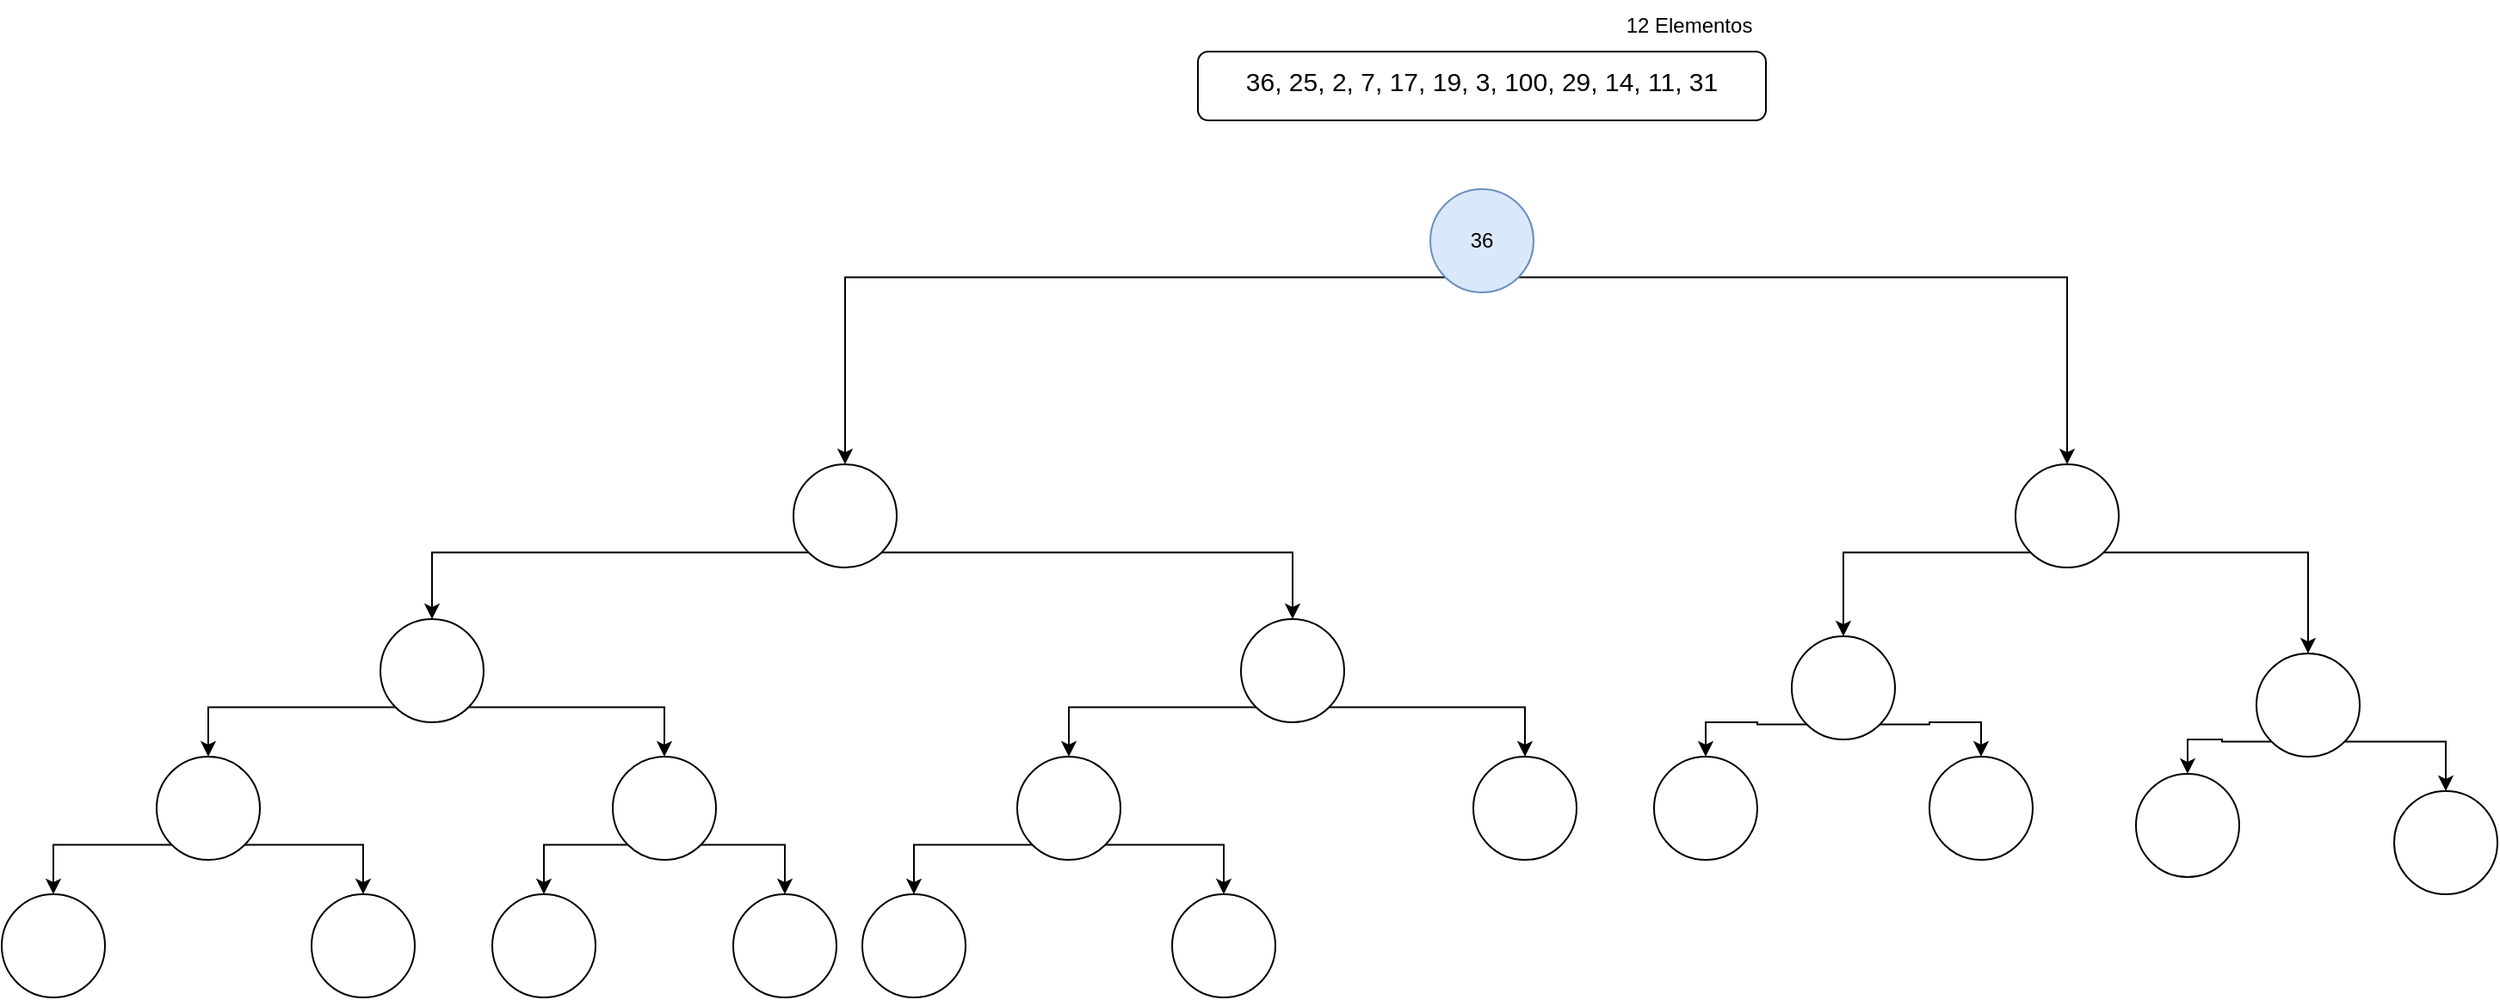 <mxfile version="24.1.0" type="github" pages="12">
  <diagram name="1" id="YbSXdXzDBc9rrVeTFeQx">
    <mxGraphModel dx="1834" dy="625" grid="1" gridSize="10" guides="1" tooltips="1" connect="1" arrows="1" fold="1" page="1" pageScale="1" pageWidth="850" pageHeight="1100" math="0" shadow="0">
      <root>
        <mxCell id="0" />
        <mxCell id="1" parent="0" />
        <mxCell id="NM03gLeqsq2nDsqdgg85-1" value="&lt;p style=&quot;box-sizing: border-box; margin: 0px 0px 0.5em;&quot; id=&quot;yui_3_17_2_1_1711911896410_1316&quot;&gt;&lt;span style=&quot;box-sizing: border-box; font-size: 0.938rem;&quot; id=&quot;yui_3_17_2_1_1711911896410_1315&quot;&gt;36,&amp;nbsp;&lt;/span&gt;&lt;span style=&quot;box-sizing: border-box; font-size: 0.938rem;&quot;&gt;25,&amp;nbsp;&lt;/span&gt;&lt;span style=&quot;box-sizing: border-box; font-size: 0.938rem;&quot;&gt;2,&amp;nbsp;&lt;/span&gt;&lt;span style=&quot;box-sizing: border-box; font-size: 0.938rem;&quot;&gt;7,&amp;nbsp;&lt;/span&gt;&lt;span style=&quot;box-sizing: border-box; font-size: 0.938rem;&quot;&gt;17,&amp;nbsp;&lt;/span&gt;&lt;span style=&quot;box-sizing: border-box; font-size: 0.938rem;&quot;&gt;19,&amp;nbsp;&lt;/span&gt;&lt;span style=&quot;box-sizing: border-box; font-size: 0.938rem;&quot;&gt;3,&amp;nbsp;&lt;/span&gt;&lt;span style=&quot;box-sizing: border-box; font-size: 0.938rem;&quot;&gt;100,&amp;nbsp;&lt;/span&gt;&lt;span style=&quot;box-sizing: border-box; font-size: 0.938rem;&quot;&gt;29,&amp;nbsp;&lt;/span&gt;&lt;span style=&quot;box-sizing: border-box; font-size: 0.938rem;&quot;&gt;14,&amp;nbsp;&lt;/span&gt;&lt;span style=&quot;box-sizing: border-box; font-size: 0.938rem;&quot;&gt;11,&amp;nbsp;&lt;/span&gt;&lt;span style=&quot;box-sizing: border-box; font-size: 0.938rem;&quot;&gt;31&lt;/span&gt;&lt;/p&gt;" style="rounded=1;whiteSpace=wrap;html=1;" vertex="1" parent="1">
          <mxGeometry x="-45" y="80" width="330" height="40" as="geometry" />
        </mxCell>
        <mxCell id="NM03gLeqsq2nDsqdgg85-2" style="edgeStyle=orthogonalEdgeStyle;rounded=0;orthogonalLoop=1;jettySize=auto;html=1;exitX=0;exitY=1;exitDx=0;exitDy=0;entryX=0.5;entryY=0;entryDx=0;entryDy=0;" edge="1" parent="1" source="NM03gLeqsq2nDsqdgg85-4" target="NM03gLeqsq2nDsqdgg85-7">
          <mxGeometry relative="1" as="geometry" />
        </mxCell>
        <mxCell id="NM03gLeqsq2nDsqdgg85-3" style="edgeStyle=orthogonalEdgeStyle;rounded=0;orthogonalLoop=1;jettySize=auto;html=1;exitX=1;exitY=1;exitDx=0;exitDy=0;entryX=0.5;entryY=0;entryDx=0;entryDy=0;" edge="1" parent="1" source="NM03gLeqsq2nDsqdgg85-4" target="NM03gLeqsq2nDsqdgg85-32">
          <mxGeometry relative="1" as="geometry" />
        </mxCell>
        <mxCell id="NM03gLeqsq2nDsqdgg85-4" value="36" style="ellipse;whiteSpace=wrap;html=1;aspect=fixed;fillColor=#dae8fc;strokeColor=#6c8ebf;" vertex="1" parent="1">
          <mxGeometry x="90" y="160" width="60" height="60" as="geometry" />
        </mxCell>
        <mxCell id="NM03gLeqsq2nDsqdgg85-5" style="edgeStyle=orthogonalEdgeStyle;rounded=0;orthogonalLoop=1;jettySize=auto;html=1;exitX=0;exitY=1;exitDx=0;exitDy=0;entryX=0.5;entryY=0;entryDx=0;entryDy=0;" edge="1" parent="1" source="NM03gLeqsq2nDsqdgg85-7" target="NM03gLeqsq2nDsqdgg85-10">
          <mxGeometry relative="1" as="geometry" />
        </mxCell>
        <mxCell id="NM03gLeqsq2nDsqdgg85-6" style="edgeStyle=orthogonalEdgeStyle;rounded=0;orthogonalLoop=1;jettySize=auto;html=1;exitX=1;exitY=1;exitDx=0;exitDy=0;entryX=0.5;entryY=0;entryDx=0;entryDy=0;" edge="1" parent="1" source="NM03gLeqsq2nDsqdgg85-7" target="NM03gLeqsq2nDsqdgg85-23">
          <mxGeometry relative="1" as="geometry" />
        </mxCell>
        <mxCell id="NM03gLeqsq2nDsqdgg85-7" value="" style="ellipse;whiteSpace=wrap;html=1;aspect=fixed;" vertex="1" parent="1">
          <mxGeometry x="-280" y="320" width="60" height="60" as="geometry" />
        </mxCell>
        <mxCell id="NM03gLeqsq2nDsqdgg85-8" style="edgeStyle=orthogonalEdgeStyle;rounded=0;orthogonalLoop=1;jettySize=auto;html=1;exitX=0;exitY=1;exitDx=0;exitDy=0;entryX=0.5;entryY=0;entryDx=0;entryDy=0;" edge="1" parent="1" source="NM03gLeqsq2nDsqdgg85-10" target="NM03gLeqsq2nDsqdgg85-13">
          <mxGeometry relative="1" as="geometry" />
        </mxCell>
        <mxCell id="NM03gLeqsq2nDsqdgg85-9" style="edgeStyle=orthogonalEdgeStyle;rounded=0;orthogonalLoop=1;jettySize=auto;html=1;exitX=1;exitY=1;exitDx=0;exitDy=0;" edge="1" parent="1" source="NM03gLeqsq2nDsqdgg85-10" target="NM03gLeqsq2nDsqdgg85-17">
          <mxGeometry relative="1" as="geometry" />
        </mxCell>
        <mxCell id="NM03gLeqsq2nDsqdgg85-10" value="" style="ellipse;whiteSpace=wrap;html=1;aspect=fixed;" vertex="1" parent="1">
          <mxGeometry x="-520" y="410" width="60" height="60" as="geometry" />
        </mxCell>
        <mxCell id="NM03gLeqsq2nDsqdgg85-11" style="edgeStyle=orthogonalEdgeStyle;rounded=0;orthogonalLoop=1;jettySize=auto;html=1;exitX=1;exitY=1;exitDx=0;exitDy=0;entryX=0.5;entryY=0;entryDx=0;entryDy=0;" edge="1" parent="1" source="NM03gLeqsq2nDsqdgg85-13" target="NM03gLeqsq2nDsqdgg85-14">
          <mxGeometry relative="1" as="geometry" />
        </mxCell>
        <mxCell id="NM03gLeqsq2nDsqdgg85-12" style="edgeStyle=orthogonalEdgeStyle;rounded=0;orthogonalLoop=1;jettySize=auto;html=1;exitX=0;exitY=1;exitDx=0;exitDy=0;entryX=0.5;entryY=0;entryDx=0;entryDy=0;" edge="1" parent="1" source="NM03gLeqsq2nDsqdgg85-13" target="NM03gLeqsq2nDsqdgg85-20">
          <mxGeometry relative="1" as="geometry" />
        </mxCell>
        <mxCell id="NM03gLeqsq2nDsqdgg85-13" value="" style="ellipse;whiteSpace=wrap;html=1;aspect=fixed;" vertex="1" parent="1">
          <mxGeometry x="-650" y="490" width="60" height="60" as="geometry" />
        </mxCell>
        <mxCell id="NM03gLeqsq2nDsqdgg85-14" value="" style="ellipse;whiteSpace=wrap;html=1;aspect=fixed;" vertex="1" parent="1">
          <mxGeometry x="-560" y="570" width="60" height="60" as="geometry" />
        </mxCell>
        <mxCell id="NM03gLeqsq2nDsqdgg85-15" style="edgeStyle=orthogonalEdgeStyle;rounded=0;orthogonalLoop=1;jettySize=auto;html=1;exitX=1;exitY=1;exitDx=0;exitDy=0;entryX=0.5;entryY=0;entryDx=0;entryDy=0;" edge="1" parent="1" source="NM03gLeqsq2nDsqdgg85-17" target="NM03gLeqsq2nDsqdgg85-18">
          <mxGeometry relative="1" as="geometry" />
        </mxCell>
        <mxCell id="NM03gLeqsq2nDsqdgg85-16" style="edgeStyle=orthogonalEdgeStyle;rounded=0;orthogonalLoop=1;jettySize=auto;html=1;exitX=0;exitY=1;exitDx=0;exitDy=0;entryX=0.5;entryY=0;entryDx=0;entryDy=0;" edge="1" parent="1" source="NM03gLeqsq2nDsqdgg85-17" target="NM03gLeqsq2nDsqdgg85-19">
          <mxGeometry relative="1" as="geometry" />
        </mxCell>
        <mxCell id="NM03gLeqsq2nDsqdgg85-17" value="" style="ellipse;whiteSpace=wrap;html=1;aspect=fixed;" vertex="1" parent="1">
          <mxGeometry x="-385" y="490" width="60" height="60" as="geometry" />
        </mxCell>
        <mxCell id="NM03gLeqsq2nDsqdgg85-18" value="" style="ellipse;whiteSpace=wrap;html=1;aspect=fixed;" vertex="1" parent="1">
          <mxGeometry x="-315" y="570" width="60" height="60" as="geometry" />
        </mxCell>
        <mxCell id="NM03gLeqsq2nDsqdgg85-19" value="" style="ellipse;whiteSpace=wrap;html=1;aspect=fixed;" vertex="1" parent="1">
          <mxGeometry x="-455" y="570" width="60" height="60" as="geometry" />
        </mxCell>
        <mxCell id="NM03gLeqsq2nDsqdgg85-20" value="" style="ellipse;whiteSpace=wrap;html=1;aspect=fixed;" vertex="1" parent="1">
          <mxGeometry x="-740" y="570" width="60" height="60" as="geometry" />
        </mxCell>
        <mxCell id="NM03gLeqsq2nDsqdgg85-21" style="edgeStyle=orthogonalEdgeStyle;rounded=0;orthogonalLoop=1;jettySize=auto;html=1;exitX=0;exitY=1;exitDx=0;exitDy=0;entryX=0.5;entryY=0;entryDx=0;entryDy=0;" edge="1" parent="1" source="NM03gLeqsq2nDsqdgg85-23" target="NM03gLeqsq2nDsqdgg85-26">
          <mxGeometry relative="1" as="geometry" />
        </mxCell>
        <mxCell id="NM03gLeqsq2nDsqdgg85-22" style="edgeStyle=orthogonalEdgeStyle;rounded=0;orthogonalLoop=1;jettySize=auto;html=1;exitX=1;exitY=1;exitDx=0;exitDy=0;" edge="1" parent="1" source="NM03gLeqsq2nDsqdgg85-23" target="NM03gLeqsq2nDsqdgg85-28">
          <mxGeometry relative="1" as="geometry" />
        </mxCell>
        <mxCell id="NM03gLeqsq2nDsqdgg85-23" value="" style="ellipse;whiteSpace=wrap;html=1;aspect=fixed;" vertex="1" parent="1">
          <mxGeometry x="-20" y="410" width="60" height="60" as="geometry" />
        </mxCell>
        <mxCell id="NM03gLeqsq2nDsqdgg85-24" style="edgeStyle=orthogonalEdgeStyle;rounded=0;orthogonalLoop=1;jettySize=auto;html=1;exitX=1;exitY=1;exitDx=0;exitDy=0;entryX=0.5;entryY=0;entryDx=0;entryDy=0;" edge="1" parent="1" source="NM03gLeqsq2nDsqdgg85-26" target="NM03gLeqsq2nDsqdgg85-27">
          <mxGeometry relative="1" as="geometry" />
        </mxCell>
        <mxCell id="NM03gLeqsq2nDsqdgg85-25" style="edgeStyle=orthogonalEdgeStyle;rounded=0;orthogonalLoop=1;jettySize=auto;html=1;exitX=0;exitY=1;exitDx=0;exitDy=0;entryX=0.5;entryY=0;entryDx=0;entryDy=0;" edge="1" parent="1" source="NM03gLeqsq2nDsqdgg85-26" target="NM03gLeqsq2nDsqdgg85-29">
          <mxGeometry relative="1" as="geometry" />
        </mxCell>
        <mxCell id="NM03gLeqsq2nDsqdgg85-26" value="" style="ellipse;whiteSpace=wrap;html=1;aspect=fixed;" vertex="1" parent="1">
          <mxGeometry x="-150" y="490" width="60" height="60" as="geometry" />
        </mxCell>
        <mxCell id="NM03gLeqsq2nDsqdgg85-27" value="" style="ellipse;whiteSpace=wrap;html=1;aspect=fixed;" vertex="1" parent="1">
          <mxGeometry x="-60" y="570" width="60" height="60" as="geometry" />
        </mxCell>
        <mxCell id="NM03gLeqsq2nDsqdgg85-28" value="" style="ellipse;whiteSpace=wrap;html=1;aspect=fixed;" vertex="1" parent="1">
          <mxGeometry x="115" y="490" width="60" height="60" as="geometry" />
        </mxCell>
        <mxCell id="NM03gLeqsq2nDsqdgg85-29" value="" style="ellipse;whiteSpace=wrap;html=1;aspect=fixed;" vertex="1" parent="1">
          <mxGeometry x="-240" y="570" width="60" height="60" as="geometry" />
        </mxCell>
        <mxCell id="NM03gLeqsq2nDsqdgg85-30" style="edgeStyle=orthogonalEdgeStyle;rounded=0;orthogonalLoop=1;jettySize=auto;html=1;exitX=0;exitY=1;exitDx=0;exitDy=0;entryX=0.5;entryY=0;entryDx=0;entryDy=0;" edge="1" parent="1" source="NM03gLeqsq2nDsqdgg85-32" target="NM03gLeqsq2nDsqdgg85-35">
          <mxGeometry relative="1" as="geometry" />
        </mxCell>
        <mxCell id="NM03gLeqsq2nDsqdgg85-31" style="edgeStyle=orthogonalEdgeStyle;rounded=0;orthogonalLoop=1;jettySize=auto;html=1;exitX=1;exitY=1;exitDx=0;exitDy=0;entryX=0.5;entryY=0;entryDx=0;entryDy=0;" edge="1" parent="1" source="NM03gLeqsq2nDsqdgg85-32" target="NM03gLeqsq2nDsqdgg85-40">
          <mxGeometry relative="1" as="geometry" />
        </mxCell>
        <mxCell id="NM03gLeqsq2nDsqdgg85-32" value="" style="ellipse;whiteSpace=wrap;html=1;aspect=fixed;" vertex="1" parent="1">
          <mxGeometry x="430" y="320" width="60" height="60" as="geometry" />
        </mxCell>
        <mxCell id="NM03gLeqsq2nDsqdgg85-33" style="edgeStyle=orthogonalEdgeStyle;rounded=0;orthogonalLoop=1;jettySize=auto;html=1;exitX=0;exitY=1;exitDx=0;exitDy=0;entryX=0.5;entryY=0;entryDx=0;entryDy=0;" edge="1" parent="1" source="NM03gLeqsq2nDsqdgg85-35" target="NM03gLeqsq2nDsqdgg85-36">
          <mxGeometry relative="1" as="geometry" />
        </mxCell>
        <mxCell id="NM03gLeqsq2nDsqdgg85-34" style="edgeStyle=orthogonalEdgeStyle;rounded=0;orthogonalLoop=1;jettySize=auto;html=1;exitX=1;exitY=1;exitDx=0;exitDy=0;" edge="1" parent="1" source="NM03gLeqsq2nDsqdgg85-35" target="NM03gLeqsq2nDsqdgg85-37">
          <mxGeometry relative="1" as="geometry" />
        </mxCell>
        <mxCell id="NM03gLeqsq2nDsqdgg85-35" value="" style="ellipse;whiteSpace=wrap;html=1;aspect=fixed;" vertex="1" parent="1">
          <mxGeometry x="300" y="420" width="60" height="60" as="geometry" />
        </mxCell>
        <mxCell id="NM03gLeqsq2nDsqdgg85-36" value="" style="ellipse;whiteSpace=wrap;html=1;aspect=fixed;" vertex="1" parent="1">
          <mxGeometry x="220" y="490" width="60" height="60" as="geometry" />
        </mxCell>
        <mxCell id="NM03gLeqsq2nDsqdgg85-37" value="" style="ellipse;whiteSpace=wrap;html=1;aspect=fixed;" vertex="1" parent="1">
          <mxGeometry x="380" y="490" width="60" height="60" as="geometry" />
        </mxCell>
        <mxCell id="NM03gLeqsq2nDsqdgg85-38" style="edgeStyle=orthogonalEdgeStyle;rounded=0;orthogonalLoop=1;jettySize=auto;html=1;exitX=0;exitY=1;exitDx=0;exitDy=0;entryX=0.5;entryY=0;entryDx=0;entryDy=0;" edge="1" parent="1" source="NM03gLeqsq2nDsqdgg85-40" target="NM03gLeqsq2nDsqdgg85-41">
          <mxGeometry relative="1" as="geometry" />
        </mxCell>
        <mxCell id="NM03gLeqsq2nDsqdgg85-39" style="edgeStyle=orthogonalEdgeStyle;rounded=0;orthogonalLoop=1;jettySize=auto;html=1;exitX=1;exitY=1;exitDx=0;exitDy=0;" edge="1" parent="1" source="NM03gLeqsq2nDsqdgg85-40" target="NM03gLeqsq2nDsqdgg85-42">
          <mxGeometry relative="1" as="geometry" />
        </mxCell>
        <mxCell id="NM03gLeqsq2nDsqdgg85-40" value="" style="ellipse;whiteSpace=wrap;html=1;aspect=fixed;" vertex="1" parent="1">
          <mxGeometry x="570" y="430" width="60" height="60" as="geometry" />
        </mxCell>
        <mxCell id="NM03gLeqsq2nDsqdgg85-41" value="" style="ellipse;whiteSpace=wrap;html=1;aspect=fixed;" vertex="1" parent="1">
          <mxGeometry x="500" y="500" width="60" height="60" as="geometry" />
        </mxCell>
        <mxCell id="NM03gLeqsq2nDsqdgg85-42" value="" style="ellipse;whiteSpace=wrap;html=1;aspect=fixed;" vertex="1" parent="1">
          <mxGeometry x="650" y="510" width="60" height="60" as="geometry" />
        </mxCell>
        <mxCell id="NM03gLeqsq2nDsqdgg85-43" value="12 Elementos" style="text;html=1;align=center;verticalAlign=middle;resizable=0;points=[];autosize=1;strokeColor=none;fillColor=none;" vertex="1" parent="1">
          <mxGeometry x="190" y="50" width="100" height="30" as="geometry" />
        </mxCell>
      </root>
    </mxGraphModel>
  </diagram>
  <diagram name="2" id="zVsp4AgpXwC0l1NiOIvi">
    <mxGraphModel dx="1834" dy="625" grid="1" gridSize="10" guides="1" tooltips="1" connect="1" arrows="1" fold="1" page="1" pageScale="1" pageWidth="850" pageHeight="1100" math="0" shadow="0">
      <root>
        <mxCell id="Jst2J6v5UMAbVltSD5ZK-0" />
        <mxCell id="Jst2J6v5UMAbVltSD5ZK-1" parent="Jst2J6v5UMAbVltSD5ZK-0" />
        <mxCell id="Jst2J6v5UMAbVltSD5ZK-2" value="&lt;p style=&quot;box-sizing: border-box; margin: 0px 0px 0.5em;&quot; id=&quot;yui_3_17_2_1_1711911896410_1316&quot;&gt;&lt;span style=&quot;box-sizing: border-box; font-size: 0.938rem;&quot; id=&quot;yui_3_17_2_1_1711911896410_1315&quot;&gt;36,&amp;nbsp;&lt;/span&gt;&lt;span style=&quot;box-sizing: border-box; font-size: 0.938rem;&quot;&gt;25,&amp;nbsp;&lt;/span&gt;&lt;span style=&quot;box-sizing: border-box; font-size: 0.938rem;&quot;&gt;2,&amp;nbsp;&lt;/span&gt;&lt;span style=&quot;box-sizing: border-box; font-size: 0.938rem;&quot;&gt;7,&amp;nbsp;&lt;/span&gt;&lt;span style=&quot;box-sizing: border-box; font-size: 0.938rem;&quot;&gt;17,&amp;nbsp;&lt;/span&gt;&lt;span style=&quot;box-sizing: border-box; font-size: 0.938rem;&quot;&gt;19,&amp;nbsp;&lt;/span&gt;&lt;span style=&quot;box-sizing: border-box; font-size: 0.938rem;&quot;&gt;3,&amp;nbsp;&lt;/span&gt;&lt;span style=&quot;box-sizing: border-box; font-size: 0.938rem;&quot;&gt;100,&amp;nbsp;&lt;/span&gt;&lt;span style=&quot;box-sizing: border-box; font-size: 0.938rem;&quot;&gt;29,&amp;nbsp;&lt;/span&gt;&lt;span style=&quot;box-sizing: border-box; font-size: 0.938rem;&quot;&gt;14,&amp;nbsp;&lt;/span&gt;&lt;span style=&quot;box-sizing: border-box; font-size: 0.938rem;&quot;&gt;11,&amp;nbsp;&lt;/span&gt;&lt;span style=&quot;box-sizing: border-box; font-size: 0.938rem;&quot;&gt;31&lt;/span&gt;&lt;/p&gt;" style="rounded=1;whiteSpace=wrap;html=1;" vertex="1" parent="Jst2J6v5UMAbVltSD5ZK-1">
          <mxGeometry x="-45" y="80" width="330" height="40" as="geometry" />
        </mxCell>
        <mxCell id="Jst2J6v5UMAbVltSD5ZK-3" style="edgeStyle=orthogonalEdgeStyle;rounded=0;orthogonalLoop=1;jettySize=auto;html=1;exitX=0;exitY=1;exitDx=0;exitDy=0;entryX=0.5;entryY=0;entryDx=0;entryDy=0;" edge="1" parent="Jst2J6v5UMAbVltSD5ZK-1" source="Jst2J6v5UMAbVltSD5ZK-5" target="Jst2J6v5UMAbVltSD5ZK-8">
          <mxGeometry relative="1" as="geometry" />
        </mxCell>
        <mxCell id="Jst2J6v5UMAbVltSD5ZK-4" style="edgeStyle=orthogonalEdgeStyle;rounded=0;orthogonalLoop=1;jettySize=auto;html=1;exitX=1;exitY=1;exitDx=0;exitDy=0;entryX=0.5;entryY=0;entryDx=0;entryDy=0;" edge="1" parent="Jst2J6v5UMAbVltSD5ZK-1" source="Jst2J6v5UMAbVltSD5ZK-5" target="Jst2J6v5UMAbVltSD5ZK-33">
          <mxGeometry relative="1" as="geometry" />
        </mxCell>
        <mxCell id="Jst2J6v5UMAbVltSD5ZK-5" value="36" style="ellipse;whiteSpace=wrap;html=1;aspect=fixed;" vertex="1" parent="Jst2J6v5UMAbVltSD5ZK-1">
          <mxGeometry x="90" y="160" width="60" height="60" as="geometry" />
        </mxCell>
        <mxCell id="Jst2J6v5UMAbVltSD5ZK-6" style="edgeStyle=orthogonalEdgeStyle;rounded=0;orthogonalLoop=1;jettySize=auto;html=1;exitX=0;exitY=1;exitDx=0;exitDy=0;entryX=0.5;entryY=0;entryDx=0;entryDy=0;" edge="1" parent="Jst2J6v5UMAbVltSD5ZK-1" source="Jst2J6v5UMAbVltSD5ZK-8" target="Jst2J6v5UMAbVltSD5ZK-11">
          <mxGeometry relative="1" as="geometry" />
        </mxCell>
        <mxCell id="Jst2J6v5UMAbVltSD5ZK-7" style="edgeStyle=orthogonalEdgeStyle;rounded=0;orthogonalLoop=1;jettySize=auto;html=1;exitX=1;exitY=1;exitDx=0;exitDy=0;entryX=0.5;entryY=0;entryDx=0;entryDy=0;" edge="1" parent="Jst2J6v5UMAbVltSD5ZK-1" source="Jst2J6v5UMAbVltSD5ZK-8" target="Jst2J6v5UMAbVltSD5ZK-24">
          <mxGeometry relative="1" as="geometry" />
        </mxCell>
        <mxCell id="Jst2J6v5UMAbVltSD5ZK-8" value="25" style="ellipse;whiteSpace=wrap;html=1;aspect=fixed;fillColor=#dae8fc;strokeColor=#6c8ebf;" vertex="1" parent="Jst2J6v5UMAbVltSD5ZK-1">
          <mxGeometry x="-280" y="320" width="60" height="60" as="geometry" />
        </mxCell>
        <mxCell id="Jst2J6v5UMAbVltSD5ZK-9" style="edgeStyle=orthogonalEdgeStyle;rounded=0;orthogonalLoop=1;jettySize=auto;html=1;exitX=0;exitY=1;exitDx=0;exitDy=0;entryX=0.5;entryY=0;entryDx=0;entryDy=0;" edge="1" parent="Jst2J6v5UMAbVltSD5ZK-1" source="Jst2J6v5UMAbVltSD5ZK-11" target="Jst2J6v5UMAbVltSD5ZK-14">
          <mxGeometry relative="1" as="geometry" />
        </mxCell>
        <mxCell id="Jst2J6v5UMAbVltSD5ZK-10" style="edgeStyle=orthogonalEdgeStyle;rounded=0;orthogonalLoop=1;jettySize=auto;html=1;exitX=1;exitY=1;exitDx=0;exitDy=0;" edge="1" parent="Jst2J6v5UMAbVltSD5ZK-1" source="Jst2J6v5UMAbVltSD5ZK-11" target="Jst2J6v5UMAbVltSD5ZK-18">
          <mxGeometry relative="1" as="geometry" />
        </mxCell>
        <mxCell id="Jst2J6v5UMAbVltSD5ZK-11" value="" style="ellipse;whiteSpace=wrap;html=1;aspect=fixed;" vertex="1" parent="Jst2J6v5UMAbVltSD5ZK-1">
          <mxGeometry x="-520" y="410" width="60" height="60" as="geometry" />
        </mxCell>
        <mxCell id="Jst2J6v5UMAbVltSD5ZK-12" style="edgeStyle=orthogonalEdgeStyle;rounded=0;orthogonalLoop=1;jettySize=auto;html=1;exitX=1;exitY=1;exitDx=0;exitDy=0;entryX=0.5;entryY=0;entryDx=0;entryDy=0;" edge="1" parent="Jst2J6v5UMAbVltSD5ZK-1" source="Jst2J6v5UMAbVltSD5ZK-14" target="Jst2J6v5UMAbVltSD5ZK-15">
          <mxGeometry relative="1" as="geometry" />
        </mxCell>
        <mxCell id="Jst2J6v5UMAbVltSD5ZK-13" style="edgeStyle=orthogonalEdgeStyle;rounded=0;orthogonalLoop=1;jettySize=auto;html=1;exitX=0;exitY=1;exitDx=0;exitDy=0;entryX=0.5;entryY=0;entryDx=0;entryDy=0;" edge="1" parent="Jst2J6v5UMAbVltSD5ZK-1" source="Jst2J6v5UMAbVltSD5ZK-14" target="Jst2J6v5UMAbVltSD5ZK-21">
          <mxGeometry relative="1" as="geometry" />
        </mxCell>
        <mxCell id="Jst2J6v5UMAbVltSD5ZK-14" value="" style="ellipse;whiteSpace=wrap;html=1;aspect=fixed;" vertex="1" parent="Jst2J6v5UMAbVltSD5ZK-1">
          <mxGeometry x="-650" y="490" width="60" height="60" as="geometry" />
        </mxCell>
        <mxCell id="Jst2J6v5UMAbVltSD5ZK-15" value="" style="ellipse;whiteSpace=wrap;html=1;aspect=fixed;" vertex="1" parent="Jst2J6v5UMAbVltSD5ZK-1">
          <mxGeometry x="-560" y="570" width="60" height="60" as="geometry" />
        </mxCell>
        <mxCell id="Jst2J6v5UMAbVltSD5ZK-16" style="edgeStyle=orthogonalEdgeStyle;rounded=0;orthogonalLoop=1;jettySize=auto;html=1;exitX=1;exitY=1;exitDx=0;exitDy=0;entryX=0.5;entryY=0;entryDx=0;entryDy=0;" edge="1" parent="Jst2J6v5UMAbVltSD5ZK-1" source="Jst2J6v5UMAbVltSD5ZK-18" target="Jst2J6v5UMAbVltSD5ZK-19">
          <mxGeometry relative="1" as="geometry" />
        </mxCell>
        <mxCell id="Jst2J6v5UMAbVltSD5ZK-17" style="edgeStyle=orthogonalEdgeStyle;rounded=0;orthogonalLoop=1;jettySize=auto;html=1;exitX=0;exitY=1;exitDx=0;exitDy=0;entryX=0.5;entryY=0;entryDx=0;entryDy=0;" edge="1" parent="Jst2J6v5UMAbVltSD5ZK-1" source="Jst2J6v5UMAbVltSD5ZK-18" target="Jst2J6v5UMAbVltSD5ZK-20">
          <mxGeometry relative="1" as="geometry" />
        </mxCell>
        <mxCell id="Jst2J6v5UMAbVltSD5ZK-18" value="" style="ellipse;whiteSpace=wrap;html=1;aspect=fixed;" vertex="1" parent="Jst2J6v5UMAbVltSD5ZK-1">
          <mxGeometry x="-385" y="490" width="60" height="60" as="geometry" />
        </mxCell>
        <mxCell id="Jst2J6v5UMAbVltSD5ZK-19" value="" style="ellipse;whiteSpace=wrap;html=1;aspect=fixed;" vertex="1" parent="Jst2J6v5UMAbVltSD5ZK-1">
          <mxGeometry x="-315" y="570" width="60" height="60" as="geometry" />
        </mxCell>
        <mxCell id="Jst2J6v5UMAbVltSD5ZK-20" value="" style="ellipse;whiteSpace=wrap;html=1;aspect=fixed;" vertex="1" parent="Jst2J6v5UMAbVltSD5ZK-1">
          <mxGeometry x="-455" y="570" width="60" height="60" as="geometry" />
        </mxCell>
        <mxCell id="Jst2J6v5UMAbVltSD5ZK-21" value="" style="ellipse;whiteSpace=wrap;html=1;aspect=fixed;" vertex="1" parent="Jst2J6v5UMAbVltSD5ZK-1">
          <mxGeometry x="-740" y="570" width="60" height="60" as="geometry" />
        </mxCell>
        <mxCell id="Jst2J6v5UMAbVltSD5ZK-22" style="edgeStyle=orthogonalEdgeStyle;rounded=0;orthogonalLoop=1;jettySize=auto;html=1;exitX=0;exitY=1;exitDx=0;exitDy=0;entryX=0.5;entryY=0;entryDx=0;entryDy=0;" edge="1" parent="Jst2J6v5UMAbVltSD5ZK-1" source="Jst2J6v5UMAbVltSD5ZK-24" target="Jst2J6v5UMAbVltSD5ZK-27">
          <mxGeometry relative="1" as="geometry" />
        </mxCell>
        <mxCell id="Jst2J6v5UMAbVltSD5ZK-23" style="edgeStyle=orthogonalEdgeStyle;rounded=0;orthogonalLoop=1;jettySize=auto;html=1;exitX=1;exitY=1;exitDx=0;exitDy=0;" edge="1" parent="Jst2J6v5UMAbVltSD5ZK-1" source="Jst2J6v5UMAbVltSD5ZK-24" target="Jst2J6v5UMAbVltSD5ZK-29">
          <mxGeometry relative="1" as="geometry" />
        </mxCell>
        <mxCell id="Jst2J6v5UMAbVltSD5ZK-24" value="" style="ellipse;whiteSpace=wrap;html=1;aspect=fixed;" vertex="1" parent="Jst2J6v5UMAbVltSD5ZK-1">
          <mxGeometry x="-20" y="410" width="60" height="60" as="geometry" />
        </mxCell>
        <mxCell id="Jst2J6v5UMAbVltSD5ZK-25" style="edgeStyle=orthogonalEdgeStyle;rounded=0;orthogonalLoop=1;jettySize=auto;html=1;exitX=1;exitY=1;exitDx=0;exitDy=0;entryX=0.5;entryY=0;entryDx=0;entryDy=0;" edge="1" parent="Jst2J6v5UMAbVltSD5ZK-1" source="Jst2J6v5UMAbVltSD5ZK-27" target="Jst2J6v5UMAbVltSD5ZK-28">
          <mxGeometry relative="1" as="geometry" />
        </mxCell>
        <mxCell id="Jst2J6v5UMAbVltSD5ZK-26" style="edgeStyle=orthogonalEdgeStyle;rounded=0;orthogonalLoop=1;jettySize=auto;html=1;exitX=0;exitY=1;exitDx=0;exitDy=0;entryX=0.5;entryY=0;entryDx=0;entryDy=0;" edge="1" parent="Jst2J6v5UMAbVltSD5ZK-1" source="Jst2J6v5UMAbVltSD5ZK-27" target="Jst2J6v5UMAbVltSD5ZK-30">
          <mxGeometry relative="1" as="geometry" />
        </mxCell>
        <mxCell id="Jst2J6v5UMAbVltSD5ZK-27" value="" style="ellipse;whiteSpace=wrap;html=1;aspect=fixed;" vertex="1" parent="Jst2J6v5UMAbVltSD5ZK-1">
          <mxGeometry x="-150" y="490" width="60" height="60" as="geometry" />
        </mxCell>
        <mxCell id="Jst2J6v5UMAbVltSD5ZK-28" value="" style="ellipse;whiteSpace=wrap;html=1;aspect=fixed;" vertex="1" parent="Jst2J6v5UMAbVltSD5ZK-1">
          <mxGeometry x="-60" y="570" width="60" height="60" as="geometry" />
        </mxCell>
        <mxCell id="Jst2J6v5UMAbVltSD5ZK-29" value="" style="ellipse;whiteSpace=wrap;html=1;aspect=fixed;" vertex="1" parent="Jst2J6v5UMAbVltSD5ZK-1">
          <mxGeometry x="115" y="490" width="60" height="60" as="geometry" />
        </mxCell>
        <mxCell id="Jst2J6v5UMAbVltSD5ZK-30" value="" style="ellipse;whiteSpace=wrap;html=1;aspect=fixed;" vertex="1" parent="Jst2J6v5UMAbVltSD5ZK-1">
          <mxGeometry x="-240" y="570" width="60" height="60" as="geometry" />
        </mxCell>
        <mxCell id="Jst2J6v5UMAbVltSD5ZK-31" style="edgeStyle=orthogonalEdgeStyle;rounded=0;orthogonalLoop=1;jettySize=auto;html=1;exitX=0;exitY=1;exitDx=0;exitDy=0;entryX=0.5;entryY=0;entryDx=0;entryDy=0;" edge="1" parent="Jst2J6v5UMAbVltSD5ZK-1" source="Jst2J6v5UMAbVltSD5ZK-33" target="Jst2J6v5UMAbVltSD5ZK-36">
          <mxGeometry relative="1" as="geometry" />
        </mxCell>
        <mxCell id="Jst2J6v5UMAbVltSD5ZK-32" style="edgeStyle=orthogonalEdgeStyle;rounded=0;orthogonalLoop=1;jettySize=auto;html=1;exitX=1;exitY=1;exitDx=0;exitDy=0;entryX=0.5;entryY=0;entryDx=0;entryDy=0;" edge="1" parent="Jst2J6v5UMAbVltSD5ZK-1" source="Jst2J6v5UMAbVltSD5ZK-33" target="Jst2J6v5UMAbVltSD5ZK-41">
          <mxGeometry relative="1" as="geometry" />
        </mxCell>
        <mxCell id="Jst2J6v5UMAbVltSD5ZK-33" value="" style="ellipse;whiteSpace=wrap;html=1;aspect=fixed;" vertex="1" parent="Jst2J6v5UMAbVltSD5ZK-1">
          <mxGeometry x="430" y="320" width="60" height="60" as="geometry" />
        </mxCell>
        <mxCell id="Jst2J6v5UMAbVltSD5ZK-34" style="edgeStyle=orthogonalEdgeStyle;rounded=0;orthogonalLoop=1;jettySize=auto;html=1;exitX=0;exitY=1;exitDx=0;exitDy=0;entryX=0.5;entryY=0;entryDx=0;entryDy=0;" edge="1" parent="Jst2J6v5UMAbVltSD5ZK-1" source="Jst2J6v5UMAbVltSD5ZK-36" target="Jst2J6v5UMAbVltSD5ZK-37">
          <mxGeometry relative="1" as="geometry" />
        </mxCell>
        <mxCell id="Jst2J6v5UMAbVltSD5ZK-35" style="edgeStyle=orthogonalEdgeStyle;rounded=0;orthogonalLoop=1;jettySize=auto;html=1;exitX=1;exitY=1;exitDx=0;exitDy=0;" edge="1" parent="Jst2J6v5UMAbVltSD5ZK-1" source="Jst2J6v5UMAbVltSD5ZK-36" target="Jst2J6v5UMAbVltSD5ZK-38">
          <mxGeometry relative="1" as="geometry" />
        </mxCell>
        <mxCell id="Jst2J6v5UMAbVltSD5ZK-36" value="" style="ellipse;whiteSpace=wrap;html=1;aspect=fixed;" vertex="1" parent="Jst2J6v5UMAbVltSD5ZK-1">
          <mxGeometry x="300" y="420" width="60" height="60" as="geometry" />
        </mxCell>
        <mxCell id="Jst2J6v5UMAbVltSD5ZK-37" value="" style="ellipse;whiteSpace=wrap;html=1;aspect=fixed;" vertex="1" parent="Jst2J6v5UMAbVltSD5ZK-1">
          <mxGeometry x="220" y="490" width="60" height="60" as="geometry" />
        </mxCell>
        <mxCell id="Jst2J6v5UMAbVltSD5ZK-38" value="" style="ellipse;whiteSpace=wrap;html=1;aspect=fixed;" vertex="1" parent="Jst2J6v5UMAbVltSD5ZK-1">
          <mxGeometry x="380" y="490" width="60" height="60" as="geometry" />
        </mxCell>
        <mxCell id="Jst2J6v5UMAbVltSD5ZK-39" style="edgeStyle=orthogonalEdgeStyle;rounded=0;orthogonalLoop=1;jettySize=auto;html=1;exitX=0;exitY=1;exitDx=0;exitDy=0;entryX=0.5;entryY=0;entryDx=0;entryDy=0;" edge="1" parent="Jst2J6v5UMAbVltSD5ZK-1" source="Jst2J6v5UMAbVltSD5ZK-41" target="Jst2J6v5UMAbVltSD5ZK-42">
          <mxGeometry relative="1" as="geometry" />
        </mxCell>
        <mxCell id="Jst2J6v5UMAbVltSD5ZK-40" style="edgeStyle=orthogonalEdgeStyle;rounded=0;orthogonalLoop=1;jettySize=auto;html=1;exitX=1;exitY=1;exitDx=0;exitDy=0;" edge="1" parent="Jst2J6v5UMAbVltSD5ZK-1" source="Jst2J6v5UMAbVltSD5ZK-41" target="Jst2J6v5UMAbVltSD5ZK-43">
          <mxGeometry relative="1" as="geometry" />
        </mxCell>
        <mxCell id="Jst2J6v5UMAbVltSD5ZK-41" value="" style="ellipse;whiteSpace=wrap;html=1;aspect=fixed;" vertex="1" parent="Jst2J6v5UMAbVltSD5ZK-1">
          <mxGeometry x="570" y="430" width="60" height="60" as="geometry" />
        </mxCell>
        <mxCell id="Jst2J6v5UMAbVltSD5ZK-42" value="" style="ellipse;whiteSpace=wrap;html=1;aspect=fixed;" vertex="1" parent="Jst2J6v5UMAbVltSD5ZK-1">
          <mxGeometry x="500" y="500" width="60" height="60" as="geometry" />
        </mxCell>
        <mxCell id="Jst2J6v5UMAbVltSD5ZK-43" value="" style="ellipse;whiteSpace=wrap;html=1;aspect=fixed;" vertex="1" parent="Jst2J6v5UMAbVltSD5ZK-1">
          <mxGeometry x="650" y="510" width="60" height="60" as="geometry" />
        </mxCell>
        <mxCell id="Jst2J6v5UMAbVltSD5ZK-44" value="12 Elementos" style="text;html=1;align=center;verticalAlign=middle;resizable=0;points=[];autosize=1;strokeColor=none;fillColor=none;" vertex="1" parent="Jst2J6v5UMAbVltSD5ZK-1">
          <mxGeometry x="190" y="50" width="100" height="30" as="geometry" />
        </mxCell>
      </root>
    </mxGraphModel>
  </diagram>
  <diagram name="3" id="GWLKM_QkWxa-GHO1p-oI">
    <mxGraphModel dx="1834" dy="625" grid="1" gridSize="10" guides="1" tooltips="1" connect="1" arrows="1" fold="1" page="1" pageScale="1" pageWidth="850" pageHeight="1100" math="0" shadow="0">
      <root>
        <mxCell id="Vm6Li9-O6pvOVfCg9Jka-0" />
        <mxCell id="Vm6Li9-O6pvOVfCg9Jka-1" parent="Vm6Li9-O6pvOVfCg9Jka-0" />
        <mxCell id="Vm6Li9-O6pvOVfCg9Jka-2" value="&lt;p style=&quot;box-sizing: border-box; margin: 0px 0px 0.5em;&quot; id=&quot;yui_3_17_2_1_1711911896410_1316&quot;&gt;&lt;span style=&quot;box-sizing: border-box; font-size: 0.938rem;&quot; id=&quot;yui_3_17_2_1_1711911896410_1315&quot;&gt;36,&amp;nbsp;&lt;/span&gt;&lt;span style=&quot;box-sizing: border-box; font-size: 0.938rem;&quot;&gt;25,&amp;nbsp;&lt;/span&gt;&lt;span style=&quot;box-sizing: border-box; font-size: 0.938rem;&quot;&gt;2,&amp;nbsp;&lt;/span&gt;&lt;span style=&quot;box-sizing: border-box; font-size: 0.938rem;&quot;&gt;7,&amp;nbsp;&lt;/span&gt;&lt;span style=&quot;box-sizing: border-box; font-size: 0.938rem;&quot;&gt;17,&amp;nbsp;&lt;/span&gt;&lt;span style=&quot;box-sizing: border-box; font-size: 0.938rem;&quot;&gt;19,&amp;nbsp;&lt;/span&gt;&lt;span style=&quot;box-sizing: border-box; font-size: 0.938rem;&quot;&gt;3,&amp;nbsp;&lt;/span&gt;&lt;span style=&quot;box-sizing: border-box; font-size: 0.938rem;&quot;&gt;100,&amp;nbsp;&lt;/span&gt;&lt;span style=&quot;box-sizing: border-box; font-size: 0.938rem;&quot;&gt;29,&amp;nbsp;&lt;/span&gt;&lt;span style=&quot;box-sizing: border-box; font-size: 0.938rem;&quot;&gt;14,&amp;nbsp;&lt;/span&gt;&lt;span style=&quot;box-sizing: border-box; font-size: 0.938rem;&quot;&gt;11,&amp;nbsp;&lt;/span&gt;&lt;span style=&quot;box-sizing: border-box; font-size: 0.938rem;&quot;&gt;31&lt;/span&gt;&lt;/p&gt;" style="rounded=1;whiteSpace=wrap;html=1;" vertex="1" parent="Vm6Li9-O6pvOVfCg9Jka-1">
          <mxGeometry x="-45" y="80" width="330" height="40" as="geometry" />
        </mxCell>
        <mxCell id="Vm6Li9-O6pvOVfCg9Jka-3" style="edgeStyle=orthogonalEdgeStyle;rounded=0;orthogonalLoop=1;jettySize=auto;html=1;exitX=0;exitY=1;exitDx=0;exitDy=0;entryX=0.5;entryY=0;entryDx=0;entryDy=0;" edge="1" parent="Vm6Li9-O6pvOVfCg9Jka-1" source="Vm6Li9-O6pvOVfCg9Jka-5" target="Vm6Li9-O6pvOVfCg9Jka-8">
          <mxGeometry relative="1" as="geometry" />
        </mxCell>
        <mxCell id="Vm6Li9-O6pvOVfCg9Jka-4" style="edgeStyle=orthogonalEdgeStyle;rounded=0;orthogonalLoop=1;jettySize=auto;html=1;exitX=1;exitY=1;exitDx=0;exitDy=0;entryX=0.5;entryY=0;entryDx=0;entryDy=0;" edge="1" parent="Vm6Li9-O6pvOVfCg9Jka-1" source="Vm6Li9-O6pvOVfCg9Jka-5" target="Vm6Li9-O6pvOVfCg9Jka-33">
          <mxGeometry relative="1" as="geometry" />
        </mxCell>
        <mxCell id="Vm6Li9-O6pvOVfCg9Jka-5" value="36" style="ellipse;whiteSpace=wrap;html=1;aspect=fixed;" vertex="1" parent="Vm6Li9-O6pvOVfCg9Jka-1">
          <mxGeometry x="90" y="160" width="60" height="60" as="geometry" />
        </mxCell>
        <mxCell id="Vm6Li9-O6pvOVfCg9Jka-6" style="edgeStyle=orthogonalEdgeStyle;rounded=0;orthogonalLoop=1;jettySize=auto;html=1;exitX=0;exitY=1;exitDx=0;exitDy=0;entryX=0.5;entryY=0;entryDx=0;entryDy=0;" edge="1" parent="Vm6Li9-O6pvOVfCg9Jka-1" source="Vm6Li9-O6pvOVfCg9Jka-8" target="Vm6Li9-O6pvOVfCg9Jka-11">
          <mxGeometry relative="1" as="geometry" />
        </mxCell>
        <mxCell id="Vm6Li9-O6pvOVfCg9Jka-7" style="edgeStyle=orthogonalEdgeStyle;rounded=0;orthogonalLoop=1;jettySize=auto;html=1;exitX=1;exitY=1;exitDx=0;exitDy=0;entryX=0.5;entryY=0;entryDx=0;entryDy=0;" edge="1" parent="Vm6Li9-O6pvOVfCg9Jka-1" source="Vm6Li9-O6pvOVfCg9Jka-8" target="Vm6Li9-O6pvOVfCg9Jka-24">
          <mxGeometry relative="1" as="geometry" />
        </mxCell>
        <mxCell id="Vm6Li9-O6pvOVfCg9Jka-8" value="25" style="ellipse;whiteSpace=wrap;html=1;aspect=fixed;" vertex="1" parent="Vm6Li9-O6pvOVfCg9Jka-1">
          <mxGeometry x="-280" y="320" width="60" height="60" as="geometry" />
        </mxCell>
        <mxCell id="Vm6Li9-O6pvOVfCg9Jka-9" style="edgeStyle=orthogonalEdgeStyle;rounded=0;orthogonalLoop=1;jettySize=auto;html=1;exitX=0;exitY=1;exitDx=0;exitDy=0;entryX=0.5;entryY=0;entryDx=0;entryDy=0;" edge="1" parent="Vm6Li9-O6pvOVfCg9Jka-1" source="Vm6Li9-O6pvOVfCg9Jka-11" target="Vm6Li9-O6pvOVfCg9Jka-14">
          <mxGeometry relative="1" as="geometry" />
        </mxCell>
        <mxCell id="Vm6Li9-O6pvOVfCg9Jka-10" style="edgeStyle=orthogonalEdgeStyle;rounded=0;orthogonalLoop=1;jettySize=auto;html=1;exitX=1;exitY=1;exitDx=0;exitDy=0;" edge="1" parent="Vm6Li9-O6pvOVfCg9Jka-1" source="Vm6Li9-O6pvOVfCg9Jka-11" target="Vm6Li9-O6pvOVfCg9Jka-18">
          <mxGeometry relative="1" as="geometry" />
        </mxCell>
        <mxCell id="Vm6Li9-O6pvOVfCg9Jka-11" value="" style="ellipse;whiteSpace=wrap;html=1;aspect=fixed;" vertex="1" parent="Vm6Li9-O6pvOVfCg9Jka-1">
          <mxGeometry x="-520" y="410" width="60" height="60" as="geometry" />
        </mxCell>
        <mxCell id="Vm6Li9-O6pvOVfCg9Jka-12" style="edgeStyle=orthogonalEdgeStyle;rounded=0;orthogonalLoop=1;jettySize=auto;html=1;exitX=1;exitY=1;exitDx=0;exitDy=0;entryX=0.5;entryY=0;entryDx=0;entryDy=0;" edge="1" parent="Vm6Li9-O6pvOVfCg9Jka-1" source="Vm6Li9-O6pvOVfCg9Jka-14" target="Vm6Li9-O6pvOVfCg9Jka-15">
          <mxGeometry relative="1" as="geometry" />
        </mxCell>
        <mxCell id="Vm6Li9-O6pvOVfCg9Jka-13" style="edgeStyle=orthogonalEdgeStyle;rounded=0;orthogonalLoop=1;jettySize=auto;html=1;exitX=0;exitY=1;exitDx=0;exitDy=0;entryX=0.5;entryY=0;entryDx=0;entryDy=0;" edge="1" parent="Vm6Li9-O6pvOVfCg9Jka-1" source="Vm6Li9-O6pvOVfCg9Jka-14" target="Vm6Li9-O6pvOVfCg9Jka-21">
          <mxGeometry relative="1" as="geometry" />
        </mxCell>
        <mxCell id="Vm6Li9-O6pvOVfCg9Jka-14" value="" style="ellipse;whiteSpace=wrap;html=1;aspect=fixed;" vertex="1" parent="Vm6Li9-O6pvOVfCg9Jka-1">
          <mxGeometry x="-650" y="490" width="60" height="60" as="geometry" />
        </mxCell>
        <mxCell id="Vm6Li9-O6pvOVfCg9Jka-15" value="" style="ellipse;whiteSpace=wrap;html=1;aspect=fixed;" vertex="1" parent="Vm6Li9-O6pvOVfCg9Jka-1">
          <mxGeometry x="-560" y="570" width="60" height="60" as="geometry" />
        </mxCell>
        <mxCell id="Vm6Li9-O6pvOVfCg9Jka-16" style="edgeStyle=orthogonalEdgeStyle;rounded=0;orthogonalLoop=1;jettySize=auto;html=1;exitX=1;exitY=1;exitDx=0;exitDy=0;entryX=0.5;entryY=0;entryDx=0;entryDy=0;" edge="1" parent="Vm6Li9-O6pvOVfCg9Jka-1" source="Vm6Li9-O6pvOVfCg9Jka-18" target="Vm6Li9-O6pvOVfCg9Jka-19">
          <mxGeometry relative="1" as="geometry" />
        </mxCell>
        <mxCell id="Vm6Li9-O6pvOVfCg9Jka-17" style="edgeStyle=orthogonalEdgeStyle;rounded=0;orthogonalLoop=1;jettySize=auto;html=1;exitX=0;exitY=1;exitDx=0;exitDy=0;entryX=0.5;entryY=0;entryDx=0;entryDy=0;" edge="1" parent="Vm6Li9-O6pvOVfCg9Jka-1" source="Vm6Li9-O6pvOVfCg9Jka-18" target="Vm6Li9-O6pvOVfCg9Jka-20">
          <mxGeometry relative="1" as="geometry" />
        </mxCell>
        <mxCell id="Vm6Li9-O6pvOVfCg9Jka-18" value="" style="ellipse;whiteSpace=wrap;html=1;aspect=fixed;" vertex="1" parent="Vm6Li9-O6pvOVfCg9Jka-1">
          <mxGeometry x="-385" y="490" width="60" height="60" as="geometry" />
        </mxCell>
        <mxCell id="Vm6Li9-O6pvOVfCg9Jka-19" value="" style="ellipse;whiteSpace=wrap;html=1;aspect=fixed;" vertex="1" parent="Vm6Li9-O6pvOVfCg9Jka-1">
          <mxGeometry x="-315" y="570" width="60" height="60" as="geometry" />
        </mxCell>
        <mxCell id="Vm6Li9-O6pvOVfCg9Jka-20" value="" style="ellipse;whiteSpace=wrap;html=1;aspect=fixed;" vertex="1" parent="Vm6Li9-O6pvOVfCg9Jka-1">
          <mxGeometry x="-455" y="570" width="60" height="60" as="geometry" />
        </mxCell>
        <mxCell id="Vm6Li9-O6pvOVfCg9Jka-21" value="" style="ellipse;whiteSpace=wrap;html=1;aspect=fixed;" vertex="1" parent="Vm6Li9-O6pvOVfCg9Jka-1">
          <mxGeometry x="-740" y="570" width="60" height="60" as="geometry" />
        </mxCell>
        <mxCell id="Vm6Li9-O6pvOVfCg9Jka-22" style="edgeStyle=orthogonalEdgeStyle;rounded=0;orthogonalLoop=1;jettySize=auto;html=1;exitX=0;exitY=1;exitDx=0;exitDy=0;entryX=0.5;entryY=0;entryDx=0;entryDy=0;" edge="1" parent="Vm6Li9-O6pvOVfCg9Jka-1" source="Vm6Li9-O6pvOVfCg9Jka-24" target="Vm6Li9-O6pvOVfCg9Jka-27">
          <mxGeometry relative="1" as="geometry" />
        </mxCell>
        <mxCell id="Vm6Li9-O6pvOVfCg9Jka-23" style="edgeStyle=orthogonalEdgeStyle;rounded=0;orthogonalLoop=1;jettySize=auto;html=1;exitX=1;exitY=1;exitDx=0;exitDy=0;" edge="1" parent="Vm6Li9-O6pvOVfCg9Jka-1" source="Vm6Li9-O6pvOVfCg9Jka-24" target="Vm6Li9-O6pvOVfCg9Jka-29">
          <mxGeometry relative="1" as="geometry" />
        </mxCell>
        <mxCell id="Vm6Li9-O6pvOVfCg9Jka-24" value="" style="ellipse;whiteSpace=wrap;html=1;aspect=fixed;" vertex="1" parent="Vm6Li9-O6pvOVfCg9Jka-1">
          <mxGeometry x="-20" y="410" width="60" height="60" as="geometry" />
        </mxCell>
        <mxCell id="Vm6Li9-O6pvOVfCg9Jka-25" style="edgeStyle=orthogonalEdgeStyle;rounded=0;orthogonalLoop=1;jettySize=auto;html=1;exitX=1;exitY=1;exitDx=0;exitDy=0;entryX=0.5;entryY=0;entryDx=0;entryDy=0;" edge="1" parent="Vm6Li9-O6pvOVfCg9Jka-1" source="Vm6Li9-O6pvOVfCg9Jka-27" target="Vm6Li9-O6pvOVfCg9Jka-28">
          <mxGeometry relative="1" as="geometry" />
        </mxCell>
        <mxCell id="Vm6Li9-O6pvOVfCg9Jka-26" style="edgeStyle=orthogonalEdgeStyle;rounded=0;orthogonalLoop=1;jettySize=auto;html=1;exitX=0;exitY=1;exitDx=0;exitDy=0;entryX=0.5;entryY=0;entryDx=0;entryDy=0;" edge="1" parent="Vm6Li9-O6pvOVfCg9Jka-1" source="Vm6Li9-O6pvOVfCg9Jka-27" target="Vm6Li9-O6pvOVfCg9Jka-30">
          <mxGeometry relative="1" as="geometry" />
        </mxCell>
        <mxCell id="Vm6Li9-O6pvOVfCg9Jka-27" value="" style="ellipse;whiteSpace=wrap;html=1;aspect=fixed;" vertex="1" parent="Vm6Li9-O6pvOVfCg9Jka-1">
          <mxGeometry x="-150" y="490" width="60" height="60" as="geometry" />
        </mxCell>
        <mxCell id="Vm6Li9-O6pvOVfCg9Jka-28" value="" style="ellipse;whiteSpace=wrap;html=1;aspect=fixed;" vertex="1" parent="Vm6Li9-O6pvOVfCg9Jka-1">
          <mxGeometry x="-60" y="570" width="60" height="60" as="geometry" />
        </mxCell>
        <mxCell id="Vm6Li9-O6pvOVfCg9Jka-29" value="" style="ellipse;whiteSpace=wrap;html=1;aspect=fixed;" vertex="1" parent="Vm6Li9-O6pvOVfCg9Jka-1">
          <mxGeometry x="115" y="490" width="60" height="60" as="geometry" />
        </mxCell>
        <mxCell id="Vm6Li9-O6pvOVfCg9Jka-30" value="" style="ellipse;whiteSpace=wrap;html=1;aspect=fixed;" vertex="1" parent="Vm6Li9-O6pvOVfCg9Jka-1">
          <mxGeometry x="-240" y="570" width="60" height="60" as="geometry" />
        </mxCell>
        <mxCell id="Vm6Li9-O6pvOVfCg9Jka-31" style="edgeStyle=orthogonalEdgeStyle;rounded=0;orthogonalLoop=1;jettySize=auto;html=1;exitX=0;exitY=1;exitDx=0;exitDy=0;entryX=0.5;entryY=0;entryDx=0;entryDy=0;" edge="1" parent="Vm6Li9-O6pvOVfCg9Jka-1" source="Vm6Li9-O6pvOVfCg9Jka-33" target="Vm6Li9-O6pvOVfCg9Jka-36">
          <mxGeometry relative="1" as="geometry" />
        </mxCell>
        <mxCell id="Vm6Li9-O6pvOVfCg9Jka-32" style="edgeStyle=orthogonalEdgeStyle;rounded=0;orthogonalLoop=1;jettySize=auto;html=1;exitX=1;exitY=1;exitDx=0;exitDy=0;entryX=0.5;entryY=0;entryDx=0;entryDy=0;" edge="1" parent="Vm6Li9-O6pvOVfCg9Jka-1" source="Vm6Li9-O6pvOVfCg9Jka-33" target="Vm6Li9-O6pvOVfCg9Jka-41">
          <mxGeometry relative="1" as="geometry" />
        </mxCell>
        <mxCell id="Vm6Li9-O6pvOVfCg9Jka-33" value="2" style="ellipse;whiteSpace=wrap;html=1;aspect=fixed;fillColor=#dae8fc;strokeColor=#6c8ebf;" vertex="1" parent="Vm6Li9-O6pvOVfCg9Jka-1">
          <mxGeometry x="430" y="320" width="60" height="60" as="geometry" />
        </mxCell>
        <mxCell id="Vm6Li9-O6pvOVfCg9Jka-34" style="edgeStyle=orthogonalEdgeStyle;rounded=0;orthogonalLoop=1;jettySize=auto;html=1;exitX=0;exitY=1;exitDx=0;exitDy=0;entryX=0.5;entryY=0;entryDx=0;entryDy=0;" edge="1" parent="Vm6Li9-O6pvOVfCg9Jka-1" source="Vm6Li9-O6pvOVfCg9Jka-36" target="Vm6Li9-O6pvOVfCg9Jka-37">
          <mxGeometry relative="1" as="geometry" />
        </mxCell>
        <mxCell id="Vm6Li9-O6pvOVfCg9Jka-35" style="edgeStyle=orthogonalEdgeStyle;rounded=0;orthogonalLoop=1;jettySize=auto;html=1;exitX=1;exitY=1;exitDx=0;exitDy=0;" edge="1" parent="Vm6Li9-O6pvOVfCg9Jka-1" source="Vm6Li9-O6pvOVfCg9Jka-36" target="Vm6Li9-O6pvOVfCg9Jka-38">
          <mxGeometry relative="1" as="geometry" />
        </mxCell>
        <mxCell id="Vm6Li9-O6pvOVfCg9Jka-36" value="" style="ellipse;whiteSpace=wrap;html=1;aspect=fixed;" vertex="1" parent="Vm6Li9-O6pvOVfCg9Jka-1">
          <mxGeometry x="300" y="420" width="60" height="60" as="geometry" />
        </mxCell>
        <mxCell id="Vm6Li9-O6pvOVfCg9Jka-37" value="" style="ellipse;whiteSpace=wrap;html=1;aspect=fixed;" vertex="1" parent="Vm6Li9-O6pvOVfCg9Jka-1">
          <mxGeometry x="220" y="490" width="60" height="60" as="geometry" />
        </mxCell>
        <mxCell id="Vm6Li9-O6pvOVfCg9Jka-38" value="" style="ellipse;whiteSpace=wrap;html=1;aspect=fixed;" vertex="1" parent="Vm6Li9-O6pvOVfCg9Jka-1">
          <mxGeometry x="380" y="490" width="60" height="60" as="geometry" />
        </mxCell>
        <mxCell id="Vm6Li9-O6pvOVfCg9Jka-39" style="edgeStyle=orthogonalEdgeStyle;rounded=0;orthogonalLoop=1;jettySize=auto;html=1;exitX=0;exitY=1;exitDx=0;exitDy=0;entryX=0.5;entryY=0;entryDx=0;entryDy=0;" edge="1" parent="Vm6Li9-O6pvOVfCg9Jka-1" source="Vm6Li9-O6pvOVfCg9Jka-41" target="Vm6Li9-O6pvOVfCg9Jka-42">
          <mxGeometry relative="1" as="geometry" />
        </mxCell>
        <mxCell id="Vm6Li9-O6pvOVfCg9Jka-40" style="edgeStyle=orthogonalEdgeStyle;rounded=0;orthogonalLoop=1;jettySize=auto;html=1;exitX=1;exitY=1;exitDx=0;exitDy=0;" edge="1" parent="Vm6Li9-O6pvOVfCg9Jka-1" source="Vm6Li9-O6pvOVfCg9Jka-41" target="Vm6Li9-O6pvOVfCg9Jka-43">
          <mxGeometry relative="1" as="geometry" />
        </mxCell>
        <mxCell id="Vm6Li9-O6pvOVfCg9Jka-41" value="" style="ellipse;whiteSpace=wrap;html=1;aspect=fixed;" vertex="1" parent="Vm6Li9-O6pvOVfCg9Jka-1">
          <mxGeometry x="570" y="430" width="60" height="60" as="geometry" />
        </mxCell>
        <mxCell id="Vm6Li9-O6pvOVfCg9Jka-42" value="" style="ellipse;whiteSpace=wrap;html=1;aspect=fixed;" vertex="1" parent="Vm6Li9-O6pvOVfCg9Jka-1">
          <mxGeometry x="500" y="500" width="60" height="60" as="geometry" />
        </mxCell>
        <mxCell id="Vm6Li9-O6pvOVfCg9Jka-43" value="" style="ellipse;whiteSpace=wrap;html=1;aspect=fixed;" vertex="1" parent="Vm6Li9-O6pvOVfCg9Jka-1">
          <mxGeometry x="650" y="510" width="60" height="60" as="geometry" />
        </mxCell>
        <mxCell id="Vm6Li9-O6pvOVfCg9Jka-44" value="12 Elementos" style="text;html=1;align=center;verticalAlign=middle;resizable=0;points=[];autosize=1;strokeColor=none;fillColor=none;" vertex="1" parent="Vm6Li9-O6pvOVfCg9Jka-1">
          <mxGeometry x="190" y="50" width="100" height="30" as="geometry" />
        </mxCell>
      </root>
    </mxGraphModel>
  </diagram>
  <diagram name="4" id="WoQEMwIx4P3nw4M60WLj">
    <mxGraphModel dx="1834" dy="625" grid="1" gridSize="10" guides="1" tooltips="1" connect="1" arrows="1" fold="1" page="1" pageScale="1" pageWidth="850" pageHeight="1100" math="0" shadow="0">
      <root>
        <mxCell id="z9TPP-KX3KojEv2-6HrE-0" />
        <mxCell id="z9TPP-KX3KojEv2-6HrE-1" parent="z9TPP-KX3KojEv2-6HrE-0" />
        <mxCell id="z9TPP-KX3KojEv2-6HrE-2" value="&lt;p style=&quot;box-sizing: border-box; margin: 0px 0px 0.5em;&quot; id=&quot;yui_3_17_2_1_1711911896410_1316&quot;&gt;&lt;span style=&quot;box-sizing: border-box; font-size: 0.938rem;&quot; id=&quot;yui_3_17_2_1_1711911896410_1315&quot;&gt;36,&amp;nbsp;&lt;/span&gt;&lt;span style=&quot;box-sizing: border-box; font-size: 0.938rem;&quot;&gt;25,&amp;nbsp;&lt;/span&gt;&lt;span style=&quot;box-sizing: border-box; font-size: 0.938rem;&quot;&gt;2,&amp;nbsp;&lt;/span&gt;&lt;span style=&quot;box-sizing: border-box; font-size: 0.938rem;&quot;&gt;7,&amp;nbsp;&lt;/span&gt;&lt;span style=&quot;box-sizing: border-box; font-size: 0.938rem;&quot;&gt;17,&amp;nbsp;&lt;/span&gt;&lt;span style=&quot;box-sizing: border-box; font-size: 0.938rem;&quot;&gt;19,&amp;nbsp;&lt;/span&gt;&lt;span style=&quot;box-sizing: border-box; font-size: 0.938rem;&quot;&gt;3,&amp;nbsp;&lt;/span&gt;&lt;span style=&quot;box-sizing: border-box; font-size: 0.938rem;&quot;&gt;100,&amp;nbsp;&lt;/span&gt;&lt;span style=&quot;box-sizing: border-box; font-size: 0.938rem;&quot;&gt;29,&amp;nbsp;&lt;/span&gt;&lt;span style=&quot;box-sizing: border-box; font-size: 0.938rem;&quot;&gt;14,&amp;nbsp;&lt;/span&gt;&lt;span style=&quot;box-sizing: border-box; font-size: 0.938rem;&quot;&gt;11,&amp;nbsp;&lt;/span&gt;&lt;span style=&quot;box-sizing: border-box; font-size: 0.938rem;&quot;&gt;31&lt;/span&gt;&lt;/p&gt;" style="rounded=1;whiteSpace=wrap;html=1;" vertex="1" parent="z9TPP-KX3KojEv2-6HrE-1">
          <mxGeometry x="-45" y="80" width="330" height="40" as="geometry" />
        </mxCell>
        <mxCell id="z9TPP-KX3KojEv2-6HrE-3" style="edgeStyle=orthogonalEdgeStyle;rounded=0;orthogonalLoop=1;jettySize=auto;html=1;exitX=0;exitY=1;exitDx=0;exitDy=0;entryX=0.5;entryY=0;entryDx=0;entryDy=0;" edge="1" parent="z9TPP-KX3KojEv2-6HrE-1" source="z9TPP-KX3KojEv2-6HrE-5" target="z9TPP-KX3KojEv2-6HrE-8">
          <mxGeometry relative="1" as="geometry" />
        </mxCell>
        <mxCell id="z9TPP-KX3KojEv2-6HrE-4" style="edgeStyle=orthogonalEdgeStyle;rounded=0;orthogonalLoop=1;jettySize=auto;html=1;exitX=1;exitY=1;exitDx=0;exitDy=0;entryX=0.5;entryY=0;entryDx=0;entryDy=0;" edge="1" parent="z9TPP-KX3KojEv2-6HrE-1" source="z9TPP-KX3KojEv2-6HrE-5" target="z9TPP-KX3KojEv2-6HrE-33">
          <mxGeometry relative="1" as="geometry" />
        </mxCell>
        <mxCell id="z9TPP-KX3KojEv2-6HrE-5" value="36" style="ellipse;whiteSpace=wrap;html=1;aspect=fixed;" vertex="1" parent="z9TPP-KX3KojEv2-6HrE-1">
          <mxGeometry x="90" y="160" width="60" height="60" as="geometry" />
        </mxCell>
        <mxCell id="z9TPP-KX3KojEv2-6HrE-6" style="edgeStyle=orthogonalEdgeStyle;rounded=0;orthogonalLoop=1;jettySize=auto;html=1;exitX=0;exitY=1;exitDx=0;exitDy=0;entryX=0.5;entryY=0;entryDx=0;entryDy=0;" edge="1" parent="z9TPP-KX3KojEv2-6HrE-1" source="z9TPP-KX3KojEv2-6HrE-8" target="z9TPP-KX3KojEv2-6HrE-11">
          <mxGeometry relative="1" as="geometry" />
        </mxCell>
        <mxCell id="z9TPP-KX3KojEv2-6HrE-7" style="edgeStyle=orthogonalEdgeStyle;rounded=0;orthogonalLoop=1;jettySize=auto;html=1;exitX=1;exitY=1;exitDx=0;exitDy=0;entryX=0.5;entryY=0;entryDx=0;entryDy=0;" edge="1" parent="z9TPP-KX3KojEv2-6HrE-1" source="z9TPP-KX3KojEv2-6HrE-8" target="z9TPP-KX3KojEv2-6HrE-24">
          <mxGeometry relative="1" as="geometry" />
        </mxCell>
        <mxCell id="z9TPP-KX3KojEv2-6HrE-8" value="25" style="ellipse;whiteSpace=wrap;html=1;aspect=fixed;" vertex="1" parent="z9TPP-KX3KojEv2-6HrE-1">
          <mxGeometry x="-280" y="320" width="60" height="60" as="geometry" />
        </mxCell>
        <mxCell id="z9TPP-KX3KojEv2-6HrE-9" style="edgeStyle=orthogonalEdgeStyle;rounded=0;orthogonalLoop=1;jettySize=auto;html=1;exitX=0;exitY=1;exitDx=0;exitDy=0;entryX=0.5;entryY=0;entryDx=0;entryDy=0;" edge="1" parent="z9TPP-KX3KojEv2-6HrE-1" source="z9TPP-KX3KojEv2-6HrE-11" target="z9TPP-KX3KojEv2-6HrE-14">
          <mxGeometry relative="1" as="geometry" />
        </mxCell>
        <mxCell id="z9TPP-KX3KojEv2-6HrE-10" style="edgeStyle=orthogonalEdgeStyle;rounded=0;orthogonalLoop=1;jettySize=auto;html=1;exitX=1;exitY=1;exitDx=0;exitDy=0;" edge="1" parent="z9TPP-KX3KojEv2-6HrE-1" source="z9TPP-KX3KojEv2-6HrE-11" target="z9TPP-KX3KojEv2-6HrE-18">
          <mxGeometry relative="1" as="geometry" />
        </mxCell>
        <mxCell id="z9TPP-KX3KojEv2-6HrE-11" value="7" style="ellipse;whiteSpace=wrap;html=1;aspect=fixed;fillColor=#dae8fc;strokeColor=#6c8ebf;" vertex="1" parent="z9TPP-KX3KojEv2-6HrE-1">
          <mxGeometry x="-520" y="410" width="60" height="60" as="geometry" />
        </mxCell>
        <mxCell id="z9TPP-KX3KojEv2-6HrE-12" style="edgeStyle=orthogonalEdgeStyle;rounded=0;orthogonalLoop=1;jettySize=auto;html=1;exitX=1;exitY=1;exitDx=0;exitDy=0;entryX=0.5;entryY=0;entryDx=0;entryDy=0;" edge="1" parent="z9TPP-KX3KojEv2-6HrE-1" source="z9TPP-KX3KojEv2-6HrE-14" target="z9TPP-KX3KojEv2-6HrE-15">
          <mxGeometry relative="1" as="geometry" />
        </mxCell>
        <mxCell id="z9TPP-KX3KojEv2-6HrE-13" style="edgeStyle=orthogonalEdgeStyle;rounded=0;orthogonalLoop=1;jettySize=auto;html=1;exitX=0;exitY=1;exitDx=0;exitDy=0;entryX=0.5;entryY=0;entryDx=0;entryDy=0;" edge="1" parent="z9TPP-KX3KojEv2-6HrE-1" source="z9TPP-KX3KojEv2-6HrE-14" target="z9TPP-KX3KojEv2-6HrE-21">
          <mxGeometry relative="1" as="geometry" />
        </mxCell>
        <mxCell id="z9TPP-KX3KojEv2-6HrE-14" value="" style="ellipse;whiteSpace=wrap;html=1;aspect=fixed;" vertex="1" parent="z9TPP-KX3KojEv2-6HrE-1">
          <mxGeometry x="-650" y="490" width="60" height="60" as="geometry" />
        </mxCell>
        <mxCell id="z9TPP-KX3KojEv2-6HrE-15" value="" style="ellipse;whiteSpace=wrap;html=1;aspect=fixed;" vertex="1" parent="z9TPP-KX3KojEv2-6HrE-1">
          <mxGeometry x="-560" y="570" width="60" height="60" as="geometry" />
        </mxCell>
        <mxCell id="z9TPP-KX3KojEv2-6HrE-16" style="edgeStyle=orthogonalEdgeStyle;rounded=0;orthogonalLoop=1;jettySize=auto;html=1;exitX=1;exitY=1;exitDx=0;exitDy=0;entryX=0.5;entryY=0;entryDx=0;entryDy=0;" edge="1" parent="z9TPP-KX3KojEv2-6HrE-1" source="z9TPP-KX3KojEv2-6HrE-18" target="z9TPP-KX3KojEv2-6HrE-19">
          <mxGeometry relative="1" as="geometry" />
        </mxCell>
        <mxCell id="z9TPP-KX3KojEv2-6HrE-17" style="edgeStyle=orthogonalEdgeStyle;rounded=0;orthogonalLoop=1;jettySize=auto;html=1;exitX=0;exitY=1;exitDx=0;exitDy=0;entryX=0.5;entryY=0;entryDx=0;entryDy=0;" edge="1" parent="z9TPP-KX3KojEv2-6HrE-1" source="z9TPP-KX3KojEv2-6HrE-18" target="z9TPP-KX3KojEv2-6HrE-20">
          <mxGeometry relative="1" as="geometry" />
        </mxCell>
        <mxCell id="z9TPP-KX3KojEv2-6HrE-18" value="" style="ellipse;whiteSpace=wrap;html=1;aspect=fixed;" vertex="1" parent="z9TPP-KX3KojEv2-6HrE-1">
          <mxGeometry x="-385" y="490" width="60" height="60" as="geometry" />
        </mxCell>
        <mxCell id="z9TPP-KX3KojEv2-6HrE-19" value="" style="ellipse;whiteSpace=wrap;html=1;aspect=fixed;" vertex="1" parent="z9TPP-KX3KojEv2-6HrE-1">
          <mxGeometry x="-315" y="570" width="60" height="60" as="geometry" />
        </mxCell>
        <mxCell id="z9TPP-KX3KojEv2-6HrE-20" value="" style="ellipse;whiteSpace=wrap;html=1;aspect=fixed;" vertex="1" parent="z9TPP-KX3KojEv2-6HrE-1">
          <mxGeometry x="-455" y="570" width="60" height="60" as="geometry" />
        </mxCell>
        <mxCell id="z9TPP-KX3KojEv2-6HrE-21" value="" style="ellipse;whiteSpace=wrap;html=1;aspect=fixed;" vertex="1" parent="z9TPP-KX3KojEv2-6HrE-1">
          <mxGeometry x="-740" y="570" width="60" height="60" as="geometry" />
        </mxCell>
        <mxCell id="z9TPP-KX3KojEv2-6HrE-22" style="edgeStyle=orthogonalEdgeStyle;rounded=0;orthogonalLoop=1;jettySize=auto;html=1;exitX=0;exitY=1;exitDx=0;exitDy=0;entryX=0.5;entryY=0;entryDx=0;entryDy=0;" edge="1" parent="z9TPP-KX3KojEv2-6HrE-1" source="z9TPP-KX3KojEv2-6HrE-24" target="z9TPP-KX3KojEv2-6HrE-27">
          <mxGeometry relative="1" as="geometry" />
        </mxCell>
        <mxCell id="z9TPP-KX3KojEv2-6HrE-23" style="edgeStyle=orthogonalEdgeStyle;rounded=0;orthogonalLoop=1;jettySize=auto;html=1;exitX=1;exitY=1;exitDx=0;exitDy=0;" edge="1" parent="z9TPP-KX3KojEv2-6HrE-1" source="z9TPP-KX3KojEv2-6HrE-24" target="z9TPP-KX3KojEv2-6HrE-29">
          <mxGeometry relative="1" as="geometry" />
        </mxCell>
        <mxCell id="z9TPP-KX3KojEv2-6HrE-24" value="" style="ellipse;whiteSpace=wrap;html=1;aspect=fixed;" vertex="1" parent="z9TPP-KX3KojEv2-6HrE-1">
          <mxGeometry x="-20" y="410" width="60" height="60" as="geometry" />
        </mxCell>
        <mxCell id="z9TPP-KX3KojEv2-6HrE-25" style="edgeStyle=orthogonalEdgeStyle;rounded=0;orthogonalLoop=1;jettySize=auto;html=1;exitX=1;exitY=1;exitDx=0;exitDy=0;entryX=0.5;entryY=0;entryDx=0;entryDy=0;" edge="1" parent="z9TPP-KX3KojEv2-6HrE-1" source="z9TPP-KX3KojEv2-6HrE-27" target="z9TPP-KX3KojEv2-6HrE-28">
          <mxGeometry relative="1" as="geometry" />
        </mxCell>
        <mxCell id="z9TPP-KX3KojEv2-6HrE-26" style="edgeStyle=orthogonalEdgeStyle;rounded=0;orthogonalLoop=1;jettySize=auto;html=1;exitX=0;exitY=1;exitDx=0;exitDy=0;entryX=0.5;entryY=0;entryDx=0;entryDy=0;" edge="1" parent="z9TPP-KX3KojEv2-6HrE-1" source="z9TPP-KX3KojEv2-6HrE-27" target="z9TPP-KX3KojEv2-6HrE-30">
          <mxGeometry relative="1" as="geometry" />
        </mxCell>
        <mxCell id="z9TPP-KX3KojEv2-6HrE-27" value="" style="ellipse;whiteSpace=wrap;html=1;aspect=fixed;" vertex="1" parent="z9TPP-KX3KojEv2-6HrE-1">
          <mxGeometry x="-150" y="490" width="60" height="60" as="geometry" />
        </mxCell>
        <mxCell id="z9TPP-KX3KojEv2-6HrE-28" value="" style="ellipse;whiteSpace=wrap;html=1;aspect=fixed;" vertex="1" parent="z9TPP-KX3KojEv2-6HrE-1">
          <mxGeometry x="-60" y="570" width="60" height="60" as="geometry" />
        </mxCell>
        <mxCell id="z9TPP-KX3KojEv2-6HrE-29" value="" style="ellipse;whiteSpace=wrap;html=1;aspect=fixed;" vertex="1" parent="z9TPP-KX3KojEv2-6HrE-1">
          <mxGeometry x="115" y="490" width="60" height="60" as="geometry" />
        </mxCell>
        <mxCell id="z9TPP-KX3KojEv2-6HrE-30" value="" style="ellipse;whiteSpace=wrap;html=1;aspect=fixed;" vertex="1" parent="z9TPP-KX3KojEv2-6HrE-1">
          <mxGeometry x="-240" y="570" width="60" height="60" as="geometry" />
        </mxCell>
        <mxCell id="z9TPP-KX3KojEv2-6HrE-31" style="edgeStyle=orthogonalEdgeStyle;rounded=0;orthogonalLoop=1;jettySize=auto;html=1;exitX=0;exitY=1;exitDx=0;exitDy=0;entryX=0.5;entryY=0;entryDx=0;entryDy=0;" edge="1" parent="z9TPP-KX3KojEv2-6HrE-1" source="z9TPP-KX3KojEv2-6HrE-33" target="z9TPP-KX3KojEv2-6HrE-36">
          <mxGeometry relative="1" as="geometry" />
        </mxCell>
        <mxCell id="z9TPP-KX3KojEv2-6HrE-32" style="edgeStyle=orthogonalEdgeStyle;rounded=0;orthogonalLoop=1;jettySize=auto;html=1;exitX=1;exitY=1;exitDx=0;exitDy=0;entryX=0.5;entryY=0;entryDx=0;entryDy=0;" edge="1" parent="z9TPP-KX3KojEv2-6HrE-1" source="z9TPP-KX3KojEv2-6HrE-33" target="z9TPP-KX3KojEv2-6HrE-41">
          <mxGeometry relative="1" as="geometry" />
        </mxCell>
        <mxCell id="z9TPP-KX3KojEv2-6HrE-33" value="2" style="ellipse;whiteSpace=wrap;html=1;aspect=fixed;" vertex="1" parent="z9TPP-KX3KojEv2-6HrE-1">
          <mxGeometry x="430" y="320" width="60" height="60" as="geometry" />
        </mxCell>
        <mxCell id="z9TPP-KX3KojEv2-6HrE-34" style="edgeStyle=orthogonalEdgeStyle;rounded=0;orthogonalLoop=1;jettySize=auto;html=1;exitX=0;exitY=1;exitDx=0;exitDy=0;entryX=0.5;entryY=0;entryDx=0;entryDy=0;" edge="1" parent="z9TPP-KX3KojEv2-6HrE-1" source="z9TPP-KX3KojEv2-6HrE-36" target="z9TPP-KX3KojEv2-6HrE-37">
          <mxGeometry relative="1" as="geometry" />
        </mxCell>
        <mxCell id="z9TPP-KX3KojEv2-6HrE-35" style="edgeStyle=orthogonalEdgeStyle;rounded=0;orthogonalLoop=1;jettySize=auto;html=1;exitX=1;exitY=1;exitDx=0;exitDy=0;" edge="1" parent="z9TPP-KX3KojEv2-6HrE-1" source="z9TPP-KX3KojEv2-6HrE-36" target="z9TPP-KX3KojEv2-6HrE-38">
          <mxGeometry relative="1" as="geometry" />
        </mxCell>
        <mxCell id="z9TPP-KX3KojEv2-6HrE-36" value="" style="ellipse;whiteSpace=wrap;html=1;aspect=fixed;" vertex="1" parent="z9TPP-KX3KojEv2-6HrE-1">
          <mxGeometry x="300" y="420" width="60" height="60" as="geometry" />
        </mxCell>
        <mxCell id="z9TPP-KX3KojEv2-6HrE-37" value="" style="ellipse;whiteSpace=wrap;html=1;aspect=fixed;" vertex="1" parent="z9TPP-KX3KojEv2-6HrE-1">
          <mxGeometry x="220" y="490" width="60" height="60" as="geometry" />
        </mxCell>
        <mxCell id="z9TPP-KX3KojEv2-6HrE-38" value="" style="ellipse;whiteSpace=wrap;html=1;aspect=fixed;" vertex="1" parent="z9TPP-KX3KojEv2-6HrE-1">
          <mxGeometry x="380" y="490" width="60" height="60" as="geometry" />
        </mxCell>
        <mxCell id="z9TPP-KX3KojEv2-6HrE-39" style="edgeStyle=orthogonalEdgeStyle;rounded=0;orthogonalLoop=1;jettySize=auto;html=1;exitX=0;exitY=1;exitDx=0;exitDy=0;entryX=0.5;entryY=0;entryDx=0;entryDy=0;" edge="1" parent="z9TPP-KX3KojEv2-6HrE-1" source="z9TPP-KX3KojEv2-6HrE-41" target="z9TPP-KX3KojEv2-6HrE-42">
          <mxGeometry relative="1" as="geometry" />
        </mxCell>
        <mxCell id="z9TPP-KX3KojEv2-6HrE-40" style="edgeStyle=orthogonalEdgeStyle;rounded=0;orthogonalLoop=1;jettySize=auto;html=1;exitX=1;exitY=1;exitDx=0;exitDy=0;" edge="1" parent="z9TPP-KX3KojEv2-6HrE-1" source="z9TPP-KX3KojEv2-6HrE-41" target="z9TPP-KX3KojEv2-6HrE-43">
          <mxGeometry relative="1" as="geometry" />
        </mxCell>
        <mxCell id="z9TPP-KX3KojEv2-6HrE-41" value="" style="ellipse;whiteSpace=wrap;html=1;aspect=fixed;" vertex="1" parent="z9TPP-KX3KojEv2-6HrE-1">
          <mxGeometry x="570" y="430" width="60" height="60" as="geometry" />
        </mxCell>
        <mxCell id="z9TPP-KX3KojEv2-6HrE-42" value="" style="ellipse;whiteSpace=wrap;html=1;aspect=fixed;" vertex="1" parent="z9TPP-KX3KojEv2-6HrE-1">
          <mxGeometry x="500" y="500" width="60" height="60" as="geometry" />
        </mxCell>
        <mxCell id="z9TPP-KX3KojEv2-6HrE-43" value="" style="ellipse;whiteSpace=wrap;html=1;aspect=fixed;" vertex="1" parent="z9TPP-KX3KojEv2-6HrE-1">
          <mxGeometry x="650" y="510" width="60" height="60" as="geometry" />
        </mxCell>
        <mxCell id="z9TPP-KX3KojEv2-6HrE-44" value="12 Elementos" style="text;html=1;align=center;verticalAlign=middle;resizable=0;points=[];autosize=1;strokeColor=none;fillColor=none;" vertex="1" parent="z9TPP-KX3KojEv2-6HrE-1">
          <mxGeometry x="190" y="50" width="100" height="30" as="geometry" />
        </mxCell>
      </root>
    </mxGraphModel>
  </diagram>
  <diagram name="5" id="fPo1Bq0zoCUfZ8phG2lh">
    <mxGraphModel dx="1834" dy="625" grid="1" gridSize="10" guides="1" tooltips="1" connect="1" arrows="1" fold="1" page="1" pageScale="1" pageWidth="850" pageHeight="1100" math="0" shadow="0">
      <root>
        <mxCell id="ExsYysWzziIN-_BFvT7J-0" />
        <mxCell id="ExsYysWzziIN-_BFvT7J-1" parent="ExsYysWzziIN-_BFvT7J-0" />
        <mxCell id="ExsYysWzziIN-_BFvT7J-2" value="&lt;p style=&quot;box-sizing: border-box; margin: 0px 0px 0.5em;&quot; id=&quot;yui_3_17_2_1_1711911896410_1316&quot;&gt;&lt;span style=&quot;box-sizing: border-box; font-size: 0.938rem;&quot; id=&quot;yui_3_17_2_1_1711911896410_1315&quot;&gt;36,&amp;nbsp;&lt;/span&gt;&lt;span style=&quot;box-sizing: border-box; font-size: 0.938rem;&quot;&gt;25,&amp;nbsp;&lt;/span&gt;&lt;span style=&quot;box-sizing: border-box; font-size: 0.938rem;&quot;&gt;2,&amp;nbsp;&lt;/span&gt;&lt;span style=&quot;box-sizing: border-box; font-size: 0.938rem;&quot;&gt;7,&amp;nbsp;&lt;/span&gt;&lt;span style=&quot;box-sizing: border-box; font-size: 0.938rem;&quot;&gt;17,&amp;nbsp;&lt;/span&gt;&lt;span style=&quot;box-sizing: border-box; font-size: 0.938rem;&quot;&gt;19,&amp;nbsp;&lt;/span&gt;&lt;span style=&quot;box-sizing: border-box; font-size: 0.938rem;&quot;&gt;3,&amp;nbsp;&lt;/span&gt;&lt;span style=&quot;box-sizing: border-box; font-size: 0.938rem;&quot;&gt;100,&amp;nbsp;&lt;/span&gt;&lt;span style=&quot;box-sizing: border-box; font-size: 0.938rem;&quot;&gt;29,&amp;nbsp;&lt;/span&gt;&lt;span style=&quot;box-sizing: border-box; font-size: 0.938rem;&quot;&gt;14,&amp;nbsp;&lt;/span&gt;&lt;span style=&quot;box-sizing: border-box; font-size: 0.938rem;&quot;&gt;11,&amp;nbsp;&lt;/span&gt;&lt;span style=&quot;box-sizing: border-box; font-size: 0.938rem;&quot;&gt;31&lt;/span&gt;&lt;/p&gt;" style="rounded=1;whiteSpace=wrap;html=1;" vertex="1" parent="ExsYysWzziIN-_BFvT7J-1">
          <mxGeometry x="-45" y="80" width="330" height="40" as="geometry" />
        </mxCell>
        <mxCell id="ExsYysWzziIN-_BFvT7J-3" style="edgeStyle=orthogonalEdgeStyle;rounded=0;orthogonalLoop=1;jettySize=auto;html=1;exitX=0;exitY=1;exitDx=0;exitDy=0;entryX=0.5;entryY=0;entryDx=0;entryDy=0;" edge="1" parent="ExsYysWzziIN-_BFvT7J-1" source="ExsYysWzziIN-_BFvT7J-5" target="ExsYysWzziIN-_BFvT7J-8">
          <mxGeometry relative="1" as="geometry" />
        </mxCell>
        <mxCell id="ExsYysWzziIN-_BFvT7J-4" style="edgeStyle=orthogonalEdgeStyle;rounded=0;orthogonalLoop=1;jettySize=auto;html=1;exitX=1;exitY=1;exitDx=0;exitDy=0;entryX=0.5;entryY=0;entryDx=0;entryDy=0;" edge="1" parent="ExsYysWzziIN-_BFvT7J-1" source="ExsYysWzziIN-_BFvT7J-5" target="ExsYysWzziIN-_BFvT7J-33">
          <mxGeometry relative="1" as="geometry" />
        </mxCell>
        <mxCell id="ExsYysWzziIN-_BFvT7J-5" value="36" style="ellipse;whiteSpace=wrap;html=1;aspect=fixed;" vertex="1" parent="ExsYysWzziIN-_BFvT7J-1">
          <mxGeometry x="90" y="160" width="60" height="60" as="geometry" />
        </mxCell>
        <mxCell id="ExsYysWzziIN-_BFvT7J-6" style="edgeStyle=orthogonalEdgeStyle;rounded=0;orthogonalLoop=1;jettySize=auto;html=1;exitX=0;exitY=1;exitDx=0;exitDy=0;entryX=0.5;entryY=0;entryDx=0;entryDy=0;" edge="1" parent="ExsYysWzziIN-_BFvT7J-1" source="ExsYysWzziIN-_BFvT7J-8" target="ExsYysWzziIN-_BFvT7J-11">
          <mxGeometry relative="1" as="geometry" />
        </mxCell>
        <mxCell id="ExsYysWzziIN-_BFvT7J-7" style="edgeStyle=orthogonalEdgeStyle;rounded=0;orthogonalLoop=1;jettySize=auto;html=1;exitX=1;exitY=1;exitDx=0;exitDy=0;entryX=0.5;entryY=0;entryDx=0;entryDy=0;" edge="1" parent="ExsYysWzziIN-_BFvT7J-1" source="ExsYysWzziIN-_BFvT7J-8" target="ExsYysWzziIN-_BFvT7J-24">
          <mxGeometry relative="1" as="geometry" />
        </mxCell>
        <mxCell id="ExsYysWzziIN-_BFvT7J-8" value="25" style="ellipse;whiteSpace=wrap;html=1;aspect=fixed;" vertex="1" parent="ExsYysWzziIN-_BFvT7J-1">
          <mxGeometry x="-280" y="320" width="60" height="60" as="geometry" />
        </mxCell>
        <mxCell id="ExsYysWzziIN-_BFvT7J-9" style="edgeStyle=orthogonalEdgeStyle;rounded=0;orthogonalLoop=1;jettySize=auto;html=1;exitX=0;exitY=1;exitDx=0;exitDy=0;entryX=0.5;entryY=0;entryDx=0;entryDy=0;" edge="1" parent="ExsYysWzziIN-_BFvT7J-1" source="ExsYysWzziIN-_BFvT7J-11" target="ExsYysWzziIN-_BFvT7J-14">
          <mxGeometry relative="1" as="geometry" />
        </mxCell>
        <mxCell id="ExsYysWzziIN-_BFvT7J-10" style="edgeStyle=orthogonalEdgeStyle;rounded=0;orthogonalLoop=1;jettySize=auto;html=1;exitX=1;exitY=1;exitDx=0;exitDy=0;" edge="1" parent="ExsYysWzziIN-_BFvT7J-1" source="ExsYysWzziIN-_BFvT7J-11" target="ExsYysWzziIN-_BFvT7J-18">
          <mxGeometry relative="1" as="geometry" />
        </mxCell>
        <mxCell id="ExsYysWzziIN-_BFvT7J-11" value="7" style="ellipse;whiteSpace=wrap;html=1;aspect=fixed;" vertex="1" parent="ExsYysWzziIN-_BFvT7J-1">
          <mxGeometry x="-520" y="410" width="60" height="60" as="geometry" />
        </mxCell>
        <mxCell id="ExsYysWzziIN-_BFvT7J-12" style="edgeStyle=orthogonalEdgeStyle;rounded=0;orthogonalLoop=1;jettySize=auto;html=1;exitX=1;exitY=1;exitDx=0;exitDy=0;entryX=0.5;entryY=0;entryDx=0;entryDy=0;" edge="1" parent="ExsYysWzziIN-_BFvT7J-1" source="ExsYysWzziIN-_BFvT7J-14" target="ExsYysWzziIN-_BFvT7J-15">
          <mxGeometry relative="1" as="geometry" />
        </mxCell>
        <mxCell id="ExsYysWzziIN-_BFvT7J-13" style="edgeStyle=orthogonalEdgeStyle;rounded=0;orthogonalLoop=1;jettySize=auto;html=1;exitX=0;exitY=1;exitDx=0;exitDy=0;entryX=0.5;entryY=0;entryDx=0;entryDy=0;" edge="1" parent="ExsYysWzziIN-_BFvT7J-1" source="ExsYysWzziIN-_BFvT7J-14" target="ExsYysWzziIN-_BFvT7J-21">
          <mxGeometry relative="1" as="geometry" />
        </mxCell>
        <mxCell id="ExsYysWzziIN-_BFvT7J-14" value="" style="ellipse;whiteSpace=wrap;html=1;aspect=fixed;" vertex="1" parent="ExsYysWzziIN-_BFvT7J-1">
          <mxGeometry x="-650" y="490" width="60" height="60" as="geometry" />
        </mxCell>
        <mxCell id="ExsYysWzziIN-_BFvT7J-15" value="" style="ellipse;whiteSpace=wrap;html=1;aspect=fixed;" vertex="1" parent="ExsYysWzziIN-_BFvT7J-1">
          <mxGeometry x="-560" y="570" width="60" height="60" as="geometry" />
        </mxCell>
        <mxCell id="ExsYysWzziIN-_BFvT7J-16" style="edgeStyle=orthogonalEdgeStyle;rounded=0;orthogonalLoop=1;jettySize=auto;html=1;exitX=1;exitY=1;exitDx=0;exitDy=0;entryX=0.5;entryY=0;entryDx=0;entryDy=0;" edge="1" parent="ExsYysWzziIN-_BFvT7J-1" source="ExsYysWzziIN-_BFvT7J-18" target="ExsYysWzziIN-_BFvT7J-19">
          <mxGeometry relative="1" as="geometry" />
        </mxCell>
        <mxCell id="ExsYysWzziIN-_BFvT7J-17" style="edgeStyle=orthogonalEdgeStyle;rounded=0;orthogonalLoop=1;jettySize=auto;html=1;exitX=0;exitY=1;exitDx=0;exitDy=0;entryX=0.5;entryY=0;entryDx=0;entryDy=0;" edge="1" parent="ExsYysWzziIN-_BFvT7J-1" source="ExsYysWzziIN-_BFvT7J-18" target="ExsYysWzziIN-_BFvT7J-20">
          <mxGeometry relative="1" as="geometry" />
        </mxCell>
        <mxCell id="ExsYysWzziIN-_BFvT7J-18" value="" style="ellipse;whiteSpace=wrap;html=1;aspect=fixed;" vertex="1" parent="ExsYysWzziIN-_BFvT7J-1">
          <mxGeometry x="-385" y="490" width="60" height="60" as="geometry" />
        </mxCell>
        <mxCell id="ExsYysWzziIN-_BFvT7J-19" value="" style="ellipse;whiteSpace=wrap;html=1;aspect=fixed;" vertex="1" parent="ExsYysWzziIN-_BFvT7J-1">
          <mxGeometry x="-315" y="570" width="60" height="60" as="geometry" />
        </mxCell>
        <mxCell id="ExsYysWzziIN-_BFvT7J-20" value="" style="ellipse;whiteSpace=wrap;html=1;aspect=fixed;" vertex="1" parent="ExsYysWzziIN-_BFvT7J-1">
          <mxGeometry x="-455" y="570" width="60" height="60" as="geometry" />
        </mxCell>
        <mxCell id="ExsYysWzziIN-_BFvT7J-21" value="" style="ellipse;whiteSpace=wrap;html=1;aspect=fixed;" vertex="1" parent="ExsYysWzziIN-_BFvT7J-1">
          <mxGeometry x="-740" y="570" width="60" height="60" as="geometry" />
        </mxCell>
        <mxCell id="ExsYysWzziIN-_BFvT7J-22" style="edgeStyle=orthogonalEdgeStyle;rounded=0;orthogonalLoop=1;jettySize=auto;html=1;exitX=0;exitY=1;exitDx=0;exitDy=0;entryX=0.5;entryY=0;entryDx=0;entryDy=0;" edge="1" parent="ExsYysWzziIN-_BFvT7J-1" source="ExsYysWzziIN-_BFvT7J-24" target="ExsYysWzziIN-_BFvT7J-27">
          <mxGeometry relative="1" as="geometry" />
        </mxCell>
        <mxCell id="ExsYysWzziIN-_BFvT7J-23" style="edgeStyle=orthogonalEdgeStyle;rounded=0;orthogonalLoop=1;jettySize=auto;html=1;exitX=1;exitY=1;exitDx=0;exitDy=0;" edge="1" parent="ExsYysWzziIN-_BFvT7J-1" source="ExsYysWzziIN-_BFvT7J-24" target="ExsYysWzziIN-_BFvT7J-29">
          <mxGeometry relative="1" as="geometry" />
        </mxCell>
        <mxCell id="ExsYysWzziIN-_BFvT7J-24" value="17" style="ellipse;whiteSpace=wrap;html=1;aspect=fixed;fillColor=#dae8fc;strokeColor=#6c8ebf;" vertex="1" parent="ExsYysWzziIN-_BFvT7J-1">
          <mxGeometry x="-20" y="410" width="60" height="60" as="geometry" />
        </mxCell>
        <mxCell id="ExsYysWzziIN-_BFvT7J-25" style="edgeStyle=orthogonalEdgeStyle;rounded=0;orthogonalLoop=1;jettySize=auto;html=1;exitX=1;exitY=1;exitDx=0;exitDy=0;entryX=0.5;entryY=0;entryDx=0;entryDy=0;" edge="1" parent="ExsYysWzziIN-_BFvT7J-1" source="ExsYysWzziIN-_BFvT7J-27" target="ExsYysWzziIN-_BFvT7J-28">
          <mxGeometry relative="1" as="geometry" />
        </mxCell>
        <mxCell id="ExsYysWzziIN-_BFvT7J-26" style="edgeStyle=orthogonalEdgeStyle;rounded=0;orthogonalLoop=1;jettySize=auto;html=1;exitX=0;exitY=1;exitDx=0;exitDy=0;entryX=0.5;entryY=0;entryDx=0;entryDy=0;" edge="1" parent="ExsYysWzziIN-_BFvT7J-1" source="ExsYysWzziIN-_BFvT7J-27" target="ExsYysWzziIN-_BFvT7J-30">
          <mxGeometry relative="1" as="geometry" />
        </mxCell>
        <mxCell id="ExsYysWzziIN-_BFvT7J-27" value="" style="ellipse;whiteSpace=wrap;html=1;aspect=fixed;" vertex="1" parent="ExsYysWzziIN-_BFvT7J-1">
          <mxGeometry x="-150" y="490" width="60" height="60" as="geometry" />
        </mxCell>
        <mxCell id="ExsYysWzziIN-_BFvT7J-28" value="" style="ellipse;whiteSpace=wrap;html=1;aspect=fixed;" vertex="1" parent="ExsYysWzziIN-_BFvT7J-1">
          <mxGeometry x="-60" y="570" width="60" height="60" as="geometry" />
        </mxCell>
        <mxCell id="ExsYysWzziIN-_BFvT7J-29" value="" style="ellipse;whiteSpace=wrap;html=1;aspect=fixed;" vertex="1" parent="ExsYysWzziIN-_BFvT7J-1">
          <mxGeometry x="115" y="490" width="60" height="60" as="geometry" />
        </mxCell>
        <mxCell id="ExsYysWzziIN-_BFvT7J-30" value="" style="ellipse;whiteSpace=wrap;html=1;aspect=fixed;" vertex="1" parent="ExsYysWzziIN-_BFvT7J-1">
          <mxGeometry x="-240" y="570" width="60" height="60" as="geometry" />
        </mxCell>
        <mxCell id="ExsYysWzziIN-_BFvT7J-31" style="edgeStyle=orthogonalEdgeStyle;rounded=0;orthogonalLoop=1;jettySize=auto;html=1;exitX=0;exitY=1;exitDx=0;exitDy=0;entryX=0.5;entryY=0;entryDx=0;entryDy=0;" edge="1" parent="ExsYysWzziIN-_BFvT7J-1" source="ExsYysWzziIN-_BFvT7J-33" target="ExsYysWzziIN-_BFvT7J-36">
          <mxGeometry relative="1" as="geometry" />
        </mxCell>
        <mxCell id="ExsYysWzziIN-_BFvT7J-32" style="edgeStyle=orthogonalEdgeStyle;rounded=0;orthogonalLoop=1;jettySize=auto;html=1;exitX=1;exitY=1;exitDx=0;exitDy=0;entryX=0.5;entryY=0;entryDx=0;entryDy=0;" edge="1" parent="ExsYysWzziIN-_BFvT7J-1" source="ExsYysWzziIN-_BFvT7J-33" target="ExsYysWzziIN-_BFvT7J-41">
          <mxGeometry relative="1" as="geometry" />
        </mxCell>
        <mxCell id="ExsYysWzziIN-_BFvT7J-33" value="2" style="ellipse;whiteSpace=wrap;html=1;aspect=fixed;" vertex="1" parent="ExsYysWzziIN-_BFvT7J-1">
          <mxGeometry x="430" y="320" width="60" height="60" as="geometry" />
        </mxCell>
        <mxCell id="ExsYysWzziIN-_BFvT7J-34" style="edgeStyle=orthogonalEdgeStyle;rounded=0;orthogonalLoop=1;jettySize=auto;html=1;exitX=0;exitY=1;exitDx=0;exitDy=0;entryX=0.5;entryY=0;entryDx=0;entryDy=0;" edge="1" parent="ExsYysWzziIN-_BFvT7J-1" source="ExsYysWzziIN-_BFvT7J-36" target="ExsYysWzziIN-_BFvT7J-37">
          <mxGeometry relative="1" as="geometry" />
        </mxCell>
        <mxCell id="ExsYysWzziIN-_BFvT7J-35" style="edgeStyle=orthogonalEdgeStyle;rounded=0;orthogonalLoop=1;jettySize=auto;html=1;exitX=1;exitY=1;exitDx=0;exitDy=0;" edge="1" parent="ExsYysWzziIN-_BFvT7J-1" source="ExsYysWzziIN-_BFvT7J-36" target="ExsYysWzziIN-_BFvT7J-38">
          <mxGeometry relative="1" as="geometry" />
        </mxCell>
        <mxCell id="ExsYysWzziIN-_BFvT7J-36" value="" style="ellipse;whiteSpace=wrap;html=1;aspect=fixed;" vertex="1" parent="ExsYysWzziIN-_BFvT7J-1">
          <mxGeometry x="300" y="420" width="60" height="60" as="geometry" />
        </mxCell>
        <mxCell id="ExsYysWzziIN-_BFvT7J-37" value="" style="ellipse;whiteSpace=wrap;html=1;aspect=fixed;" vertex="1" parent="ExsYysWzziIN-_BFvT7J-1">
          <mxGeometry x="220" y="490" width="60" height="60" as="geometry" />
        </mxCell>
        <mxCell id="ExsYysWzziIN-_BFvT7J-38" value="" style="ellipse;whiteSpace=wrap;html=1;aspect=fixed;" vertex="1" parent="ExsYysWzziIN-_BFvT7J-1">
          <mxGeometry x="380" y="490" width="60" height="60" as="geometry" />
        </mxCell>
        <mxCell id="ExsYysWzziIN-_BFvT7J-39" style="edgeStyle=orthogonalEdgeStyle;rounded=0;orthogonalLoop=1;jettySize=auto;html=1;exitX=0;exitY=1;exitDx=0;exitDy=0;entryX=0.5;entryY=0;entryDx=0;entryDy=0;" edge="1" parent="ExsYysWzziIN-_BFvT7J-1" source="ExsYysWzziIN-_BFvT7J-41" target="ExsYysWzziIN-_BFvT7J-42">
          <mxGeometry relative="1" as="geometry" />
        </mxCell>
        <mxCell id="ExsYysWzziIN-_BFvT7J-40" style="edgeStyle=orthogonalEdgeStyle;rounded=0;orthogonalLoop=1;jettySize=auto;html=1;exitX=1;exitY=1;exitDx=0;exitDy=0;" edge="1" parent="ExsYysWzziIN-_BFvT7J-1" source="ExsYysWzziIN-_BFvT7J-41" target="ExsYysWzziIN-_BFvT7J-43">
          <mxGeometry relative="1" as="geometry" />
        </mxCell>
        <mxCell id="ExsYysWzziIN-_BFvT7J-41" value="" style="ellipse;whiteSpace=wrap;html=1;aspect=fixed;" vertex="1" parent="ExsYysWzziIN-_BFvT7J-1">
          <mxGeometry x="570" y="430" width="60" height="60" as="geometry" />
        </mxCell>
        <mxCell id="ExsYysWzziIN-_BFvT7J-42" value="" style="ellipse;whiteSpace=wrap;html=1;aspect=fixed;" vertex="1" parent="ExsYysWzziIN-_BFvT7J-1">
          <mxGeometry x="500" y="500" width="60" height="60" as="geometry" />
        </mxCell>
        <mxCell id="ExsYysWzziIN-_BFvT7J-43" value="" style="ellipse;whiteSpace=wrap;html=1;aspect=fixed;" vertex="1" parent="ExsYysWzziIN-_BFvT7J-1">
          <mxGeometry x="650" y="510" width="60" height="60" as="geometry" />
        </mxCell>
        <mxCell id="ExsYysWzziIN-_BFvT7J-44" value="12 Elementos" style="text;html=1;align=center;verticalAlign=middle;resizable=0;points=[];autosize=1;strokeColor=none;fillColor=none;" vertex="1" parent="ExsYysWzziIN-_BFvT7J-1">
          <mxGeometry x="190" y="50" width="100" height="30" as="geometry" />
        </mxCell>
      </root>
    </mxGraphModel>
  </diagram>
  <diagram name="6" id="--wMTNXV6BtIb_4k9Woo">
    <mxGraphModel dx="1793" dy="579" grid="1" gridSize="10" guides="1" tooltips="1" connect="1" arrows="1" fold="1" page="1" pageScale="1" pageWidth="850" pageHeight="1100" math="0" shadow="0">
      <root>
        <mxCell id="WNQPfLpNuPYUzKWRvsH8-0" />
        <mxCell id="WNQPfLpNuPYUzKWRvsH8-1" parent="WNQPfLpNuPYUzKWRvsH8-0" />
        <mxCell id="WNQPfLpNuPYUzKWRvsH8-2" value="&lt;p style=&quot;box-sizing: border-box; margin: 0px 0px 0.5em;&quot; id=&quot;yui_3_17_2_1_1711911896410_1316&quot;&gt;&lt;span style=&quot;box-sizing: border-box; font-size: 0.938rem;&quot; id=&quot;yui_3_17_2_1_1711911896410_1315&quot;&gt;36,&amp;nbsp;&lt;/span&gt;&lt;span style=&quot;box-sizing: border-box; font-size: 0.938rem;&quot;&gt;25,&amp;nbsp;&lt;/span&gt;&lt;span style=&quot;box-sizing: border-box; font-size: 0.938rem;&quot;&gt;2,&amp;nbsp;&lt;/span&gt;&lt;span style=&quot;box-sizing: border-box; font-size: 0.938rem;&quot;&gt;7,&amp;nbsp;&lt;/span&gt;&lt;span style=&quot;box-sizing: border-box; font-size: 0.938rem;&quot;&gt;17,&amp;nbsp;&lt;/span&gt;&lt;span style=&quot;box-sizing: border-box; font-size: 0.938rem;&quot;&gt;19,&amp;nbsp;&lt;/span&gt;&lt;span style=&quot;box-sizing: border-box; font-size: 0.938rem;&quot;&gt;3,&amp;nbsp;&lt;/span&gt;&lt;span style=&quot;box-sizing: border-box; font-size: 0.938rem;&quot;&gt;100,&amp;nbsp;&lt;/span&gt;&lt;span style=&quot;box-sizing: border-box; font-size: 0.938rem;&quot;&gt;29,&amp;nbsp;&lt;/span&gt;&lt;span style=&quot;box-sizing: border-box; font-size: 0.938rem;&quot;&gt;14,&amp;nbsp;&lt;/span&gt;&lt;span style=&quot;box-sizing: border-box; font-size: 0.938rem;&quot;&gt;11,&amp;nbsp;&lt;/span&gt;&lt;span style=&quot;box-sizing: border-box; font-size: 0.938rem;&quot;&gt;31&lt;/span&gt;&lt;/p&gt;" style="rounded=1;whiteSpace=wrap;html=1;" vertex="1" parent="WNQPfLpNuPYUzKWRvsH8-1">
          <mxGeometry x="-45" y="80" width="330" height="40" as="geometry" />
        </mxCell>
        <mxCell id="WNQPfLpNuPYUzKWRvsH8-3" style="edgeStyle=orthogonalEdgeStyle;rounded=0;orthogonalLoop=1;jettySize=auto;html=1;exitX=0;exitY=1;exitDx=0;exitDy=0;entryX=0.5;entryY=0;entryDx=0;entryDy=0;" edge="1" parent="WNQPfLpNuPYUzKWRvsH8-1" source="WNQPfLpNuPYUzKWRvsH8-5" target="WNQPfLpNuPYUzKWRvsH8-8">
          <mxGeometry relative="1" as="geometry" />
        </mxCell>
        <mxCell id="WNQPfLpNuPYUzKWRvsH8-4" style="edgeStyle=orthogonalEdgeStyle;rounded=0;orthogonalLoop=1;jettySize=auto;html=1;exitX=1;exitY=1;exitDx=0;exitDy=0;entryX=0.5;entryY=0;entryDx=0;entryDy=0;" edge="1" parent="WNQPfLpNuPYUzKWRvsH8-1" source="WNQPfLpNuPYUzKWRvsH8-5" target="WNQPfLpNuPYUzKWRvsH8-33">
          <mxGeometry relative="1" as="geometry" />
        </mxCell>
        <mxCell id="WNQPfLpNuPYUzKWRvsH8-5" value="36" style="ellipse;whiteSpace=wrap;html=1;aspect=fixed;" vertex="1" parent="WNQPfLpNuPYUzKWRvsH8-1">
          <mxGeometry x="90" y="160" width="60" height="60" as="geometry" />
        </mxCell>
        <mxCell id="WNQPfLpNuPYUzKWRvsH8-6" style="edgeStyle=orthogonalEdgeStyle;rounded=0;orthogonalLoop=1;jettySize=auto;html=1;exitX=0;exitY=1;exitDx=0;exitDy=0;entryX=0.5;entryY=0;entryDx=0;entryDy=0;" edge="1" parent="WNQPfLpNuPYUzKWRvsH8-1" source="WNQPfLpNuPYUzKWRvsH8-8" target="WNQPfLpNuPYUzKWRvsH8-11">
          <mxGeometry relative="1" as="geometry" />
        </mxCell>
        <mxCell id="WNQPfLpNuPYUzKWRvsH8-7" style="edgeStyle=orthogonalEdgeStyle;rounded=0;orthogonalLoop=1;jettySize=auto;html=1;exitX=1;exitY=1;exitDx=0;exitDy=0;entryX=0.5;entryY=0;entryDx=0;entryDy=0;" edge="1" parent="WNQPfLpNuPYUzKWRvsH8-1" source="WNQPfLpNuPYUzKWRvsH8-8" target="WNQPfLpNuPYUzKWRvsH8-24">
          <mxGeometry relative="1" as="geometry" />
        </mxCell>
        <mxCell id="WNQPfLpNuPYUzKWRvsH8-8" value="25" style="ellipse;whiteSpace=wrap;html=1;aspect=fixed;" vertex="1" parent="WNQPfLpNuPYUzKWRvsH8-1">
          <mxGeometry x="-280" y="320" width="60" height="60" as="geometry" />
        </mxCell>
        <mxCell id="WNQPfLpNuPYUzKWRvsH8-9" style="edgeStyle=orthogonalEdgeStyle;rounded=0;orthogonalLoop=1;jettySize=auto;html=1;exitX=0;exitY=1;exitDx=0;exitDy=0;entryX=0.5;entryY=0;entryDx=0;entryDy=0;" edge="1" parent="WNQPfLpNuPYUzKWRvsH8-1" source="WNQPfLpNuPYUzKWRvsH8-11" target="WNQPfLpNuPYUzKWRvsH8-14">
          <mxGeometry relative="1" as="geometry" />
        </mxCell>
        <mxCell id="WNQPfLpNuPYUzKWRvsH8-10" style="edgeStyle=orthogonalEdgeStyle;rounded=0;orthogonalLoop=1;jettySize=auto;html=1;exitX=1;exitY=1;exitDx=0;exitDy=0;" edge="1" parent="WNQPfLpNuPYUzKWRvsH8-1" source="WNQPfLpNuPYUzKWRvsH8-11" target="WNQPfLpNuPYUzKWRvsH8-18">
          <mxGeometry relative="1" as="geometry" />
        </mxCell>
        <mxCell id="WNQPfLpNuPYUzKWRvsH8-11" value="7" style="ellipse;whiteSpace=wrap;html=1;aspect=fixed;" vertex="1" parent="WNQPfLpNuPYUzKWRvsH8-1">
          <mxGeometry x="-520" y="410" width="60" height="60" as="geometry" />
        </mxCell>
        <mxCell id="WNQPfLpNuPYUzKWRvsH8-12" style="edgeStyle=orthogonalEdgeStyle;rounded=0;orthogonalLoop=1;jettySize=auto;html=1;exitX=1;exitY=1;exitDx=0;exitDy=0;entryX=0.5;entryY=0;entryDx=0;entryDy=0;" edge="1" parent="WNQPfLpNuPYUzKWRvsH8-1" source="WNQPfLpNuPYUzKWRvsH8-14" target="WNQPfLpNuPYUzKWRvsH8-15">
          <mxGeometry relative="1" as="geometry" />
        </mxCell>
        <mxCell id="WNQPfLpNuPYUzKWRvsH8-13" style="edgeStyle=orthogonalEdgeStyle;rounded=0;orthogonalLoop=1;jettySize=auto;html=1;exitX=0;exitY=1;exitDx=0;exitDy=0;entryX=0.5;entryY=0;entryDx=0;entryDy=0;" edge="1" parent="WNQPfLpNuPYUzKWRvsH8-1" source="WNQPfLpNuPYUzKWRvsH8-14" target="WNQPfLpNuPYUzKWRvsH8-21">
          <mxGeometry relative="1" as="geometry" />
        </mxCell>
        <mxCell id="WNQPfLpNuPYUzKWRvsH8-14" value="" style="ellipse;whiteSpace=wrap;html=1;aspect=fixed;" vertex="1" parent="WNQPfLpNuPYUzKWRvsH8-1">
          <mxGeometry x="-650" y="490" width="60" height="60" as="geometry" />
        </mxCell>
        <mxCell id="WNQPfLpNuPYUzKWRvsH8-15" value="" style="ellipse;whiteSpace=wrap;html=1;aspect=fixed;" vertex="1" parent="WNQPfLpNuPYUzKWRvsH8-1">
          <mxGeometry x="-560" y="570" width="60" height="60" as="geometry" />
        </mxCell>
        <mxCell id="WNQPfLpNuPYUzKWRvsH8-16" style="edgeStyle=orthogonalEdgeStyle;rounded=0;orthogonalLoop=1;jettySize=auto;html=1;exitX=1;exitY=1;exitDx=0;exitDy=0;entryX=0.5;entryY=0;entryDx=0;entryDy=0;" edge="1" parent="WNQPfLpNuPYUzKWRvsH8-1" source="WNQPfLpNuPYUzKWRvsH8-18" target="WNQPfLpNuPYUzKWRvsH8-19">
          <mxGeometry relative="1" as="geometry" />
        </mxCell>
        <mxCell id="WNQPfLpNuPYUzKWRvsH8-17" style="edgeStyle=orthogonalEdgeStyle;rounded=0;orthogonalLoop=1;jettySize=auto;html=1;exitX=0;exitY=1;exitDx=0;exitDy=0;entryX=0.5;entryY=0;entryDx=0;entryDy=0;" edge="1" parent="WNQPfLpNuPYUzKWRvsH8-1" source="WNQPfLpNuPYUzKWRvsH8-18" target="WNQPfLpNuPYUzKWRvsH8-20">
          <mxGeometry relative="1" as="geometry" />
        </mxCell>
        <mxCell id="WNQPfLpNuPYUzKWRvsH8-18" value="" style="ellipse;whiteSpace=wrap;html=1;aspect=fixed;" vertex="1" parent="WNQPfLpNuPYUzKWRvsH8-1">
          <mxGeometry x="-385" y="490" width="60" height="60" as="geometry" />
        </mxCell>
        <mxCell id="WNQPfLpNuPYUzKWRvsH8-19" value="" style="ellipse;whiteSpace=wrap;html=1;aspect=fixed;" vertex="1" parent="WNQPfLpNuPYUzKWRvsH8-1">
          <mxGeometry x="-315" y="570" width="60" height="60" as="geometry" />
        </mxCell>
        <mxCell id="WNQPfLpNuPYUzKWRvsH8-20" value="" style="ellipse;whiteSpace=wrap;html=1;aspect=fixed;" vertex="1" parent="WNQPfLpNuPYUzKWRvsH8-1">
          <mxGeometry x="-455" y="570" width="60" height="60" as="geometry" />
        </mxCell>
        <mxCell id="WNQPfLpNuPYUzKWRvsH8-21" value="" style="ellipse;whiteSpace=wrap;html=1;aspect=fixed;" vertex="1" parent="WNQPfLpNuPYUzKWRvsH8-1">
          <mxGeometry x="-740" y="570" width="60" height="60" as="geometry" />
        </mxCell>
        <mxCell id="WNQPfLpNuPYUzKWRvsH8-22" style="edgeStyle=orthogonalEdgeStyle;rounded=0;orthogonalLoop=1;jettySize=auto;html=1;exitX=0;exitY=1;exitDx=0;exitDy=0;entryX=0.5;entryY=0;entryDx=0;entryDy=0;" edge="1" parent="WNQPfLpNuPYUzKWRvsH8-1" source="WNQPfLpNuPYUzKWRvsH8-24" target="WNQPfLpNuPYUzKWRvsH8-27">
          <mxGeometry relative="1" as="geometry" />
        </mxCell>
        <mxCell id="WNQPfLpNuPYUzKWRvsH8-23" style="edgeStyle=orthogonalEdgeStyle;rounded=0;orthogonalLoop=1;jettySize=auto;html=1;exitX=1;exitY=1;exitDx=0;exitDy=0;" edge="1" parent="WNQPfLpNuPYUzKWRvsH8-1" source="WNQPfLpNuPYUzKWRvsH8-24" target="WNQPfLpNuPYUzKWRvsH8-29">
          <mxGeometry relative="1" as="geometry" />
        </mxCell>
        <mxCell id="WNQPfLpNuPYUzKWRvsH8-24" value="17" style="ellipse;whiteSpace=wrap;html=1;aspect=fixed;" vertex="1" parent="WNQPfLpNuPYUzKWRvsH8-1">
          <mxGeometry x="-20" y="410" width="60" height="60" as="geometry" />
        </mxCell>
        <mxCell id="WNQPfLpNuPYUzKWRvsH8-25" style="edgeStyle=orthogonalEdgeStyle;rounded=0;orthogonalLoop=1;jettySize=auto;html=1;exitX=1;exitY=1;exitDx=0;exitDy=0;entryX=0.5;entryY=0;entryDx=0;entryDy=0;" edge="1" parent="WNQPfLpNuPYUzKWRvsH8-1" source="WNQPfLpNuPYUzKWRvsH8-27" target="WNQPfLpNuPYUzKWRvsH8-28">
          <mxGeometry relative="1" as="geometry" />
        </mxCell>
        <mxCell id="WNQPfLpNuPYUzKWRvsH8-26" style="edgeStyle=orthogonalEdgeStyle;rounded=0;orthogonalLoop=1;jettySize=auto;html=1;exitX=0;exitY=1;exitDx=0;exitDy=0;entryX=0.5;entryY=0;entryDx=0;entryDy=0;" edge="1" parent="WNQPfLpNuPYUzKWRvsH8-1" source="WNQPfLpNuPYUzKWRvsH8-27" target="WNQPfLpNuPYUzKWRvsH8-30">
          <mxGeometry relative="1" as="geometry" />
        </mxCell>
        <mxCell id="WNQPfLpNuPYUzKWRvsH8-27" value="" style="ellipse;whiteSpace=wrap;html=1;aspect=fixed;" vertex="1" parent="WNQPfLpNuPYUzKWRvsH8-1">
          <mxGeometry x="-150" y="490" width="60" height="60" as="geometry" />
        </mxCell>
        <mxCell id="WNQPfLpNuPYUzKWRvsH8-28" value="" style="ellipse;whiteSpace=wrap;html=1;aspect=fixed;" vertex="1" parent="WNQPfLpNuPYUzKWRvsH8-1">
          <mxGeometry x="-60" y="570" width="60" height="60" as="geometry" />
        </mxCell>
        <mxCell id="WNQPfLpNuPYUzKWRvsH8-29" value="" style="ellipse;whiteSpace=wrap;html=1;aspect=fixed;" vertex="1" parent="WNQPfLpNuPYUzKWRvsH8-1">
          <mxGeometry x="115" y="490" width="60" height="60" as="geometry" />
        </mxCell>
        <mxCell id="WNQPfLpNuPYUzKWRvsH8-30" value="" style="ellipse;whiteSpace=wrap;html=1;aspect=fixed;" vertex="1" parent="WNQPfLpNuPYUzKWRvsH8-1">
          <mxGeometry x="-240" y="570" width="60" height="60" as="geometry" />
        </mxCell>
        <mxCell id="WNQPfLpNuPYUzKWRvsH8-31" style="edgeStyle=orthogonalEdgeStyle;rounded=0;orthogonalLoop=1;jettySize=auto;html=1;exitX=0;exitY=1;exitDx=0;exitDy=0;entryX=0.5;entryY=0;entryDx=0;entryDy=0;" edge="1" parent="WNQPfLpNuPYUzKWRvsH8-1" source="WNQPfLpNuPYUzKWRvsH8-33" target="WNQPfLpNuPYUzKWRvsH8-36">
          <mxGeometry relative="1" as="geometry" />
        </mxCell>
        <mxCell id="WNQPfLpNuPYUzKWRvsH8-32" style="edgeStyle=orthogonalEdgeStyle;rounded=0;orthogonalLoop=1;jettySize=auto;html=1;exitX=1;exitY=1;exitDx=0;exitDy=0;entryX=0.5;entryY=0;entryDx=0;entryDy=0;" edge="1" parent="WNQPfLpNuPYUzKWRvsH8-1" source="WNQPfLpNuPYUzKWRvsH8-33" target="WNQPfLpNuPYUzKWRvsH8-41">
          <mxGeometry relative="1" as="geometry" />
        </mxCell>
        <mxCell id="WNQPfLpNuPYUzKWRvsH8-33" value="19" style="ellipse;whiteSpace=wrap;html=1;aspect=fixed;fillColor=#dae8fc;strokeColor=#6c8ebf;" vertex="1" parent="WNQPfLpNuPYUzKWRvsH8-1">
          <mxGeometry x="430" y="320" width="60" height="60" as="geometry" />
        </mxCell>
        <mxCell id="WNQPfLpNuPYUzKWRvsH8-34" style="edgeStyle=orthogonalEdgeStyle;rounded=0;orthogonalLoop=1;jettySize=auto;html=1;exitX=0;exitY=1;exitDx=0;exitDy=0;entryX=0.5;entryY=0;entryDx=0;entryDy=0;" edge="1" parent="WNQPfLpNuPYUzKWRvsH8-1" source="WNQPfLpNuPYUzKWRvsH8-36" target="WNQPfLpNuPYUzKWRvsH8-37">
          <mxGeometry relative="1" as="geometry" />
        </mxCell>
        <mxCell id="WNQPfLpNuPYUzKWRvsH8-35" style="edgeStyle=orthogonalEdgeStyle;rounded=0;orthogonalLoop=1;jettySize=auto;html=1;exitX=1;exitY=1;exitDx=0;exitDy=0;" edge="1" parent="WNQPfLpNuPYUzKWRvsH8-1" source="WNQPfLpNuPYUzKWRvsH8-36" target="WNQPfLpNuPYUzKWRvsH8-38">
          <mxGeometry relative="1" as="geometry" />
        </mxCell>
        <mxCell id="WNQPfLpNuPYUzKWRvsH8-36" value="2" style="ellipse;whiteSpace=wrap;html=1;aspect=fixed;fillColor=#dae8fc;strokeColor=#6c8ebf;" vertex="1" parent="WNQPfLpNuPYUzKWRvsH8-1">
          <mxGeometry x="300" y="420" width="60" height="60" as="geometry" />
        </mxCell>
        <mxCell id="WNQPfLpNuPYUzKWRvsH8-37" value="" style="ellipse;whiteSpace=wrap;html=1;aspect=fixed;" vertex="1" parent="WNQPfLpNuPYUzKWRvsH8-1">
          <mxGeometry x="220" y="490" width="60" height="60" as="geometry" />
        </mxCell>
        <mxCell id="WNQPfLpNuPYUzKWRvsH8-38" value="" style="ellipse;whiteSpace=wrap;html=1;aspect=fixed;" vertex="1" parent="WNQPfLpNuPYUzKWRvsH8-1">
          <mxGeometry x="380" y="490" width="60" height="60" as="geometry" />
        </mxCell>
        <mxCell id="WNQPfLpNuPYUzKWRvsH8-39" style="edgeStyle=orthogonalEdgeStyle;rounded=0;orthogonalLoop=1;jettySize=auto;html=1;exitX=0;exitY=1;exitDx=0;exitDy=0;entryX=0.5;entryY=0;entryDx=0;entryDy=0;" edge="1" parent="WNQPfLpNuPYUzKWRvsH8-1" source="WNQPfLpNuPYUzKWRvsH8-41" target="WNQPfLpNuPYUzKWRvsH8-42">
          <mxGeometry relative="1" as="geometry" />
        </mxCell>
        <mxCell id="WNQPfLpNuPYUzKWRvsH8-40" style="edgeStyle=orthogonalEdgeStyle;rounded=0;orthogonalLoop=1;jettySize=auto;html=1;exitX=1;exitY=1;exitDx=0;exitDy=0;" edge="1" parent="WNQPfLpNuPYUzKWRvsH8-1" source="WNQPfLpNuPYUzKWRvsH8-41" target="WNQPfLpNuPYUzKWRvsH8-43">
          <mxGeometry relative="1" as="geometry" />
        </mxCell>
        <mxCell id="WNQPfLpNuPYUzKWRvsH8-41" value="" style="ellipse;whiteSpace=wrap;html=1;aspect=fixed;" vertex="1" parent="WNQPfLpNuPYUzKWRvsH8-1">
          <mxGeometry x="570" y="430" width="60" height="60" as="geometry" />
        </mxCell>
        <mxCell id="WNQPfLpNuPYUzKWRvsH8-42" value="" style="ellipse;whiteSpace=wrap;html=1;aspect=fixed;" vertex="1" parent="WNQPfLpNuPYUzKWRvsH8-1">
          <mxGeometry x="500" y="500" width="60" height="60" as="geometry" />
        </mxCell>
        <mxCell id="WNQPfLpNuPYUzKWRvsH8-43" value="" style="ellipse;whiteSpace=wrap;html=1;aspect=fixed;" vertex="1" parent="WNQPfLpNuPYUzKWRvsH8-1">
          <mxGeometry x="650" y="510" width="60" height="60" as="geometry" />
        </mxCell>
        <mxCell id="WNQPfLpNuPYUzKWRvsH8-44" value="12 Elementos" style="text;html=1;align=center;verticalAlign=middle;resizable=0;points=[];autosize=1;strokeColor=none;fillColor=none;" vertex="1" parent="WNQPfLpNuPYUzKWRvsH8-1">
          <mxGeometry x="190" y="50" width="100" height="30" as="geometry" />
        </mxCell>
      </root>
    </mxGraphModel>
  </diagram>
  <diagram name="7" id="yZyt7d415boqduuQ2fGg">
    <mxGraphModel dx="1793" dy="579" grid="1" gridSize="10" guides="1" tooltips="1" connect="1" arrows="1" fold="1" page="1" pageScale="1" pageWidth="850" pageHeight="1100" math="0" shadow="0">
      <root>
        <mxCell id="umCYHwA5h0XAsU5GqvSi-0" />
        <mxCell id="umCYHwA5h0XAsU5GqvSi-1" parent="umCYHwA5h0XAsU5GqvSi-0" />
        <mxCell id="umCYHwA5h0XAsU5GqvSi-2" value="&lt;p style=&quot;box-sizing: border-box; margin: 0px 0px 0.5em;&quot; id=&quot;yui_3_17_2_1_1711911896410_1316&quot;&gt;&lt;span style=&quot;box-sizing: border-box; font-size: 0.938rem;&quot; id=&quot;yui_3_17_2_1_1711911896410_1315&quot;&gt;36,&amp;nbsp;&lt;/span&gt;&lt;span style=&quot;box-sizing: border-box; font-size: 0.938rem;&quot;&gt;25,&amp;nbsp;&lt;/span&gt;&lt;span style=&quot;box-sizing: border-box; font-size: 0.938rem;&quot;&gt;2,&amp;nbsp;&lt;/span&gt;&lt;span style=&quot;box-sizing: border-box; font-size: 0.938rem;&quot;&gt;7,&amp;nbsp;&lt;/span&gt;&lt;span style=&quot;box-sizing: border-box; font-size: 0.938rem;&quot;&gt;17,&amp;nbsp;&lt;/span&gt;&lt;span style=&quot;box-sizing: border-box; font-size: 0.938rem;&quot;&gt;19,&amp;nbsp;&lt;/span&gt;&lt;span style=&quot;box-sizing: border-box; font-size: 0.938rem;&quot;&gt;3,&amp;nbsp;&lt;/span&gt;&lt;span style=&quot;box-sizing: border-box; font-size: 0.938rem;&quot;&gt;100,&amp;nbsp;&lt;/span&gt;&lt;span style=&quot;box-sizing: border-box; font-size: 0.938rem;&quot;&gt;29,&amp;nbsp;&lt;/span&gt;&lt;span style=&quot;box-sizing: border-box; font-size: 0.938rem;&quot;&gt;14,&amp;nbsp;&lt;/span&gt;&lt;span style=&quot;box-sizing: border-box; font-size: 0.938rem;&quot;&gt;11,&amp;nbsp;&lt;/span&gt;&lt;span style=&quot;box-sizing: border-box; font-size: 0.938rem;&quot;&gt;31&lt;/span&gt;&lt;/p&gt;" style="rounded=1;whiteSpace=wrap;html=1;" vertex="1" parent="umCYHwA5h0XAsU5GqvSi-1">
          <mxGeometry x="-45" y="80" width="330" height="40" as="geometry" />
        </mxCell>
        <mxCell id="umCYHwA5h0XAsU5GqvSi-3" style="edgeStyle=orthogonalEdgeStyle;rounded=0;orthogonalLoop=1;jettySize=auto;html=1;exitX=0;exitY=1;exitDx=0;exitDy=0;entryX=0.5;entryY=0;entryDx=0;entryDy=0;" edge="1" parent="umCYHwA5h0XAsU5GqvSi-1" source="umCYHwA5h0XAsU5GqvSi-5" target="umCYHwA5h0XAsU5GqvSi-8">
          <mxGeometry relative="1" as="geometry" />
        </mxCell>
        <mxCell id="umCYHwA5h0XAsU5GqvSi-4" style="edgeStyle=orthogonalEdgeStyle;rounded=0;orthogonalLoop=1;jettySize=auto;html=1;exitX=1;exitY=1;exitDx=0;exitDy=0;entryX=0.5;entryY=0;entryDx=0;entryDy=0;" edge="1" parent="umCYHwA5h0XAsU5GqvSi-1" source="umCYHwA5h0XAsU5GqvSi-5" target="umCYHwA5h0XAsU5GqvSi-33">
          <mxGeometry relative="1" as="geometry" />
        </mxCell>
        <mxCell id="umCYHwA5h0XAsU5GqvSi-5" value="36" style="ellipse;whiteSpace=wrap;html=1;aspect=fixed;" vertex="1" parent="umCYHwA5h0XAsU5GqvSi-1">
          <mxGeometry x="90" y="160" width="60" height="60" as="geometry" />
        </mxCell>
        <mxCell id="umCYHwA5h0XAsU5GqvSi-6" style="edgeStyle=orthogonalEdgeStyle;rounded=0;orthogonalLoop=1;jettySize=auto;html=1;exitX=0;exitY=1;exitDx=0;exitDy=0;entryX=0.5;entryY=0;entryDx=0;entryDy=0;" edge="1" parent="umCYHwA5h0XAsU5GqvSi-1" source="umCYHwA5h0XAsU5GqvSi-8" target="umCYHwA5h0XAsU5GqvSi-11">
          <mxGeometry relative="1" as="geometry" />
        </mxCell>
        <mxCell id="umCYHwA5h0XAsU5GqvSi-7" style="edgeStyle=orthogonalEdgeStyle;rounded=0;orthogonalLoop=1;jettySize=auto;html=1;exitX=1;exitY=1;exitDx=0;exitDy=0;entryX=0.5;entryY=0;entryDx=0;entryDy=0;" edge="1" parent="umCYHwA5h0XAsU5GqvSi-1" source="umCYHwA5h0XAsU5GqvSi-8" target="umCYHwA5h0XAsU5GqvSi-24">
          <mxGeometry relative="1" as="geometry" />
        </mxCell>
        <mxCell id="umCYHwA5h0XAsU5GqvSi-8" value="25" style="ellipse;whiteSpace=wrap;html=1;aspect=fixed;" vertex="1" parent="umCYHwA5h0XAsU5GqvSi-1">
          <mxGeometry x="-280" y="320" width="60" height="60" as="geometry" />
        </mxCell>
        <mxCell id="umCYHwA5h0XAsU5GqvSi-9" style="edgeStyle=orthogonalEdgeStyle;rounded=0;orthogonalLoop=1;jettySize=auto;html=1;exitX=0;exitY=1;exitDx=0;exitDy=0;entryX=0.5;entryY=0;entryDx=0;entryDy=0;" edge="1" parent="umCYHwA5h0XAsU5GqvSi-1" source="umCYHwA5h0XAsU5GqvSi-11" target="umCYHwA5h0XAsU5GqvSi-14">
          <mxGeometry relative="1" as="geometry" />
        </mxCell>
        <mxCell id="umCYHwA5h0XAsU5GqvSi-10" style="edgeStyle=orthogonalEdgeStyle;rounded=0;orthogonalLoop=1;jettySize=auto;html=1;exitX=1;exitY=1;exitDx=0;exitDy=0;" edge="1" parent="umCYHwA5h0XAsU5GqvSi-1" source="umCYHwA5h0XAsU5GqvSi-11" target="umCYHwA5h0XAsU5GqvSi-18">
          <mxGeometry relative="1" as="geometry" />
        </mxCell>
        <mxCell id="umCYHwA5h0XAsU5GqvSi-11" value="7" style="ellipse;whiteSpace=wrap;html=1;aspect=fixed;" vertex="1" parent="umCYHwA5h0XAsU5GqvSi-1">
          <mxGeometry x="-520" y="410" width="60" height="60" as="geometry" />
        </mxCell>
        <mxCell id="umCYHwA5h0XAsU5GqvSi-12" style="edgeStyle=orthogonalEdgeStyle;rounded=0;orthogonalLoop=1;jettySize=auto;html=1;exitX=1;exitY=1;exitDx=0;exitDy=0;entryX=0.5;entryY=0;entryDx=0;entryDy=0;" edge="1" parent="umCYHwA5h0XAsU5GqvSi-1" source="umCYHwA5h0XAsU5GqvSi-14" target="umCYHwA5h0XAsU5GqvSi-15">
          <mxGeometry relative="1" as="geometry" />
        </mxCell>
        <mxCell id="umCYHwA5h0XAsU5GqvSi-13" style="edgeStyle=orthogonalEdgeStyle;rounded=0;orthogonalLoop=1;jettySize=auto;html=1;exitX=0;exitY=1;exitDx=0;exitDy=0;entryX=0.5;entryY=0;entryDx=0;entryDy=0;" edge="1" parent="umCYHwA5h0XAsU5GqvSi-1" source="umCYHwA5h0XAsU5GqvSi-14" target="umCYHwA5h0XAsU5GqvSi-21">
          <mxGeometry relative="1" as="geometry" />
        </mxCell>
        <mxCell id="umCYHwA5h0XAsU5GqvSi-14" value="" style="ellipse;whiteSpace=wrap;html=1;aspect=fixed;" vertex="1" parent="umCYHwA5h0XAsU5GqvSi-1">
          <mxGeometry x="-650" y="490" width="60" height="60" as="geometry" />
        </mxCell>
        <mxCell id="umCYHwA5h0XAsU5GqvSi-15" value="" style="ellipse;whiteSpace=wrap;html=1;aspect=fixed;" vertex="1" parent="umCYHwA5h0XAsU5GqvSi-1">
          <mxGeometry x="-560" y="570" width="60" height="60" as="geometry" />
        </mxCell>
        <mxCell id="umCYHwA5h0XAsU5GqvSi-16" style="edgeStyle=orthogonalEdgeStyle;rounded=0;orthogonalLoop=1;jettySize=auto;html=1;exitX=1;exitY=1;exitDx=0;exitDy=0;entryX=0.5;entryY=0;entryDx=0;entryDy=0;" edge="1" parent="umCYHwA5h0XAsU5GqvSi-1" source="umCYHwA5h0XAsU5GqvSi-18" target="umCYHwA5h0XAsU5GqvSi-19">
          <mxGeometry relative="1" as="geometry" />
        </mxCell>
        <mxCell id="umCYHwA5h0XAsU5GqvSi-17" style="edgeStyle=orthogonalEdgeStyle;rounded=0;orthogonalLoop=1;jettySize=auto;html=1;exitX=0;exitY=1;exitDx=0;exitDy=0;entryX=0.5;entryY=0;entryDx=0;entryDy=0;" edge="1" parent="umCYHwA5h0XAsU5GqvSi-1" source="umCYHwA5h0XAsU5GqvSi-18" target="umCYHwA5h0XAsU5GqvSi-20">
          <mxGeometry relative="1" as="geometry" />
        </mxCell>
        <mxCell id="umCYHwA5h0XAsU5GqvSi-18" value="" style="ellipse;whiteSpace=wrap;html=1;aspect=fixed;" vertex="1" parent="umCYHwA5h0XAsU5GqvSi-1">
          <mxGeometry x="-385" y="490" width="60" height="60" as="geometry" />
        </mxCell>
        <mxCell id="umCYHwA5h0XAsU5GqvSi-19" value="" style="ellipse;whiteSpace=wrap;html=1;aspect=fixed;" vertex="1" parent="umCYHwA5h0XAsU5GqvSi-1">
          <mxGeometry x="-315" y="570" width="60" height="60" as="geometry" />
        </mxCell>
        <mxCell id="umCYHwA5h0XAsU5GqvSi-20" value="" style="ellipse;whiteSpace=wrap;html=1;aspect=fixed;" vertex="1" parent="umCYHwA5h0XAsU5GqvSi-1">
          <mxGeometry x="-455" y="570" width="60" height="60" as="geometry" />
        </mxCell>
        <mxCell id="umCYHwA5h0XAsU5GqvSi-21" value="" style="ellipse;whiteSpace=wrap;html=1;aspect=fixed;" vertex="1" parent="umCYHwA5h0XAsU5GqvSi-1">
          <mxGeometry x="-740" y="570" width="60" height="60" as="geometry" />
        </mxCell>
        <mxCell id="umCYHwA5h0XAsU5GqvSi-22" style="edgeStyle=orthogonalEdgeStyle;rounded=0;orthogonalLoop=1;jettySize=auto;html=1;exitX=0;exitY=1;exitDx=0;exitDy=0;entryX=0.5;entryY=0;entryDx=0;entryDy=0;" edge="1" parent="umCYHwA5h0XAsU5GqvSi-1" source="umCYHwA5h0XAsU5GqvSi-24" target="umCYHwA5h0XAsU5GqvSi-27">
          <mxGeometry relative="1" as="geometry" />
        </mxCell>
        <mxCell id="umCYHwA5h0XAsU5GqvSi-23" style="edgeStyle=orthogonalEdgeStyle;rounded=0;orthogonalLoop=1;jettySize=auto;html=1;exitX=1;exitY=1;exitDx=0;exitDy=0;" edge="1" parent="umCYHwA5h0XAsU5GqvSi-1" source="umCYHwA5h0XAsU5GqvSi-24" target="umCYHwA5h0XAsU5GqvSi-29">
          <mxGeometry relative="1" as="geometry" />
        </mxCell>
        <mxCell id="umCYHwA5h0XAsU5GqvSi-24" value="17" style="ellipse;whiteSpace=wrap;html=1;aspect=fixed;" vertex="1" parent="umCYHwA5h0XAsU5GqvSi-1">
          <mxGeometry x="-20" y="410" width="60" height="60" as="geometry" />
        </mxCell>
        <mxCell id="umCYHwA5h0XAsU5GqvSi-25" style="edgeStyle=orthogonalEdgeStyle;rounded=0;orthogonalLoop=1;jettySize=auto;html=1;exitX=1;exitY=1;exitDx=0;exitDy=0;entryX=0.5;entryY=0;entryDx=0;entryDy=0;" edge="1" parent="umCYHwA5h0XAsU5GqvSi-1" source="umCYHwA5h0XAsU5GqvSi-27" target="umCYHwA5h0XAsU5GqvSi-28">
          <mxGeometry relative="1" as="geometry" />
        </mxCell>
        <mxCell id="umCYHwA5h0XAsU5GqvSi-26" style="edgeStyle=orthogonalEdgeStyle;rounded=0;orthogonalLoop=1;jettySize=auto;html=1;exitX=0;exitY=1;exitDx=0;exitDy=0;entryX=0.5;entryY=0;entryDx=0;entryDy=0;" edge="1" parent="umCYHwA5h0XAsU5GqvSi-1" source="umCYHwA5h0XAsU5GqvSi-27" target="umCYHwA5h0XAsU5GqvSi-30">
          <mxGeometry relative="1" as="geometry" />
        </mxCell>
        <mxCell id="umCYHwA5h0XAsU5GqvSi-27" value="" style="ellipse;whiteSpace=wrap;html=1;aspect=fixed;" vertex="1" parent="umCYHwA5h0XAsU5GqvSi-1">
          <mxGeometry x="-150" y="490" width="60" height="60" as="geometry" />
        </mxCell>
        <mxCell id="umCYHwA5h0XAsU5GqvSi-28" value="" style="ellipse;whiteSpace=wrap;html=1;aspect=fixed;" vertex="1" parent="umCYHwA5h0XAsU5GqvSi-1">
          <mxGeometry x="-60" y="570" width="60" height="60" as="geometry" />
        </mxCell>
        <mxCell id="umCYHwA5h0XAsU5GqvSi-29" value="" style="ellipse;whiteSpace=wrap;html=1;aspect=fixed;" vertex="1" parent="umCYHwA5h0XAsU5GqvSi-1">
          <mxGeometry x="115" y="490" width="60" height="60" as="geometry" />
        </mxCell>
        <mxCell id="umCYHwA5h0XAsU5GqvSi-30" value="" style="ellipse;whiteSpace=wrap;html=1;aspect=fixed;" vertex="1" parent="umCYHwA5h0XAsU5GqvSi-1">
          <mxGeometry x="-240" y="570" width="60" height="60" as="geometry" />
        </mxCell>
        <mxCell id="umCYHwA5h0XAsU5GqvSi-31" style="edgeStyle=orthogonalEdgeStyle;rounded=0;orthogonalLoop=1;jettySize=auto;html=1;exitX=0;exitY=1;exitDx=0;exitDy=0;entryX=0.5;entryY=0;entryDx=0;entryDy=0;" edge="1" parent="umCYHwA5h0XAsU5GqvSi-1" source="umCYHwA5h0XAsU5GqvSi-33" target="umCYHwA5h0XAsU5GqvSi-36">
          <mxGeometry relative="1" as="geometry" />
        </mxCell>
        <mxCell id="umCYHwA5h0XAsU5GqvSi-32" style="edgeStyle=orthogonalEdgeStyle;rounded=0;orthogonalLoop=1;jettySize=auto;html=1;exitX=1;exitY=1;exitDx=0;exitDy=0;entryX=0.5;entryY=0;entryDx=0;entryDy=0;" edge="1" parent="umCYHwA5h0XAsU5GqvSi-1" source="umCYHwA5h0XAsU5GqvSi-33" target="umCYHwA5h0XAsU5GqvSi-41">
          <mxGeometry relative="1" as="geometry" />
        </mxCell>
        <mxCell id="umCYHwA5h0XAsU5GqvSi-33" value="19" style="ellipse;whiteSpace=wrap;html=1;aspect=fixed;" vertex="1" parent="umCYHwA5h0XAsU5GqvSi-1">
          <mxGeometry x="430" y="320" width="60" height="60" as="geometry" />
        </mxCell>
        <mxCell id="umCYHwA5h0XAsU5GqvSi-34" style="edgeStyle=orthogonalEdgeStyle;rounded=0;orthogonalLoop=1;jettySize=auto;html=1;exitX=0;exitY=1;exitDx=0;exitDy=0;entryX=0.5;entryY=0;entryDx=0;entryDy=0;" edge="1" parent="umCYHwA5h0XAsU5GqvSi-1" source="umCYHwA5h0XAsU5GqvSi-36" target="umCYHwA5h0XAsU5GqvSi-37">
          <mxGeometry relative="1" as="geometry" />
        </mxCell>
        <mxCell id="umCYHwA5h0XAsU5GqvSi-35" style="edgeStyle=orthogonalEdgeStyle;rounded=0;orthogonalLoop=1;jettySize=auto;html=1;exitX=1;exitY=1;exitDx=0;exitDy=0;" edge="1" parent="umCYHwA5h0XAsU5GqvSi-1" source="umCYHwA5h0XAsU5GqvSi-36" target="umCYHwA5h0XAsU5GqvSi-38">
          <mxGeometry relative="1" as="geometry" />
        </mxCell>
        <mxCell id="umCYHwA5h0XAsU5GqvSi-36" value="2" style="ellipse;whiteSpace=wrap;html=1;aspect=fixed;" vertex="1" parent="umCYHwA5h0XAsU5GqvSi-1">
          <mxGeometry x="300" y="420" width="60" height="60" as="geometry" />
        </mxCell>
        <mxCell id="umCYHwA5h0XAsU5GqvSi-37" value="" style="ellipse;whiteSpace=wrap;html=1;aspect=fixed;" vertex="1" parent="umCYHwA5h0XAsU5GqvSi-1">
          <mxGeometry x="220" y="490" width="60" height="60" as="geometry" />
        </mxCell>
        <mxCell id="umCYHwA5h0XAsU5GqvSi-38" value="" style="ellipse;whiteSpace=wrap;html=1;aspect=fixed;" vertex="1" parent="umCYHwA5h0XAsU5GqvSi-1">
          <mxGeometry x="380" y="490" width="60" height="60" as="geometry" />
        </mxCell>
        <mxCell id="umCYHwA5h0XAsU5GqvSi-39" style="edgeStyle=orthogonalEdgeStyle;rounded=0;orthogonalLoop=1;jettySize=auto;html=1;exitX=0;exitY=1;exitDx=0;exitDy=0;entryX=0.5;entryY=0;entryDx=0;entryDy=0;" edge="1" parent="umCYHwA5h0XAsU5GqvSi-1" source="umCYHwA5h0XAsU5GqvSi-41" target="umCYHwA5h0XAsU5GqvSi-42">
          <mxGeometry relative="1" as="geometry" />
        </mxCell>
        <mxCell id="umCYHwA5h0XAsU5GqvSi-40" style="edgeStyle=orthogonalEdgeStyle;rounded=0;orthogonalLoop=1;jettySize=auto;html=1;exitX=1;exitY=1;exitDx=0;exitDy=0;" edge="1" parent="umCYHwA5h0XAsU5GqvSi-1" source="umCYHwA5h0XAsU5GqvSi-41" target="umCYHwA5h0XAsU5GqvSi-43">
          <mxGeometry relative="1" as="geometry" />
        </mxCell>
        <mxCell id="umCYHwA5h0XAsU5GqvSi-41" value="3" style="ellipse;whiteSpace=wrap;html=1;aspect=fixed;fillColor=#dae8fc;strokeColor=#6c8ebf;" vertex="1" parent="umCYHwA5h0XAsU5GqvSi-1">
          <mxGeometry x="570" y="430" width="60" height="60" as="geometry" />
        </mxCell>
        <mxCell id="umCYHwA5h0XAsU5GqvSi-42" value="" style="ellipse;whiteSpace=wrap;html=1;aspect=fixed;" vertex="1" parent="umCYHwA5h0XAsU5GqvSi-1">
          <mxGeometry x="500" y="500" width="60" height="60" as="geometry" />
        </mxCell>
        <mxCell id="umCYHwA5h0XAsU5GqvSi-43" value="" style="ellipse;whiteSpace=wrap;html=1;aspect=fixed;" vertex="1" parent="umCYHwA5h0XAsU5GqvSi-1">
          <mxGeometry x="650" y="510" width="60" height="60" as="geometry" />
        </mxCell>
        <mxCell id="umCYHwA5h0XAsU5GqvSi-44" value="12 Elementos" style="text;html=1;align=center;verticalAlign=middle;resizable=0;points=[];autosize=1;strokeColor=none;fillColor=none;" vertex="1" parent="umCYHwA5h0XAsU5GqvSi-1">
          <mxGeometry x="190" y="50" width="100" height="30" as="geometry" />
        </mxCell>
      </root>
    </mxGraphModel>
  </diagram>
  <diagram name="8" id="cf0M96vtCeJ7b2qYJEO0">
    <mxGraphModel dx="1793" dy="579" grid="1" gridSize="10" guides="1" tooltips="1" connect="1" arrows="1" fold="1" page="1" pageScale="1" pageWidth="850" pageHeight="1100" math="0" shadow="0">
      <root>
        <mxCell id="ytx8MNs7-8FgI2jNtGQY-0" />
        <mxCell id="ytx8MNs7-8FgI2jNtGQY-1" parent="ytx8MNs7-8FgI2jNtGQY-0" />
        <mxCell id="ytx8MNs7-8FgI2jNtGQY-2" value="&lt;p style=&quot;box-sizing: border-box; margin: 0px 0px 0.5em;&quot; id=&quot;yui_3_17_2_1_1711911896410_1316&quot;&gt;&lt;span style=&quot;box-sizing: border-box; font-size: 0.938rem;&quot; id=&quot;yui_3_17_2_1_1711911896410_1315&quot;&gt;36,&amp;nbsp;&lt;/span&gt;&lt;span style=&quot;box-sizing: border-box; font-size: 0.938rem;&quot;&gt;25,&amp;nbsp;&lt;/span&gt;&lt;span style=&quot;box-sizing: border-box; font-size: 0.938rem;&quot;&gt;2,&amp;nbsp;&lt;/span&gt;&lt;span style=&quot;box-sizing: border-box; font-size: 0.938rem;&quot;&gt;7,&amp;nbsp;&lt;/span&gt;&lt;span style=&quot;box-sizing: border-box; font-size: 0.938rem;&quot;&gt;17,&amp;nbsp;&lt;/span&gt;&lt;span style=&quot;box-sizing: border-box; font-size: 0.938rem;&quot;&gt;19,&amp;nbsp;&lt;/span&gt;&lt;span style=&quot;box-sizing: border-box; font-size: 0.938rem;&quot;&gt;3,&amp;nbsp;&lt;/span&gt;&lt;span style=&quot;box-sizing: border-box; font-size: 0.938rem;&quot;&gt;100,&amp;nbsp;&lt;/span&gt;&lt;span style=&quot;box-sizing: border-box; font-size: 0.938rem;&quot;&gt;29,&amp;nbsp;&lt;/span&gt;&lt;span style=&quot;box-sizing: border-box; font-size: 0.938rem;&quot;&gt;14,&amp;nbsp;&lt;/span&gt;&lt;span style=&quot;box-sizing: border-box; font-size: 0.938rem;&quot;&gt;11,&amp;nbsp;&lt;/span&gt;&lt;span style=&quot;box-sizing: border-box; font-size: 0.938rem;&quot;&gt;31&lt;/span&gt;&lt;/p&gt;" style="rounded=1;whiteSpace=wrap;html=1;" vertex="1" parent="ytx8MNs7-8FgI2jNtGQY-1">
          <mxGeometry x="-45" y="80" width="330" height="40" as="geometry" />
        </mxCell>
        <mxCell id="ytx8MNs7-8FgI2jNtGQY-3" style="edgeStyle=orthogonalEdgeStyle;rounded=0;orthogonalLoop=1;jettySize=auto;html=1;exitX=0;exitY=1;exitDx=0;exitDy=0;entryX=0.5;entryY=0;entryDx=0;entryDy=0;" edge="1" parent="ytx8MNs7-8FgI2jNtGQY-1" source="ytx8MNs7-8FgI2jNtGQY-5" target="ytx8MNs7-8FgI2jNtGQY-8">
          <mxGeometry relative="1" as="geometry" />
        </mxCell>
        <mxCell id="ytx8MNs7-8FgI2jNtGQY-4" style="edgeStyle=orthogonalEdgeStyle;rounded=0;orthogonalLoop=1;jettySize=auto;html=1;exitX=1;exitY=1;exitDx=0;exitDy=0;entryX=0.5;entryY=0;entryDx=0;entryDy=0;" edge="1" parent="ytx8MNs7-8FgI2jNtGQY-1" source="ytx8MNs7-8FgI2jNtGQY-5" target="ytx8MNs7-8FgI2jNtGQY-33">
          <mxGeometry relative="1" as="geometry" />
        </mxCell>
        <mxCell id="ytx8MNs7-8FgI2jNtGQY-5" value="100" style="ellipse;whiteSpace=wrap;html=1;aspect=fixed;fillColor=#dae8fc;strokeColor=#6c8ebf;" vertex="1" parent="ytx8MNs7-8FgI2jNtGQY-1">
          <mxGeometry x="90" y="160" width="60" height="60" as="geometry" />
        </mxCell>
        <mxCell id="ytx8MNs7-8FgI2jNtGQY-6" style="edgeStyle=orthogonalEdgeStyle;rounded=0;orthogonalLoop=1;jettySize=auto;html=1;exitX=0;exitY=1;exitDx=0;exitDy=0;entryX=0.5;entryY=0;entryDx=0;entryDy=0;" edge="1" parent="ytx8MNs7-8FgI2jNtGQY-1" source="ytx8MNs7-8FgI2jNtGQY-8" target="ytx8MNs7-8FgI2jNtGQY-11">
          <mxGeometry relative="1" as="geometry" />
        </mxCell>
        <mxCell id="ytx8MNs7-8FgI2jNtGQY-7" style="edgeStyle=orthogonalEdgeStyle;rounded=0;orthogonalLoop=1;jettySize=auto;html=1;exitX=1;exitY=1;exitDx=0;exitDy=0;entryX=0.5;entryY=0;entryDx=0;entryDy=0;" edge="1" parent="ytx8MNs7-8FgI2jNtGQY-1" source="ytx8MNs7-8FgI2jNtGQY-8" target="ytx8MNs7-8FgI2jNtGQY-24">
          <mxGeometry relative="1" as="geometry" />
        </mxCell>
        <mxCell id="ytx8MNs7-8FgI2jNtGQY-8" value="36" style="ellipse;whiteSpace=wrap;html=1;aspect=fixed;fillColor=#dae8fc;strokeColor=#6c8ebf;" vertex="1" parent="ytx8MNs7-8FgI2jNtGQY-1">
          <mxGeometry x="-280" y="320" width="60" height="60" as="geometry" />
        </mxCell>
        <mxCell id="ytx8MNs7-8FgI2jNtGQY-9" style="edgeStyle=orthogonalEdgeStyle;rounded=0;orthogonalLoop=1;jettySize=auto;html=1;exitX=0;exitY=1;exitDx=0;exitDy=0;entryX=0.5;entryY=0;entryDx=0;entryDy=0;" edge="1" parent="ytx8MNs7-8FgI2jNtGQY-1" source="ytx8MNs7-8FgI2jNtGQY-11" target="ytx8MNs7-8FgI2jNtGQY-14">
          <mxGeometry relative="1" as="geometry" />
        </mxCell>
        <mxCell id="ytx8MNs7-8FgI2jNtGQY-10" style="edgeStyle=orthogonalEdgeStyle;rounded=0;orthogonalLoop=1;jettySize=auto;html=1;exitX=1;exitY=1;exitDx=0;exitDy=0;" edge="1" parent="ytx8MNs7-8FgI2jNtGQY-1" source="ytx8MNs7-8FgI2jNtGQY-11" target="ytx8MNs7-8FgI2jNtGQY-18">
          <mxGeometry relative="1" as="geometry" />
        </mxCell>
        <mxCell id="ytx8MNs7-8FgI2jNtGQY-11" value="25" style="ellipse;whiteSpace=wrap;html=1;aspect=fixed;fillColor=#dae8fc;strokeColor=#6c8ebf;" vertex="1" parent="ytx8MNs7-8FgI2jNtGQY-1">
          <mxGeometry x="-520" y="410" width="60" height="60" as="geometry" />
        </mxCell>
        <mxCell id="ytx8MNs7-8FgI2jNtGQY-12" style="edgeStyle=orthogonalEdgeStyle;rounded=0;orthogonalLoop=1;jettySize=auto;html=1;exitX=1;exitY=1;exitDx=0;exitDy=0;entryX=0.5;entryY=0;entryDx=0;entryDy=0;" edge="1" parent="ytx8MNs7-8FgI2jNtGQY-1" source="ytx8MNs7-8FgI2jNtGQY-14" target="ytx8MNs7-8FgI2jNtGQY-15">
          <mxGeometry relative="1" as="geometry" />
        </mxCell>
        <mxCell id="ytx8MNs7-8FgI2jNtGQY-13" style="edgeStyle=orthogonalEdgeStyle;rounded=0;orthogonalLoop=1;jettySize=auto;html=1;exitX=0;exitY=1;exitDx=0;exitDy=0;entryX=0.5;entryY=0;entryDx=0;entryDy=0;" edge="1" parent="ytx8MNs7-8FgI2jNtGQY-1" source="ytx8MNs7-8FgI2jNtGQY-14" target="ytx8MNs7-8FgI2jNtGQY-21">
          <mxGeometry relative="1" as="geometry" />
        </mxCell>
        <mxCell id="ytx8MNs7-8FgI2jNtGQY-14" value="7" style="ellipse;whiteSpace=wrap;html=1;aspect=fixed;fillColor=#dae8fc;strokeColor=#6c8ebf;" vertex="1" parent="ytx8MNs7-8FgI2jNtGQY-1">
          <mxGeometry x="-650" y="490" width="60" height="60" as="geometry" />
        </mxCell>
        <mxCell id="ytx8MNs7-8FgI2jNtGQY-15" value="" style="ellipse;whiteSpace=wrap;html=1;aspect=fixed;" vertex="1" parent="ytx8MNs7-8FgI2jNtGQY-1">
          <mxGeometry x="-560" y="570" width="60" height="60" as="geometry" />
        </mxCell>
        <mxCell id="ytx8MNs7-8FgI2jNtGQY-16" style="edgeStyle=orthogonalEdgeStyle;rounded=0;orthogonalLoop=1;jettySize=auto;html=1;exitX=1;exitY=1;exitDx=0;exitDy=0;entryX=0.5;entryY=0;entryDx=0;entryDy=0;" edge="1" parent="ytx8MNs7-8FgI2jNtGQY-1" source="ytx8MNs7-8FgI2jNtGQY-18" target="ytx8MNs7-8FgI2jNtGQY-19">
          <mxGeometry relative="1" as="geometry" />
        </mxCell>
        <mxCell id="ytx8MNs7-8FgI2jNtGQY-17" style="edgeStyle=orthogonalEdgeStyle;rounded=0;orthogonalLoop=1;jettySize=auto;html=1;exitX=0;exitY=1;exitDx=0;exitDy=0;entryX=0.5;entryY=0;entryDx=0;entryDy=0;" edge="1" parent="ytx8MNs7-8FgI2jNtGQY-1" source="ytx8MNs7-8FgI2jNtGQY-18" target="ytx8MNs7-8FgI2jNtGQY-20">
          <mxGeometry relative="1" as="geometry" />
        </mxCell>
        <mxCell id="ytx8MNs7-8FgI2jNtGQY-18" value="" style="ellipse;whiteSpace=wrap;html=1;aspect=fixed;" vertex="1" parent="ytx8MNs7-8FgI2jNtGQY-1">
          <mxGeometry x="-385" y="490" width="60" height="60" as="geometry" />
        </mxCell>
        <mxCell id="ytx8MNs7-8FgI2jNtGQY-19" value="" style="ellipse;whiteSpace=wrap;html=1;aspect=fixed;" vertex="1" parent="ytx8MNs7-8FgI2jNtGQY-1">
          <mxGeometry x="-315" y="570" width="60" height="60" as="geometry" />
        </mxCell>
        <mxCell id="ytx8MNs7-8FgI2jNtGQY-20" value="" style="ellipse;whiteSpace=wrap;html=1;aspect=fixed;" vertex="1" parent="ytx8MNs7-8FgI2jNtGQY-1">
          <mxGeometry x="-455" y="570" width="60" height="60" as="geometry" />
        </mxCell>
        <mxCell id="ytx8MNs7-8FgI2jNtGQY-21" value="" style="ellipse;whiteSpace=wrap;html=1;aspect=fixed;" vertex="1" parent="ytx8MNs7-8FgI2jNtGQY-1">
          <mxGeometry x="-740" y="570" width="60" height="60" as="geometry" />
        </mxCell>
        <mxCell id="ytx8MNs7-8FgI2jNtGQY-22" style="edgeStyle=orthogonalEdgeStyle;rounded=0;orthogonalLoop=1;jettySize=auto;html=1;exitX=0;exitY=1;exitDx=0;exitDy=0;entryX=0.5;entryY=0;entryDx=0;entryDy=0;" edge="1" parent="ytx8MNs7-8FgI2jNtGQY-1" source="ytx8MNs7-8FgI2jNtGQY-24" target="ytx8MNs7-8FgI2jNtGQY-27">
          <mxGeometry relative="1" as="geometry" />
        </mxCell>
        <mxCell id="ytx8MNs7-8FgI2jNtGQY-23" style="edgeStyle=orthogonalEdgeStyle;rounded=0;orthogonalLoop=1;jettySize=auto;html=1;exitX=1;exitY=1;exitDx=0;exitDy=0;" edge="1" parent="ytx8MNs7-8FgI2jNtGQY-1" source="ytx8MNs7-8FgI2jNtGQY-24" target="ytx8MNs7-8FgI2jNtGQY-29">
          <mxGeometry relative="1" as="geometry" />
        </mxCell>
        <mxCell id="ytx8MNs7-8FgI2jNtGQY-24" value="17" style="ellipse;whiteSpace=wrap;html=1;aspect=fixed;" vertex="1" parent="ytx8MNs7-8FgI2jNtGQY-1">
          <mxGeometry x="-20" y="410" width="60" height="60" as="geometry" />
        </mxCell>
        <mxCell id="ytx8MNs7-8FgI2jNtGQY-25" style="edgeStyle=orthogonalEdgeStyle;rounded=0;orthogonalLoop=1;jettySize=auto;html=1;exitX=1;exitY=1;exitDx=0;exitDy=0;entryX=0.5;entryY=0;entryDx=0;entryDy=0;" edge="1" parent="ytx8MNs7-8FgI2jNtGQY-1" source="ytx8MNs7-8FgI2jNtGQY-27" target="ytx8MNs7-8FgI2jNtGQY-28">
          <mxGeometry relative="1" as="geometry" />
        </mxCell>
        <mxCell id="ytx8MNs7-8FgI2jNtGQY-26" style="edgeStyle=orthogonalEdgeStyle;rounded=0;orthogonalLoop=1;jettySize=auto;html=1;exitX=0;exitY=1;exitDx=0;exitDy=0;entryX=0.5;entryY=0;entryDx=0;entryDy=0;" edge="1" parent="ytx8MNs7-8FgI2jNtGQY-1" source="ytx8MNs7-8FgI2jNtGQY-27" target="ytx8MNs7-8FgI2jNtGQY-30">
          <mxGeometry relative="1" as="geometry" />
        </mxCell>
        <mxCell id="ytx8MNs7-8FgI2jNtGQY-27" value="" style="ellipse;whiteSpace=wrap;html=1;aspect=fixed;" vertex="1" parent="ytx8MNs7-8FgI2jNtGQY-1">
          <mxGeometry x="-150" y="490" width="60" height="60" as="geometry" />
        </mxCell>
        <mxCell id="ytx8MNs7-8FgI2jNtGQY-28" value="" style="ellipse;whiteSpace=wrap;html=1;aspect=fixed;" vertex="1" parent="ytx8MNs7-8FgI2jNtGQY-1">
          <mxGeometry x="-60" y="570" width="60" height="60" as="geometry" />
        </mxCell>
        <mxCell id="ytx8MNs7-8FgI2jNtGQY-29" value="" style="ellipse;whiteSpace=wrap;html=1;aspect=fixed;" vertex="1" parent="ytx8MNs7-8FgI2jNtGQY-1">
          <mxGeometry x="115" y="490" width="60" height="60" as="geometry" />
        </mxCell>
        <mxCell id="ytx8MNs7-8FgI2jNtGQY-30" value="" style="ellipse;whiteSpace=wrap;html=1;aspect=fixed;" vertex="1" parent="ytx8MNs7-8FgI2jNtGQY-1">
          <mxGeometry x="-240" y="570" width="60" height="60" as="geometry" />
        </mxCell>
        <mxCell id="ytx8MNs7-8FgI2jNtGQY-31" style="edgeStyle=orthogonalEdgeStyle;rounded=0;orthogonalLoop=1;jettySize=auto;html=1;exitX=0;exitY=1;exitDx=0;exitDy=0;entryX=0.5;entryY=0;entryDx=0;entryDy=0;" edge="1" parent="ytx8MNs7-8FgI2jNtGQY-1" source="ytx8MNs7-8FgI2jNtGQY-33" target="ytx8MNs7-8FgI2jNtGQY-36">
          <mxGeometry relative="1" as="geometry" />
        </mxCell>
        <mxCell id="ytx8MNs7-8FgI2jNtGQY-32" style="edgeStyle=orthogonalEdgeStyle;rounded=0;orthogonalLoop=1;jettySize=auto;html=1;exitX=1;exitY=1;exitDx=0;exitDy=0;entryX=0.5;entryY=0;entryDx=0;entryDy=0;" edge="1" parent="ytx8MNs7-8FgI2jNtGQY-1" source="ytx8MNs7-8FgI2jNtGQY-33" target="ytx8MNs7-8FgI2jNtGQY-41">
          <mxGeometry relative="1" as="geometry" />
        </mxCell>
        <mxCell id="ytx8MNs7-8FgI2jNtGQY-33" value="19" style="ellipse;whiteSpace=wrap;html=1;aspect=fixed;" vertex="1" parent="ytx8MNs7-8FgI2jNtGQY-1">
          <mxGeometry x="430" y="320" width="60" height="60" as="geometry" />
        </mxCell>
        <mxCell id="ytx8MNs7-8FgI2jNtGQY-34" style="edgeStyle=orthogonalEdgeStyle;rounded=0;orthogonalLoop=1;jettySize=auto;html=1;exitX=0;exitY=1;exitDx=0;exitDy=0;entryX=0.5;entryY=0;entryDx=0;entryDy=0;" edge="1" parent="ytx8MNs7-8FgI2jNtGQY-1" source="ytx8MNs7-8FgI2jNtGQY-36" target="ytx8MNs7-8FgI2jNtGQY-37">
          <mxGeometry relative="1" as="geometry" />
        </mxCell>
        <mxCell id="ytx8MNs7-8FgI2jNtGQY-35" style="edgeStyle=orthogonalEdgeStyle;rounded=0;orthogonalLoop=1;jettySize=auto;html=1;exitX=1;exitY=1;exitDx=0;exitDy=0;" edge="1" parent="ytx8MNs7-8FgI2jNtGQY-1" source="ytx8MNs7-8FgI2jNtGQY-36" target="ytx8MNs7-8FgI2jNtGQY-38">
          <mxGeometry relative="1" as="geometry" />
        </mxCell>
        <mxCell id="ytx8MNs7-8FgI2jNtGQY-36" value="2" style="ellipse;whiteSpace=wrap;html=1;aspect=fixed;" vertex="1" parent="ytx8MNs7-8FgI2jNtGQY-1">
          <mxGeometry x="300" y="420" width="60" height="60" as="geometry" />
        </mxCell>
        <mxCell id="ytx8MNs7-8FgI2jNtGQY-37" value="" style="ellipse;whiteSpace=wrap;html=1;aspect=fixed;" vertex="1" parent="ytx8MNs7-8FgI2jNtGQY-1">
          <mxGeometry x="220" y="490" width="60" height="60" as="geometry" />
        </mxCell>
        <mxCell id="ytx8MNs7-8FgI2jNtGQY-38" value="" style="ellipse;whiteSpace=wrap;html=1;aspect=fixed;" vertex="1" parent="ytx8MNs7-8FgI2jNtGQY-1">
          <mxGeometry x="380" y="490" width="60" height="60" as="geometry" />
        </mxCell>
        <mxCell id="ytx8MNs7-8FgI2jNtGQY-39" style="edgeStyle=orthogonalEdgeStyle;rounded=0;orthogonalLoop=1;jettySize=auto;html=1;exitX=0;exitY=1;exitDx=0;exitDy=0;entryX=0.5;entryY=0;entryDx=0;entryDy=0;" edge="1" parent="ytx8MNs7-8FgI2jNtGQY-1" source="ytx8MNs7-8FgI2jNtGQY-41" target="ytx8MNs7-8FgI2jNtGQY-42">
          <mxGeometry relative="1" as="geometry" />
        </mxCell>
        <mxCell id="ytx8MNs7-8FgI2jNtGQY-40" style="edgeStyle=orthogonalEdgeStyle;rounded=0;orthogonalLoop=1;jettySize=auto;html=1;exitX=1;exitY=1;exitDx=0;exitDy=0;" edge="1" parent="ytx8MNs7-8FgI2jNtGQY-1" source="ytx8MNs7-8FgI2jNtGQY-41" target="ytx8MNs7-8FgI2jNtGQY-43">
          <mxGeometry relative="1" as="geometry" />
        </mxCell>
        <mxCell id="ytx8MNs7-8FgI2jNtGQY-41" value="3" style="ellipse;whiteSpace=wrap;html=1;aspect=fixed;" vertex="1" parent="ytx8MNs7-8FgI2jNtGQY-1">
          <mxGeometry x="570" y="430" width="60" height="60" as="geometry" />
        </mxCell>
        <mxCell id="ytx8MNs7-8FgI2jNtGQY-42" value="" style="ellipse;whiteSpace=wrap;html=1;aspect=fixed;" vertex="1" parent="ytx8MNs7-8FgI2jNtGQY-1">
          <mxGeometry x="500" y="500" width="60" height="60" as="geometry" />
        </mxCell>
        <mxCell id="ytx8MNs7-8FgI2jNtGQY-43" value="" style="ellipse;whiteSpace=wrap;html=1;aspect=fixed;" vertex="1" parent="ytx8MNs7-8FgI2jNtGQY-1">
          <mxGeometry x="650" y="510" width="60" height="60" as="geometry" />
        </mxCell>
        <mxCell id="ytx8MNs7-8FgI2jNtGQY-44" value="12 Elementos" style="text;html=1;align=center;verticalAlign=middle;resizable=0;points=[];autosize=1;strokeColor=none;fillColor=none;" vertex="1" parent="ytx8MNs7-8FgI2jNtGQY-1">
          <mxGeometry x="190" y="50" width="100" height="30" as="geometry" />
        </mxCell>
      </root>
    </mxGraphModel>
  </diagram>
  <diagram name="9" id="S4kA4NjEm7TjrJ0dA7CS">
    <mxGraphModel dx="1793" dy="579" grid="1" gridSize="10" guides="1" tooltips="1" connect="1" arrows="1" fold="1" page="1" pageScale="1" pageWidth="850" pageHeight="1100" math="0" shadow="0">
      <root>
        <mxCell id="D2F5_4zxf1cYFN1Xnbmk-0" />
        <mxCell id="D2F5_4zxf1cYFN1Xnbmk-1" parent="D2F5_4zxf1cYFN1Xnbmk-0" />
        <mxCell id="D2F5_4zxf1cYFN1Xnbmk-2" value="&lt;p style=&quot;box-sizing: border-box; margin: 0px 0px 0.5em;&quot; id=&quot;yui_3_17_2_1_1711911896410_1316&quot;&gt;&lt;span style=&quot;box-sizing: border-box; font-size: 0.938rem;&quot; id=&quot;yui_3_17_2_1_1711911896410_1315&quot;&gt;36,&amp;nbsp;&lt;/span&gt;&lt;span style=&quot;box-sizing: border-box; font-size: 0.938rem;&quot;&gt;25,&amp;nbsp;&lt;/span&gt;&lt;span style=&quot;box-sizing: border-box; font-size: 0.938rem;&quot;&gt;2,&amp;nbsp;&lt;/span&gt;&lt;span style=&quot;box-sizing: border-box; font-size: 0.938rem;&quot;&gt;7,&amp;nbsp;&lt;/span&gt;&lt;span style=&quot;box-sizing: border-box; font-size: 0.938rem;&quot;&gt;17,&amp;nbsp;&lt;/span&gt;&lt;span style=&quot;box-sizing: border-box; font-size: 0.938rem;&quot;&gt;19,&amp;nbsp;&lt;/span&gt;&lt;span style=&quot;box-sizing: border-box; font-size: 0.938rem;&quot;&gt;3,&amp;nbsp;&lt;/span&gt;&lt;span style=&quot;box-sizing: border-box; font-size: 0.938rem;&quot;&gt;100,&amp;nbsp;&lt;/span&gt;&lt;span style=&quot;box-sizing: border-box; font-size: 0.938rem;&quot;&gt;29,&amp;nbsp;&lt;/span&gt;&lt;span style=&quot;box-sizing: border-box; font-size: 0.938rem;&quot;&gt;14,&amp;nbsp;&lt;/span&gt;&lt;span style=&quot;box-sizing: border-box; font-size: 0.938rem;&quot;&gt;11,&amp;nbsp;&lt;/span&gt;&lt;span style=&quot;box-sizing: border-box; font-size: 0.938rem;&quot;&gt;31&lt;/span&gt;&lt;/p&gt;" style="rounded=1;whiteSpace=wrap;html=1;" vertex="1" parent="D2F5_4zxf1cYFN1Xnbmk-1">
          <mxGeometry x="-45" y="80" width="330" height="40" as="geometry" />
        </mxCell>
        <mxCell id="D2F5_4zxf1cYFN1Xnbmk-3" style="edgeStyle=orthogonalEdgeStyle;rounded=0;orthogonalLoop=1;jettySize=auto;html=1;exitX=0;exitY=1;exitDx=0;exitDy=0;entryX=0.5;entryY=0;entryDx=0;entryDy=0;" edge="1" parent="D2F5_4zxf1cYFN1Xnbmk-1" source="D2F5_4zxf1cYFN1Xnbmk-5" target="D2F5_4zxf1cYFN1Xnbmk-8">
          <mxGeometry relative="1" as="geometry" />
        </mxCell>
        <mxCell id="D2F5_4zxf1cYFN1Xnbmk-4" style="edgeStyle=orthogonalEdgeStyle;rounded=0;orthogonalLoop=1;jettySize=auto;html=1;exitX=1;exitY=1;exitDx=0;exitDy=0;entryX=0.5;entryY=0;entryDx=0;entryDy=0;" edge="1" parent="D2F5_4zxf1cYFN1Xnbmk-1" source="D2F5_4zxf1cYFN1Xnbmk-5" target="D2F5_4zxf1cYFN1Xnbmk-33">
          <mxGeometry relative="1" as="geometry" />
        </mxCell>
        <mxCell id="D2F5_4zxf1cYFN1Xnbmk-5" value="100" style="ellipse;whiteSpace=wrap;html=1;aspect=fixed;" vertex="1" parent="D2F5_4zxf1cYFN1Xnbmk-1">
          <mxGeometry x="90" y="160" width="60" height="60" as="geometry" />
        </mxCell>
        <mxCell id="D2F5_4zxf1cYFN1Xnbmk-6" style="edgeStyle=orthogonalEdgeStyle;rounded=0;orthogonalLoop=1;jettySize=auto;html=1;exitX=0;exitY=1;exitDx=0;exitDy=0;entryX=0.5;entryY=0;entryDx=0;entryDy=0;" edge="1" parent="D2F5_4zxf1cYFN1Xnbmk-1" source="D2F5_4zxf1cYFN1Xnbmk-8" target="D2F5_4zxf1cYFN1Xnbmk-11">
          <mxGeometry relative="1" as="geometry" />
        </mxCell>
        <mxCell id="D2F5_4zxf1cYFN1Xnbmk-7" style="edgeStyle=orthogonalEdgeStyle;rounded=0;orthogonalLoop=1;jettySize=auto;html=1;exitX=1;exitY=1;exitDx=0;exitDy=0;entryX=0.5;entryY=0;entryDx=0;entryDy=0;" edge="1" parent="D2F5_4zxf1cYFN1Xnbmk-1" source="D2F5_4zxf1cYFN1Xnbmk-8" target="D2F5_4zxf1cYFN1Xnbmk-24">
          <mxGeometry relative="1" as="geometry" />
        </mxCell>
        <mxCell id="D2F5_4zxf1cYFN1Xnbmk-8" value="36" style="ellipse;whiteSpace=wrap;html=1;aspect=fixed;" vertex="1" parent="D2F5_4zxf1cYFN1Xnbmk-1">
          <mxGeometry x="-280" y="320" width="60" height="60" as="geometry" />
        </mxCell>
        <mxCell id="D2F5_4zxf1cYFN1Xnbmk-9" style="edgeStyle=orthogonalEdgeStyle;rounded=0;orthogonalLoop=1;jettySize=auto;html=1;exitX=0;exitY=1;exitDx=0;exitDy=0;entryX=0.5;entryY=0;entryDx=0;entryDy=0;" edge="1" parent="D2F5_4zxf1cYFN1Xnbmk-1" source="D2F5_4zxf1cYFN1Xnbmk-11" target="D2F5_4zxf1cYFN1Xnbmk-14">
          <mxGeometry relative="1" as="geometry" />
        </mxCell>
        <mxCell id="D2F5_4zxf1cYFN1Xnbmk-10" style="edgeStyle=orthogonalEdgeStyle;rounded=0;orthogonalLoop=1;jettySize=auto;html=1;exitX=1;exitY=1;exitDx=0;exitDy=0;" edge="1" parent="D2F5_4zxf1cYFN1Xnbmk-1" source="D2F5_4zxf1cYFN1Xnbmk-11" target="D2F5_4zxf1cYFN1Xnbmk-18">
          <mxGeometry relative="1" as="geometry" />
        </mxCell>
        <mxCell id="D2F5_4zxf1cYFN1Xnbmk-11" value="29" style="ellipse;whiteSpace=wrap;html=1;aspect=fixed;fillColor=#dae8fc;strokeColor=#6c8ebf;" vertex="1" parent="D2F5_4zxf1cYFN1Xnbmk-1">
          <mxGeometry x="-520" y="410" width="60" height="60" as="geometry" />
        </mxCell>
        <mxCell id="D2F5_4zxf1cYFN1Xnbmk-12" style="edgeStyle=orthogonalEdgeStyle;rounded=0;orthogonalLoop=1;jettySize=auto;html=1;exitX=1;exitY=1;exitDx=0;exitDy=0;entryX=0.5;entryY=0;entryDx=0;entryDy=0;" edge="1" parent="D2F5_4zxf1cYFN1Xnbmk-1" source="D2F5_4zxf1cYFN1Xnbmk-14" target="D2F5_4zxf1cYFN1Xnbmk-15">
          <mxGeometry relative="1" as="geometry" />
        </mxCell>
        <mxCell id="D2F5_4zxf1cYFN1Xnbmk-13" style="edgeStyle=orthogonalEdgeStyle;rounded=0;orthogonalLoop=1;jettySize=auto;html=1;exitX=0;exitY=1;exitDx=0;exitDy=0;entryX=0.5;entryY=0;entryDx=0;entryDy=0;" edge="1" parent="D2F5_4zxf1cYFN1Xnbmk-1" source="D2F5_4zxf1cYFN1Xnbmk-14" target="D2F5_4zxf1cYFN1Xnbmk-21">
          <mxGeometry relative="1" as="geometry" />
        </mxCell>
        <mxCell id="D2F5_4zxf1cYFN1Xnbmk-14" value="7" style="ellipse;whiteSpace=wrap;html=1;aspect=fixed;" vertex="1" parent="D2F5_4zxf1cYFN1Xnbmk-1">
          <mxGeometry x="-650" y="490" width="60" height="60" as="geometry" />
        </mxCell>
        <mxCell id="D2F5_4zxf1cYFN1Xnbmk-15" value="" style="ellipse;whiteSpace=wrap;html=1;aspect=fixed;" vertex="1" parent="D2F5_4zxf1cYFN1Xnbmk-1">
          <mxGeometry x="-560" y="570" width="60" height="60" as="geometry" />
        </mxCell>
        <mxCell id="D2F5_4zxf1cYFN1Xnbmk-16" style="edgeStyle=orthogonalEdgeStyle;rounded=0;orthogonalLoop=1;jettySize=auto;html=1;exitX=1;exitY=1;exitDx=0;exitDy=0;entryX=0.5;entryY=0;entryDx=0;entryDy=0;" edge="1" parent="D2F5_4zxf1cYFN1Xnbmk-1" source="D2F5_4zxf1cYFN1Xnbmk-18" target="D2F5_4zxf1cYFN1Xnbmk-19">
          <mxGeometry relative="1" as="geometry" />
        </mxCell>
        <mxCell id="D2F5_4zxf1cYFN1Xnbmk-17" style="edgeStyle=orthogonalEdgeStyle;rounded=0;orthogonalLoop=1;jettySize=auto;html=1;exitX=0;exitY=1;exitDx=0;exitDy=0;entryX=0.5;entryY=0;entryDx=0;entryDy=0;" edge="1" parent="D2F5_4zxf1cYFN1Xnbmk-1" source="D2F5_4zxf1cYFN1Xnbmk-18" target="D2F5_4zxf1cYFN1Xnbmk-20">
          <mxGeometry relative="1" as="geometry" />
        </mxCell>
        <mxCell id="D2F5_4zxf1cYFN1Xnbmk-18" value="25" style="ellipse;whiteSpace=wrap;html=1;aspect=fixed;fillColor=#dae8fc;strokeColor=#6c8ebf;" vertex="1" parent="D2F5_4zxf1cYFN1Xnbmk-1">
          <mxGeometry x="-385" y="490" width="60" height="60" as="geometry" />
        </mxCell>
        <mxCell id="D2F5_4zxf1cYFN1Xnbmk-19" value="" style="ellipse;whiteSpace=wrap;html=1;aspect=fixed;" vertex="1" parent="D2F5_4zxf1cYFN1Xnbmk-1">
          <mxGeometry x="-315" y="570" width="60" height="60" as="geometry" />
        </mxCell>
        <mxCell id="D2F5_4zxf1cYFN1Xnbmk-20" value="" style="ellipse;whiteSpace=wrap;html=1;aspect=fixed;" vertex="1" parent="D2F5_4zxf1cYFN1Xnbmk-1">
          <mxGeometry x="-455" y="570" width="60" height="60" as="geometry" />
        </mxCell>
        <mxCell id="D2F5_4zxf1cYFN1Xnbmk-21" value="" style="ellipse;whiteSpace=wrap;html=1;aspect=fixed;" vertex="1" parent="D2F5_4zxf1cYFN1Xnbmk-1">
          <mxGeometry x="-740" y="570" width="60" height="60" as="geometry" />
        </mxCell>
        <mxCell id="D2F5_4zxf1cYFN1Xnbmk-22" style="edgeStyle=orthogonalEdgeStyle;rounded=0;orthogonalLoop=1;jettySize=auto;html=1;exitX=0;exitY=1;exitDx=0;exitDy=0;entryX=0.5;entryY=0;entryDx=0;entryDy=0;" edge="1" parent="D2F5_4zxf1cYFN1Xnbmk-1" source="D2F5_4zxf1cYFN1Xnbmk-24" target="D2F5_4zxf1cYFN1Xnbmk-27">
          <mxGeometry relative="1" as="geometry" />
        </mxCell>
        <mxCell id="D2F5_4zxf1cYFN1Xnbmk-23" style="edgeStyle=orthogonalEdgeStyle;rounded=0;orthogonalLoop=1;jettySize=auto;html=1;exitX=1;exitY=1;exitDx=0;exitDy=0;" edge="1" parent="D2F5_4zxf1cYFN1Xnbmk-1" source="D2F5_4zxf1cYFN1Xnbmk-24" target="D2F5_4zxf1cYFN1Xnbmk-29">
          <mxGeometry relative="1" as="geometry" />
        </mxCell>
        <mxCell id="D2F5_4zxf1cYFN1Xnbmk-24" value="17" style="ellipse;whiteSpace=wrap;html=1;aspect=fixed;" vertex="1" parent="D2F5_4zxf1cYFN1Xnbmk-1">
          <mxGeometry x="-20" y="410" width="60" height="60" as="geometry" />
        </mxCell>
        <mxCell id="D2F5_4zxf1cYFN1Xnbmk-25" style="edgeStyle=orthogonalEdgeStyle;rounded=0;orthogonalLoop=1;jettySize=auto;html=1;exitX=1;exitY=1;exitDx=0;exitDy=0;entryX=0.5;entryY=0;entryDx=0;entryDy=0;" edge="1" parent="D2F5_4zxf1cYFN1Xnbmk-1" source="D2F5_4zxf1cYFN1Xnbmk-27" target="D2F5_4zxf1cYFN1Xnbmk-28">
          <mxGeometry relative="1" as="geometry" />
        </mxCell>
        <mxCell id="D2F5_4zxf1cYFN1Xnbmk-26" style="edgeStyle=orthogonalEdgeStyle;rounded=0;orthogonalLoop=1;jettySize=auto;html=1;exitX=0;exitY=1;exitDx=0;exitDy=0;entryX=0.5;entryY=0;entryDx=0;entryDy=0;" edge="1" parent="D2F5_4zxf1cYFN1Xnbmk-1" source="D2F5_4zxf1cYFN1Xnbmk-27" target="D2F5_4zxf1cYFN1Xnbmk-30">
          <mxGeometry relative="1" as="geometry" />
        </mxCell>
        <mxCell id="D2F5_4zxf1cYFN1Xnbmk-27" value="" style="ellipse;whiteSpace=wrap;html=1;aspect=fixed;" vertex="1" parent="D2F5_4zxf1cYFN1Xnbmk-1">
          <mxGeometry x="-150" y="490" width="60" height="60" as="geometry" />
        </mxCell>
        <mxCell id="D2F5_4zxf1cYFN1Xnbmk-28" value="" style="ellipse;whiteSpace=wrap;html=1;aspect=fixed;" vertex="1" parent="D2F5_4zxf1cYFN1Xnbmk-1">
          <mxGeometry x="-60" y="570" width="60" height="60" as="geometry" />
        </mxCell>
        <mxCell id="D2F5_4zxf1cYFN1Xnbmk-29" value="" style="ellipse;whiteSpace=wrap;html=1;aspect=fixed;" vertex="1" parent="D2F5_4zxf1cYFN1Xnbmk-1">
          <mxGeometry x="115" y="490" width="60" height="60" as="geometry" />
        </mxCell>
        <mxCell id="D2F5_4zxf1cYFN1Xnbmk-30" value="" style="ellipse;whiteSpace=wrap;html=1;aspect=fixed;" vertex="1" parent="D2F5_4zxf1cYFN1Xnbmk-1">
          <mxGeometry x="-240" y="570" width="60" height="60" as="geometry" />
        </mxCell>
        <mxCell id="D2F5_4zxf1cYFN1Xnbmk-31" style="edgeStyle=orthogonalEdgeStyle;rounded=0;orthogonalLoop=1;jettySize=auto;html=1;exitX=0;exitY=1;exitDx=0;exitDy=0;entryX=0.5;entryY=0;entryDx=0;entryDy=0;" edge="1" parent="D2F5_4zxf1cYFN1Xnbmk-1" source="D2F5_4zxf1cYFN1Xnbmk-33" target="D2F5_4zxf1cYFN1Xnbmk-36">
          <mxGeometry relative="1" as="geometry" />
        </mxCell>
        <mxCell id="D2F5_4zxf1cYFN1Xnbmk-32" style="edgeStyle=orthogonalEdgeStyle;rounded=0;orthogonalLoop=1;jettySize=auto;html=1;exitX=1;exitY=1;exitDx=0;exitDy=0;entryX=0.5;entryY=0;entryDx=0;entryDy=0;" edge="1" parent="D2F5_4zxf1cYFN1Xnbmk-1" source="D2F5_4zxf1cYFN1Xnbmk-33" target="D2F5_4zxf1cYFN1Xnbmk-41">
          <mxGeometry relative="1" as="geometry" />
        </mxCell>
        <mxCell id="D2F5_4zxf1cYFN1Xnbmk-33" value="19" style="ellipse;whiteSpace=wrap;html=1;aspect=fixed;" vertex="1" parent="D2F5_4zxf1cYFN1Xnbmk-1">
          <mxGeometry x="430" y="320" width="60" height="60" as="geometry" />
        </mxCell>
        <mxCell id="D2F5_4zxf1cYFN1Xnbmk-34" style="edgeStyle=orthogonalEdgeStyle;rounded=0;orthogonalLoop=1;jettySize=auto;html=1;exitX=0;exitY=1;exitDx=0;exitDy=0;entryX=0.5;entryY=0;entryDx=0;entryDy=0;" edge="1" parent="D2F5_4zxf1cYFN1Xnbmk-1" source="D2F5_4zxf1cYFN1Xnbmk-36" target="D2F5_4zxf1cYFN1Xnbmk-37">
          <mxGeometry relative="1" as="geometry" />
        </mxCell>
        <mxCell id="D2F5_4zxf1cYFN1Xnbmk-35" style="edgeStyle=orthogonalEdgeStyle;rounded=0;orthogonalLoop=1;jettySize=auto;html=1;exitX=1;exitY=1;exitDx=0;exitDy=0;" edge="1" parent="D2F5_4zxf1cYFN1Xnbmk-1" source="D2F5_4zxf1cYFN1Xnbmk-36" target="D2F5_4zxf1cYFN1Xnbmk-38">
          <mxGeometry relative="1" as="geometry" />
        </mxCell>
        <mxCell id="D2F5_4zxf1cYFN1Xnbmk-36" value="2" style="ellipse;whiteSpace=wrap;html=1;aspect=fixed;" vertex="1" parent="D2F5_4zxf1cYFN1Xnbmk-1">
          <mxGeometry x="300" y="420" width="60" height="60" as="geometry" />
        </mxCell>
        <mxCell id="D2F5_4zxf1cYFN1Xnbmk-37" value="" style="ellipse;whiteSpace=wrap;html=1;aspect=fixed;" vertex="1" parent="D2F5_4zxf1cYFN1Xnbmk-1">
          <mxGeometry x="220" y="490" width="60" height="60" as="geometry" />
        </mxCell>
        <mxCell id="D2F5_4zxf1cYFN1Xnbmk-38" value="" style="ellipse;whiteSpace=wrap;html=1;aspect=fixed;" vertex="1" parent="D2F5_4zxf1cYFN1Xnbmk-1">
          <mxGeometry x="380" y="490" width="60" height="60" as="geometry" />
        </mxCell>
        <mxCell id="D2F5_4zxf1cYFN1Xnbmk-39" style="edgeStyle=orthogonalEdgeStyle;rounded=0;orthogonalLoop=1;jettySize=auto;html=1;exitX=0;exitY=1;exitDx=0;exitDy=0;entryX=0.5;entryY=0;entryDx=0;entryDy=0;" edge="1" parent="D2F5_4zxf1cYFN1Xnbmk-1" source="D2F5_4zxf1cYFN1Xnbmk-41" target="D2F5_4zxf1cYFN1Xnbmk-42">
          <mxGeometry relative="1" as="geometry" />
        </mxCell>
        <mxCell id="D2F5_4zxf1cYFN1Xnbmk-40" style="edgeStyle=orthogonalEdgeStyle;rounded=0;orthogonalLoop=1;jettySize=auto;html=1;exitX=1;exitY=1;exitDx=0;exitDy=0;" edge="1" parent="D2F5_4zxf1cYFN1Xnbmk-1" source="D2F5_4zxf1cYFN1Xnbmk-41" target="D2F5_4zxf1cYFN1Xnbmk-43">
          <mxGeometry relative="1" as="geometry" />
        </mxCell>
        <mxCell id="D2F5_4zxf1cYFN1Xnbmk-41" value="3" style="ellipse;whiteSpace=wrap;html=1;aspect=fixed;" vertex="1" parent="D2F5_4zxf1cYFN1Xnbmk-1">
          <mxGeometry x="570" y="430" width="60" height="60" as="geometry" />
        </mxCell>
        <mxCell id="D2F5_4zxf1cYFN1Xnbmk-42" value="" style="ellipse;whiteSpace=wrap;html=1;aspect=fixed;" vertex="1" parent="D2F5_4zxf1cYFN1Xnbmk-1">
          <mxGeometry x="500" y="500" width="60" height="60" as="geometry" />
        </mxCell>
        <mxCell id="D2F5_4zxf1cYFN1Xnbmk-43" value="" style="ellipse;whiteSpace=wrap;html=1;aspect=fixed;" vertex="1" parent="D2F5_4zxf1cYFN1Xnbmk-1">
          <mxGeometry x="650" y="510" width="60" height="60" as="geometry" />
        </mxCell>
        <mxCell id="D2F5_4zxf1cYFN1Xnbmk-44" value="12 Elementos" style="text;html=1;align=center;verticalAlign=middle;resizable=0;points=[];autosize=1;strokeColor=none;fillColor=none;" vertex="1" parent="D2F5_4zxf1cYFN1Xnbmk-1">
          <mxGeometry x="190" y="50" width="100" height="30" as="geometry" />
        </mxCell>
      </root>
    </mxGraphModel>
  </diagram>
  <diagram name="10" id="xXp50eORNqIS7Plq0mTw">
    <mxGraphModel dx="1793" dy="579" grid="1" gridSize="10" guides="1" tooltips="1" connect="1" arrows="1" fold="1" page="1" pageScale="1" pageWidth="850" pageHeight="1100" math="0" shadow="0">
      <root>
        <mxCell id="6JAdSb1zd1rZpXfjjIDh-0" />
        <mxCell id="6JAdSb1zd1rZpXfjjIDh-1" parent="6JAdSb1zd1rZpXfjjIDh-0" />
        <mxCell id="6JAdSb1zd1rZpXfjjIDh-2" value="&lt;p style=&quot;box-sizing: border-box; margin: 0px 0px 0.5em;&quot; id=&quot;yui_3_17_2_1_1711911896410_1316&quot;&gt;&lt;span style=&quot;box-sizing: border-box; font-size: 0.938rem;&quot; id=&quot;yui_3_17_2_1_1711911896410_1315&quot;&gt;36,&amp;nbsp;&lt;/span&gt;&lt;span style=&quot;box-sizing: border-box; font-size: 0.938rem;&quot;&gt;25,&amp;nbsp;&lt;/span&gt;&lt;span style=&quot;box-sizing: border-box; font-size: 0.938rem;&quot;&gt;2,&amp;nbsp;&lt;/span&gt;&lt;span style=&quot;box-sizing: border-box; font-size: 0.938rem;&quot;&gt;7,&amp;nbsp;&lt;/span&gt;&lt;span style=&quot;box-sizing: border-box; font-size: 0.938rem;&quot;&gt;17,&amp;nbsp;&lt;/span&gt;&lt;span style=&quot;box-sizing: border-box; font-size: 0.938rem;&quot;&gt;19,&amp;nbsp;&lt;/span&gt;&lt;span style=&quot;box-sizing: border-box; font-size: 0.938rem;&quot;&gt;3,&amp;nbsp;&lt;/span&gt;&lt;span style=&quot;box-sizing: border-box; font-size: 0.938rem;&quot;&gt;100,&amp;nbsp;&lt;/span&gt;&lt;span style=&quot;box-sizing: border-box; font-size: 0.938rem;&quot;&gt;29,&amp;nbsp;&lt;/span&gt;&lt;span style=&quot;box-sizing: border-box; font-size: 0.938rem;&quot;&gt;14,&amp;nbsp;&lt;/span&gt;&lt;span style=&quot;box-sizing: border-box; font-size: 0.938rem;&quot;&gt;11,&amp;nbsp;&lt;/span&gt;&lt;span style=&quot;box-sizing: border-box; font-size: 0.938rem;&quot;&gt;31&lt;/span&gt;&lt;/p&gt;" style="rounded=1;whiteSpace=wrap;html=1;" vertex="1" parent="6JAdSb1zd1rZpXfjjIDh-1">
          <mxGeometry x="-45" y="80" width="330" height="40" as="geometry" />
        </mxCell>
        <mxCell id="6JAdSb1zd1rZpXfjjIDh-3" style="edgeStyle=orthogonalEdgeStyle;rounded=0;orthogonalLoop=1;jettySize=auto;html=1;exitX=0;exitY=1;exitDx=0;exitDy=0;entryX=0.5;entryY=0;entryDx=0;entryDy=0;" edge="1" parent="6JAdSb1zd1rZpXfjjIDh-1" source="6JAdSb1zd1rZpXfjjIDh-5" target="6JAdSb1zd1rZpXfjjIDh-8">
          <mxGeometry relative="1" as="geometry" />
        </mxCell>
        <mxCell id="6JAdSb1zd1rZpXfjjIDh-4" style="edgeStyle=orthogonalEdgeStyle;rounded=0;orthogonalLoop=1;jettySize=auto;html=1;exitX=1;exitY=1;exitDx=0;exitDy=0;entryX=0.5;entryY=0;entryDx=0;entryDy=0;" edge="1" parent="6JAdSb1zd1rZpXfjjIDh-1" source="6JAdSb1zd1rZpXfjjIDh-5" target="6JAdSb1zd1rZpXfjjIDh-33">
          <mxGeometry relative="1" as="geometry" />
        </mxCell>
        <mxCell id="6JAdSb1zd1rZpXfjjIDh-5" value="100" style="ellipse;whiteSpace=wrap;html=1;aspect=fixed;" vertex="1" parent="6JAdSb1zd1rZpXfjjIDh-1">
          <mxGeometry x="90" y="160" width="60" height="60" as="geometry" />
        </mxCell>
        <mxCell id="6JAdSb1zd1rZpXfjjIDh-6" style="edgeStyle=orthogonalEdgeStyle;rounded=0;orthogonalLoop=1;jettySize=auto;html=1;exitX=0;exitY=1;exitDx=0;exitDy=0;entryX=0.5;entryY=0;entryDx=0;entryDy=0;" edge="1" parent="6JAdSb1zd1rZpXfjjIDh-1" source="6JAdSb1zd1rZpXfjjIDh-8" target="6JAdSb1zd1rZpXfjjIDh-11">
          <mxGeometry relative="1" as="geometry" />
        </mxCell>
        <mxCell id="6JAdSb1zd1rZpXfjjIDh-7" style="edgeStyle=orthogonalEdgeStyle;rounded=0;orthogonalLoop=1;jettySize=auto;html=1;exitX=1;exitY=1;exitDx=0;exitDy=0;entryX=0.5;entryY=0;entryDx=0;entryDy=0;" edge="1" parent="6JAdSb1zd1rZpXfjjIDh-1" source="6JAdSb1zd1rZpXfjjIDh-8" target="6JAdSb1zd1rZpXfjjIDh-24">
          <mxGeometry relative="1" as="geometry" />
        </mxCell>
        <mxCell id="6JAdSb1zd1rZpXfjjIDh-8" value="36" style="ellipse;whiteSpace=wrap;html=1;aspect=fixed;" vertex="1" parent="6JAdSb1zd1rZpXfjjIDh-1">
          <mxGeometry x="-280" y="320" width="60" height="60" as="geometry" />
        </mxCell>
        <mxCell id="6JAdSb1zd1rZpXfjjIDh-9" style="edgeStyle=orthogonalEdgeStyle;rounded=0;orthogonalLoop=1;jettySize=auto;html=1;exitX=0;exitY=1;exitDx=0;exitDy=0;entryX=0.5;entryY=0;entryDx=0;entryDy=0;" edge="1" parent="6JAdSb1zd1rZpXfjjIDh-1" source="6JAdSb1zd1rZpXfjjIDh-11" target="6JAdSb1zd1rZpXfjjIDh-14">
          <mxGeometry relative="1" as="geometry" />
        </mxCell>
        <mxCell id="6JAdSb1zd1rZpXfjjIDh-10" style="edgeStyle=orthogonalEdgeStyle;rounded=0;orthogonalLoop=1;jettySize=auto;html=1;exitX=1;exitY=1;exitDx=0;exitDy=0;" edge="1" parent="6JAdSb1zd1rZpXfjjIDh-1" source="6JAdSb1zd1rZpXfjjIDh-11" target="6JAdSb1zd1rZpXfjjIDh-18">
          <mxGeometry relative="1" as="geometry" />
        </mxCell>
        <mxCell id="6JAdSb1zd1rZpXfjjIDh-11" value="29" style="ellipse;whiteSpace=wrap;html=1;aspect=fixed;" vertex="1" parent="6JAdSb1zd1rZpXfjjIDh-1">
          <mxGeometry x="-520" y="410" width="60" height="60" as="geometry" />
        </mxCell>
        <mxCell id="6JAdSb1zd1rZpXfjjIDh-12" style="edgeStyle=orthogonalEdgeStyle;rounded=0;orthogonalLoop=1;jettySize=auto;html=1;exitX=1;exitY=1;exitDx=0;exitDy=0;entryX=0.5;entryY=0;entryDx=0;entryDy=0;" edge="1" parent="6JAdSb1zd1rZpXfjjIDh-1" source="6JAdSb1zd1rZpXfjjIDh-14" target="6JAdSb1zd1rZpXfjjIDh-15">
          <mxGeometry relative="1" as="geometry" />
        </mxCell>
        <mxCell id="6JAdSb1zd1rZpXfjjIDh-13" style="edgeStyle=orthogonalEdgeStyle;rounded=0;orthogonalLoop=1;jettySize=auto;html=1;exitX=0;exitY=1;exitDx=0;exitDy=0;entryX=0.5;entryY=0;entryDx=0;entryDy=0;" edge="1" parent="6JAdSb1zd1rZpXfjjIDh-1" source="6JAdSb1zd1rZpXfjjIDh-14" target="6JAdSb1zd1rZpXfjjIDh-21">
          <mxGeometry relative="1" as="geometry" />
        </mxCell>
        <mxCell id="6JAdSb1zd1rZpXfjjIDh-14" value="7" style="ellipse;whiteSpace=wrap;html=1;aspect=fixed;" vertex="1" parent="6JAdSb1zd1rZpXfjjIDh-1">
          <mxGeometry x="-650" y="490" width="60" height="60" as="geometry" />
        </mxCell>
        <mxCell id="6JAdSb1zd1rZpXfjjIDh-15" value="" style="ellipse;whiteSpace=wrap;html=1;aspect=fixed;" vertex="1" parent="6JAdSb1zd1rZpXfjjIDh-1">
          <mxGeometry x="-560" y="570" width="60" height="60" as="geometry" />
        </mxCell>
        <mxCell id="6JAdSb1zd1rZpXfjjIDh-16" style="edgeStyle=orthogonalEdgeStyle;rounded=0;orthogonalLoop=1;jettySize=auto;html=1;exitX=1;exitY=1;exitDx=0;exitDy=0;entryX=0.5;entryY=0;entryDx=0;entryDy=0;" edge="1" parent="6JAdSb1zd1rZpXfjjIDh-1" source="6JAdSb1zd1rZpXfjjIDh-18" target="6JAdSb1zd1rZpXfjjIDh-19">
          <mxGeometry relative="1" as="geometry" />
        </mxCell>
        <mxCell id="6JAdSb1zd1rZpXfjjIDh-17" style="edgeStyle=orthogonalEdgeStyle;rounded=0;orthogonalLoop=1;jettySize=auto;html=1;exitX=0;exitY=1;exitDx=0;exitDy=0;entryX=0.5;entryY=0;entryDx=0;entryDy=0;" edge="1" parent="6JAdSb1zd1rZpXfjjIDh-1" source="6JAdSb1zd1rZpXfjjIDh-18" target="6JAdSb1zd1rZpXfjjIDh-20">
          <mxGeometry relative="1" as="geometry" />
        </mxCell>
        <mxCell id="6JAdSb1zd1rZpXfjjIDh-18" value="25" style="ellipse;whiteSpace=wrap;html=1;aspect=fixed;" vertex="1" parent="6JAdSb1zd1rZpXfjjIDh-1">
          <mxGeometry x="-385" y="490" width="60" height="60" as="geometry" />
        </mxCell>
        <mxCell id="6JAdSb1zd1rZpXfjjIDh-19" value="" style="ellipse;whiteSpace=wrap;html=1;aspect=fixed;" vertex="1" parent="6JAdSb1zd1rZpXfjjIDh-1">
          <mxGeometry x="-315" y="570" width="60" height="60" as="geometry" />
        </mxCell>
        <mxCell id="6JAdSb1zd1rZpXfjjIDh-20" value="" style="ellipse;whiteSpace=wrap;html=1;aspect=fixed;" vertex="1" parent="6JAdSb1zd1rZpXfjjIDh-1">
          <mxGeometry x="-455" y="570" width="60" height="60" as="geometry" />
        </mxCell>
        <mxCell id="6JAdSb1zd1rZpXfjjIDh-21" value="" style="ellipse;whiteSpace=wrap;html=1;aspect=fixed;" vertex="1" parent="6JAdSb1zd1rZpXfjjIDh-1">
          <mxGeometry x="-740" y="570" width="60" height="60" as="geometry" />
        </mxCell>
        <mxCell id="6JAdSb1zd1rZpXfjjIDh-22" style="edgeStyle=orthogonalEdgeStyle;rounded=0;orthogonalLoop=1;jettySize=auto;html=1;exitX=0;exitY=1;exitDx=0;exitDy=0;entryX=0.5;entryY=0;entryDx=0;entryDy=0;" edge="1" parent="6JAdSb1zd1rZpXfjjIDh-1" source="6JAdSb1zd1rZpXfjjIDh-24" target="6JAdSb1zd1rZpXfjjIDh-27">
          <mxGeometry relative="1" as="geometry" />
        </mxCell>
        <mxCell id="6JAdSb1zd1rZpXfjjIDh-23" style="edgeStyle=orthogonalEdgeStyle;rounded=0;orthogonalLoop=1;jettySize=auto;html=1;exitX=1;exitY=1;exitDx=0;exitDy=0;" edge="1" parent="6JAdSb1zd1rZpXfjjIDh-1" source="6JAdSb1zd1rZpXfjjIDh-24" target="6JAdSb1zd1rZpXfjjIDh-29">
          <mxGeometry relative="1" as="geometry" />
        </mxCell>
        <mxCell id="6JAdSb1zd1rZpXfjjIDh-24" value="17" style="ellipse;whiteSpace=wrap;html=1;aspect=fixed;" vertex="1" parent="6JAdSb1zd1rZpXfjjIDh-1">
          <mxGeometry x="-20" y="410" width="60" height="60" as="geometry" />
        </mxCell>
        <mxCell id="6JAdSb1zd1rZpXfjjIDh-25" style="edgeStyle=orthogonalEdgeStyle;rounded=0;orthogonalLoop=1;jettySize=auto;html=1;exitX=1;exitY=1;exitDx=0;exitDy=0;entryX=0.5;entryY=0;entryDx=0;entryDy=0;" edge="1" parent="6JAdSb1zd1rZpXfjjIDh-1" source="6JAdSb1zd1rZpXfjjIDh-27" target="6JAdSb1zd1rZpXfjjIDh-28">
          <mxGeometry relative="1" as="geometry" />
        </mxCell>
        <mxCell id="6JAdSb1zd1rZpXfjjIDh-26" style="edgeStyle=orthogonalEdgeStyle;rounded=0;orthogonalLoop=1;jettySize=auto;html=1;exitX=0;exitY=1;exitDx=0;exitDy=0;entryX=0.5;entryY=0;entryDx=0;entryDy=0;" edge="1" parent="6JAdSb1zd1rZpXfjjIDh-1" source="6JAdSb1zd1rZpXfjjIDh-27" target="6JAdSb1zd1rZpXfjjIDh-30">
          <mxGeometry relative="1" as="geometry" />
        </mxCell>
        <mxCell id="6JAdSb1zd1rZpXfjjIDh-27" value="14" style="ellipse;whiteSpace=wrap;html=1;aspect=fixed;fillColor=#dae8fc;strokeColor=#6c8ebf;" vertex="1" parent="6JAdSb1zd1rZpXfjjIDh-1">
          <mxGeometry x="-150" y="490" width="60" height="60" as="geometry" />
        </mxCell>
        <mxCell id="6JAdSb1zd1rZpXfjjIDh-28" value="" style="ellipse;whiteSpace=wrap;html=1;aspect=fixed;" vertex="1" parent="6JAdSb1zd1rZpXfjjIDh-1">
          <mxGeometry x="-60" y="570" width="60" height="60" as="geometry" />
        </mxCell>
        <mxCell id="6JAdSb1zd1rZpXfjjIDh-29" value="" style="ellipse;whiteSpace=wrap;html=1;aspect=fixed;" vertex="1" parent="6JAdSb1zd1rZpXfjjIDh-1">
          <mxGeometry x="115" y="490" width="60" height="60" as="geometry" />
        </mxCell>
        <mxCell id="6JAdSb1zd1rZpXfjjIDh-30" value="" style="ellipse;whiteSpace=wrap;html=1;aspect=fixed;" vertex="1" parent="6JAdSb1zd1rZpXfjjIDh-1">
          <mxGeometry x="-240" y="570" width="60" height="60" as="geometry" />
        </mxCell>
        <mxCell id="6JAdSb1zd1rZpXfjjIDh-31" style="edgeStyle=orthogonalEdgeStyle;rounded=0;orthogonalLoop=1;jettySize=auto;html=1;exitX=0;exitY=1;exitDx=0;exitDy=0;entryX=0.5;entryY=0;entryDx=0;entryDy=0;" edge="1" parent="6JAdSb1zd1rZpXfjjIDh-1" source="6JAdSb1zd1rZpXfjjIDh-33" target="6JAdSb1zd1rZpXfjjIDh-36">
          <mxGeometry relative="1" as="geometry" />
        </mxCell>
        <mxCell id="6JAdSb1zd1rZpXfjjIDh-32" style="edgeStyle=orthogonalEdgeStyle;rounded=0;orthogonalLoop=1;jettySize=auto;html=1;exitX=1;exitY=1;exitDx=0;exitDy=0;entryX=0.5;entryY=0;entryDx=0;entryDy=0;" edge="1" parent="6JAdSb1zd1rZpXfjjIDh-1" source="6JAdSb1zd1rZpXfjjIDh-33" target="6JAdSb1zd1rZpXfjjIDh-41">
          <mxGeometry relative="1" as="geometry" />
        </mxCell>
        <mxCell id="6JAdSb1zd1rZpXfjjIDh-33" value="19" style="ellipse;whiteSpace=wrap;html=1;aspect=fixed;" vertex="1" parent="6JAdSb1zd1rZpXfjjIDh-1">
          <mxGeometry x="430" y="320" width="60" height="60" as="geometry" />
        </mxCell>
        <mxCell id="6JAdSb1zd1rZpXfjjIDh-34" style="edgeStyle=orthogonalEdgeStyle;rounded=0;orthogonalLoop=1;jettySize=auto;html=1;exitX=0;exitY=1;exitDx=0;exitDy=0;entryX=0.5;entryY=0;entryDx=0;entryDy=0;" edge="1" parent="6JAdSb1zd1rZpXfjjIDh-1" source="6JAdSb1zd1rZpXfjjIDh-36" target="6JAdSb1zd1rZpXfjjIDh-37">
          <mxGeometry relative="1" as="geometry" />
        </mxCell>
        <mxCell id="6JAdSb1zd1rZpXfjjIDh-35" style="edgeStyle=orthogonalEdgeStyle;rounded=0;orthogonalLoop=1;jettySize=auto;html=1;exitX=1;exitY=1;exitDx=0;exitDy=0;" edge="1" parent="6JAdSb1zd1rZpXfjjIDh-1" source="6JAdSb1zd1rZpXfjjIDh-36" target="6JAdSb1zd1rZpXfjjIDh-38">
          <mxGeometry relative="1" as="geometry" />
        </mxCell>
        <mxCell id="6JAdSb1zd1rZpXfjjIDh-36" value="2" style="ellipse;whiteSpace=wrap;html=1;aspect=fixed;" vertex="1" parent="6JAdSb1zd1rZpXfjjIDh-1">
          <mxGeometry x="300" y="420" width="60" height="60" as="geometry" />
        </mxCell>
        <mxCell id="6JAdSb1zd1rZpXfjjIDh-37" value="" style="ellipse;whiteSpace=wrap;html=1;aspect=fixed;" vertex="1" parent="6JAdSb1zd1rZpXfjjIDh-1">
          <mxGeometry x="220" y="490" width="60" height="60" as="geometry" />
        </mxCell>
        <mxCell id="6JAdSb1zd1rZpXfjjIDh-38" value="" style="ellipse;whiteSpace=wrap;html=1;aspect=fixed;" vertex="1" parent="6JAdSb1zd1rZpXfjjIDh-1">
          <mxGeometry x="380" y="490" width="60" height="60" as="geometry" />
        </mxCell>
        <mxCell id="6JAdSb1zd1rZpXfjjIDh-39" style="edgeStyle=orthogonalEdgeStyle;rounded=0;orthogonalLoop=1;jettySize=auto;html=1;exitX=0;exitY=1;exitDx=0;exitDy=0;entryX=0.5;entryY=0;entryDx=0;entryDy=0;" edge="1" parent="6JAdSb1zd1rZpXfjjIDh-1" source="6JAdSb1zd1rZpXfjjIDh-41" target="6JAdSb1zd1rZpXfjjIDh-42">
          <mxGeometry relative="1" as="geometry" />
        </mxCell>
        <mxCell id="6JAdSb1zd1rZpXfjjIDh-40" style="edgeStyle=orthogonalEdgeStyle;rounded=0;orthogonalLoop=1;jettySize=auto;html=1;exitX=1;exitY=1;exitDx=0;exitDy=0;" edge="1" parent="6JAdSb1zd1rZpXfjjIDh-1" source="6JAdSb1zd1rZpXfjjIDh-41" target="6JAdSb1zd1rZpXfjjIDh-43">
          <mxGeometry relative="1" as="geometry" />
        </mxCell>
        <mxCell id="6JAdSb1zd1rZpXfjjIDh-41" value="3" style="ellipse;whiteSpace=wrap;html=1;aspect=fixed;" vertex="1" parent="6JAdSb1zd1rZpXfjjIDh-1">
          <mxGeometry x="570" y="430" width="60" height="60" as="geometry" />
        </mxCell>
        <mxCell id="6JAdSb1zd1rZpXfjjIDh-42" value="" style="ellipse;whiteSpace=wrap;html=1;aspect=fixed;" vertex="1" parent="6JAdSb1zd1rZpXfjjIDh-1">
          <mxGeometry x="500" y="500" width="60" height="60" as="geometry" />
        </mxCell>
        <mxCell id="6JAdSb1zd1rZpXfjjIDh-43" value="" style="ellipse;whiteSpace=wrap;html=1;aspect=fixed;" vertex="1" parent="6JAdSb1zd1rZpXfjjIDh-1">
          <mxGeometry x="650" y="510" width="60" height="60" as="geometry" />
        </mxCell>
        <mxCell id="6JAdSb1zd1rZpXfjjIDh-44" value="12 Elementos" style="text;html=1;align=center;verticalAlign=middle;resizable=0;points=[];autosize=1;strokeColor=none;fillColor=none;" vertex="1" parent="6JAdSb1zd1rZpXfjjIDh-1">
          <mxGeometry x="190" y="50" width="100" height="30" as="geometry" />
        </mxCell>
      </root>
    </mxGraphModel>
  </diagram>
  <diagram name="11" id="JkKUppG3tUy4QDWD22jx">
    <mxGraphModel dx="1793" dy="579" grid="1" gridSize="10" guides="1" tooltips="1" connect="1" arrows="1" fold="1" page="1" pageScale="1" pageWidth="850" pageHeight="1100" math="0" shadow="0">
      <root>
        <mxCell id="-fqxvx7wKo6qroHk8llR-0" />
        <mxCell id="-fqxvx7wKo6qroHk8llR-1" parent="-fqxvx7wKo6qroHk8llR-0" />
        <mxCell id="-fqxvx7wKo6qroHk8llR-2" value="&lt;p style=&quot;box-sizing: border-box; margin: 0px 0px 0.5em;&quot; id=&quot;yui_3_17_2_1_1711911896410_1316&quot;&gt;&lt;span style=&quot;box-sizing: border-box; font-size: 0.938rem;&quot; id=&quot;yui_3_17_2_1_1711911896410_1315&quot;&gt;36,&amp;nbsp;&lt;/span&gt;&lt;span style=&quot;box-sizing: border-box; font-size: 0.938rem;&quot;&gt;25,&amp;nbsp;&lt;/span&gt;&lt;span style=&quot;box-sizing: border-box; font-size: 0.938rem;&quot;&gt;2,&amp;nbsp;&lt;/span&gt;&lt;span style=&quot;box-sizing: border-box; font-size: 0.938rem;&quot;&gt;7,&amp;nbsp;&lt;/span&gt;&lt;span style=&quot;box-sizing: border-box; font-size: 0.938rem;&quot;&gt;17,&amp;nbsp;&lt;/span&gt;&lt;span style=&quot;box-sizing: border-box; font-size: 0.938rem;&quot;&gt;19,&amp;nbsp;&lt;/span&gt;&lt;span style=&quot;box-sizing: border-box; font-size: 0.938rem;&quot;&gt;3,&amp;nbsp;&lt;/span&gt;&lt;span style=&quot;box-sizing: border-box; font-size: 0.938rem;&quot;&gt;100,&amp;nbsp;&lt;/span&gt;&lt;span style=&quot;box-sizing: border-box; font-size: 0.938rem;&quot;&gt;29,&amp;nbsp;&lt;/span&gt;&lt;span style=&quot;box-sizing: border-box; font-size: 0.938rem;&quot;&gt;14,&amp;nbsp;&lt;/span&gt;&lt;span style=&quot;box-sizing: border-box; font-size: 0.938rem;&quot;&gt;11,&amp;nbsp;&lt;/span&gt;&lt;span style=&quot;box-sizing: border-box; font-size: 0.938rem;&quot;&gt;31&lt;/span&gt;&lt;/p&gt;" style="rounded=1;whiteSpace=wrap;html=1;" vertex="1" parent="-fqxvx7wKo6qroHk8llR-1">
          <mxGeometry x="-45" y="80" width="330" height="40" as="geometry" />
        </mxCell>
        <mxCell id="-fqxvx7wKo6qroHk8llR-3" style="edgeStyle=orthogonalEdgeStyle;rounded=0;orthogonalLoop=1;jettySize=auto;html=1;exitX=0;exitY=1;exitDx=0;exitDy=0;entryX=0.5;entryY=0;entryDx=0;entryDy=0;" edge="1" parent="-fqxvx7wKo6qroHk8llR-1" source="-fqxvx7wKo6qroHk8llR-5" target="-fqxvx7wKo6qroHk8llR-8">
          <mxGeometry relative="1" as="geometry" />
        </mxCell>
        <mxCell id="-fqxvx7wKo6qroHk8llR-4" style="edgeStyle=orthogonalEdgeStyle;rounded=0;orthogonalLoop=1;jettySize=auto;html=1;exitX=1;exitY=1;exitDx=0;exitDy=0;entryX=0.5;entryY=0;entryDx=0;entryDy=0;" edge="1" parent="-fqxvx7wKo6qroHk8llR-1" source="-fqxvx7wKo6qroHk8llR-5" target="-fqxvx7wKo6qroHk8llR-33">
          <mxGeometry relative="1" as="geometry" />
        </mxCell>
        <mxCell id="-fqxvx7wKo6qroHk8llR-5" value="100" style="ellipse;whiteSpace=wrap;html=1;aspect=fixed;" vertex="1" parent="-fqxvx7wKo6qroHk8llR-1">
          <mxGeometry x="90" y="160" width="60" height="60" as="geometry" />
        </mxCell>
        <mxCell id="-fqxvx7wKo6qroHk8llR-6" style="edgeStyle=orthogonalEdgeStyle;rounded=0;orthogonalLoop=1;jettySize=auto;html=1;exitX=0;exitY=1;exitDx=0;exitDy=0;entryX=0.5;entryY=0;entryDx=0;entryDy=0;" edge="1" parent="-fqxvx7wKo6qroHk8llR-1" source="-fqxvx7wKo6qroHk8llR-8" target="-fqxvx7wKo6qroHk8llR-11">
          <mxGeometry relative="1" as="geometry" />
        </mxCell>
        <mxCell id="-fqxvx7wKo6qroHk8llR-7" style="edgeStyle=orthogonalEdgeStyle;rounded=0;orthogonalLoop=1;jettySize=auto;html=1;exitX=1;exitY=1;exitDx=0;exitDy=0;entryX=0.5;entryY=0;entryDx=0;entryDy=0;" edge="1" parent="-fqxvx7wKo6qroHk8llR-1" source="-fqxvx7wKo6qroHk8llR-8" target="-fqxvx7wKo6qroHk8llR-24">
          <mxGeometry relative="1" as="geometry" />
        </mxCell>
        <mxCell id="-fqxvx7wKo6qroHk8llR-8" value="36" style="ellipse;whiteSpace=wrap;html=1;aspect=fixed;" vertex="1" parent="-fqxvx7wKo6qroHk8llR-1">
          <mxGeometry x="-280" y="320" width="60" height="60" as="geometry" />
        </mxCell>
        <mxCell id="-fqxvx7wKo6qroHk8llR-9" style="edgeStyle=orthogonalEdgeStyle;rounded=0;orthogonalLoop=1;jettySize=auto;html=1;exitX=0;exitY=1;exitDx=0;exitDy=0;entryX=0.5;entryY=0;entryDx=0;entryDy=0;" edge="1" parent="-fqxvx7wKo6qroHk8llR-1" source="-fqxvx7wKo6qroHk8llR-11" target="-fqxvx7wKo6qroHk8llR-14">
          <mxGeometry relative="1" as="geometry" />
        </mxCell>
        <mxCell id="-fqxvx7wKo6qroHk8llR-10" style="edgeStyle=orthogonalEdgeStyle;rounded=0;orthogonalLoop=1;jettySize=auto;html=1;exitX=1;exitY=1;exitDx=0;exitDy=0;" edge="1" parent="-fqxvx7wKo6qroHk8llR-1" source="-fqxvx7wKo6qroHk8llR-11" target="-fqxvx7wKo6qroHk8llR-18">
          <mxGeometry relative="1" as="geometry" />
        </mxCell>
        <mxCell id="-fqxvx7wKo6qroHk8llR-11" value="29" style="ellipse;whiteSpace=wrap;html=1;aspect=fixed;" vertex="1" parent="-fqxvx7wKo6qroHk8llR-1">
          <mxGeometry x="-520" y="410" width="60" height="60" as="geometry" />
        </mxCell>
        <mxCell id="-fqxvx7wKo6qroHk8llR-12" style="edgeStyle=orthogonalEdgeStyle;rounded=0;orthogonalLoop=1;jettySize=auto;html=1;exitX=1;exitY=1;exitDx=0;exitDy=0;entryX=0.5;entryY=0;entryDx=0;entryDy=0;" edge="1" parent="-fqxvx7wKo6qroHk8llR-1" source="-fqxvx7wKo6qroHk8llR-14" target="-fqxvx7wKo6qroHk8llR-15">
          <mxGeometry relative="1" as="geometry" />
        </mxCell>
        <mxCell id="-fqxvx7wKo6qroHk8llR-13" style="edgeStyle=orthogonalEdgeStyle;rounded=0;orthogonalLoop=1;jettySize=auto;html=1;exitX=0;exitY=1;exitDx=0;exitDy=0;entryX=0.5;entryY=0;entryDx=0;entryDy=0;" edge="1" parent="-fqxvx7wKo6qroHk8llR-1" source="-fqxvx7wKo6qroHk8llR-14" target="-fqxvx7wKo6qroHk8llR-21">
          <mxGeometry relative="1" as="geometry" />
        </mxCell>
        <mxCell id="-fqxvx7wKo6qroHk8llR-14" value="7" style="ellipse;whiteSpace=wrap;html=1;aspect=fixed;" vertex="1" parent="-fqxvx7wKo6qroHk8llR-1">
          <mxGeometry x="-650" y="490" width="60" height="60" as="geometry" />
        </mxCell>
        <mxCell id="-fqxvx7wKo6qroHk8llR-15" value="" style="ellipse;whiteSpace=wrap;html=1;aspect=fixed;" vertex="1" parent="-fqxvx7wKo6qroHk8llR-1">
          <mxGeometry x="-560" y="570" width="60" height="60" as="geometry" />
        </mxCell>
        <mxCell id="-fqxvx7wKo6qroHk8llR-16" style="edgeStyle=orthogonalEdgeStyle;rounded=0;orthogonalLoop=1;jettySize=auto;html=1;exitX=1;exitY=1;exitDx=0;exitDy=0;entryX=0.5;entryY=0;entryDx=0;entryDy=0;" edge="1" parent="-fqxvx7wKo6qroHk8llR-1" source="-fqxvx7wKo6qroHk8llR-18" target="-fqxvx7wKo6qroHk8llR-19">
          <mxGeometry relative="1" as="geometry" />
        </mxCell>
        <mxCell id="-fqxvx7wKo6qroHk8llR-17" style="edgeStyle=orthogonalEdgeStyle;rounded=0;orthogonalLoop=1;jettySize=auto;html=1;exitX=0;exitY=1;exitDx=0;exitDy=0;entryX=0.5;entryY=0;entryDx=0;entryDy=0;" edge="1" parent="-fqxvx7wKo6qroHk8llR-1" source="-fqxvx7wKo6qroHk8llR-18" target="-fqxvx7wKo6qroHk8llR-20">
          <mxGeometry relative="1" as="geometry" />
        </mxCell>
        <mxCell id="-fqxvx7wKo6qroHk8llR-18" value="25" style="ellipse;whiteSpace=wrap;html=1;aspect=fixed;" vertex="1" parent="-fqxvx7wKo6qroHk8llR-1">
          <mxGeometry x="-385" y="490" width="60" height="60" as="geometry" />
        </mxCell>
        <mxCell id="-fqxvx7wKo6qroHk8llR-19" value="" style="ellipse;whiteSpace=wrap;html=1;aspect=fixed;" vertex="1" parent="-fqxvx7wKo6qroHk8llR-1">
          <mxGeometry x="-315" y="570" width="60" height="60" as="geometry" />
        </mxCell>
        <mxCell id="-fqxvx7wKo6qroHk8llR-20" value="" style="ellipse;whiteSpace=wrap;html=1;aspect=fixed;" vertex="1" parent="-fqxvx7wKo6qroHk8llR-1">
          <mxGeometry x="-455" y="570" width="60" height="60" as="geometry" />
        </mxCell>
        <mxCell id="-fqxvx7wKo6qroHk8llR-21" value="" style="ellipse;whiteSpace=wrap;html=1;aspect=fixed;" vertex="1" parent="-fqxvx7wKo6qroHk8llR-1">
          <mxGeometry x="-740" y="570" width="60" height="60" as="geometry" />
        </mxCell>
        <mxCell id="-fqxvx7wKo6qroHk8llR-22" style="edgeStyle=orthogonalEdgeStyle;rounded=0;orthogonalLoop=1;jettySize=auto;html=1;exitX=0;exitY=1;exitDx=0;exitDy=0;entryX=0.5;entryY=0;entryDx=0;entryDy=0;" edge="1" parent="-fqxvx7wKo6qroHk8llR-1" source="-fqxvx7wKo6qroHk8llR-24" target="-fqxvx7wKo6qroHk8llR-27">
          <mxGeometry relative="1" as="geometry" />
        </mxCell>
        <mxCell id="-fqxvx7wKo6qroHk8llR-23" style="edgeStyle=orthogonalEdgeStyle;rounded=0;orthogonalLoop=1;jettySize=auto;html=1;exitX=1;exitY=1;exitDx=0;exitDy=0;" edge="1" parent="-fqxvx7wKo6qroHk8llR-1" source="-fqxvx7wKo6qroHk8llR-24" target="-fqxvx7wKo6qroHk8llR-29">
          <mxGeometry relative="1" as="geometry" />
        </mxCell>
        <mxCell id="-fqxvx7wKo6qroHk8llR-24" value="17" style="ellipse;whiteSpace=wrap;html=1;aspect=fixed;" vertex="1" parent="-fqxvx7wKo6qroHk8llR-1">
          <mxGeometry x="-20" y="410" width="60" height="60" as="geometry" />
        </mxCell>
        <mxCell id="-fqxvx7wKo6qroHk8llR-25" style="edgeStyle=orthogonalEdgeStyle;rounded=0;orthogonalLoop=1;jettySize=auto;html=1;exitX=1;exitY=1;exitDx=0;exitDy=0;entryX=0.5;entryY=0;entryDx=0;entryDy=0;" edge="1" parent="-fqxvx7wKo6qroHk8llR-1" source="-fqxvx7wKo6qroHk8llR-27" target="-fqxvx7wKo6qroHk8llR-28">
          <mxGeometry relative="1" as="geometry" />
        </mxCell>
        <mxCell id="-fqxvx7wKo6qroHk8llR-26" style="edgeStyle=orthogonalEdgeStyle;rounded=0;orthogonalLoop=1;jettySize=auto;html=1;exitX=0;exitY=1;exitDx=0;exitDy=0;entryX=0.5;entryY=0;entryDx=0;entryDy=0;" edge="1" parent="-fqxvx7wKo6qroHk8llR-1" source="-fqxvx7wKo6qroHk8llR-27" target="-fqxvx7wKo6qroHk8llR-30">
          <mxGeometry relative="1" as="geometry" />
        </mxCell>
        <mxCell id="-fqxvx7wKo6qroHk8llR-27" value="14" style="ellipse;whiteSpace=wrap;html=1;aspect=fixed;" vertex="1" parent="-fqxvx7wKo6qroHk8llR-1">
          <mxGeometry x="-150" y="490" width="60" height="60" as="geometry" />
        </mxCell>
        <mxCell id="-fqxvx7wKo6qroHk8llR-28" value="" style="ellipse;whiteSpace=wrap;html=1;aspect=fixed;" vertex="1" parent="-fqxvx7wKo6qroHk8llR-1">
          <mxGeometry x="-60" y="570" width="60" height="60" as="geometry" />
        </mxCell>
        <mxCell id="-fqxvx7wKo6qroHk8llR-29" value="11" style="ellipse;whiteSpace=wrap;html=1;aspect=fixed;fillColor=#dae8fc;strokeColor=#6c8ebf;" vertex="1" parent="-fqxvx7wKo6qroHk8llR-1">
          <mxGeometry x="115" y="490" width="60" height="60" as="geometry" />
        </mxCell>
        <mxCell id="-fqxvx7wKo6qroHk8llR-30" value="" style="ellipse;whiteSpace=wrap;html=1;aspect=fixed;" vertex="1" parent="-fqxvx7wKo6qroHk8llR-1">
          <mxGeometry x="-240" y="570" width="60" height="60" as="geometry" />
        </mxCell>
        <mxCell id="-fqxvx7wKo6qroHk8llR-31" style="edgeStyle=orthogonalEdgeStyle;rounded=0;orthogonalLoop=1;jettySize=auto;html=1;exitX=0;exitY=1;exitDx=0;exitDy=0;entryX=0.5;entryY=0;entryDx=0;entryDy=0;" edge="1" parent="-fqxvx7wKo6qroHk8llR-1" source="-fqxvx7wKo6qroHk8llR-33" target="-fqxvx7wKo6qroHk8llR-36">
          <mxGeometry relative="1" as="geometry" />
        </mxCell>
        <mxCell id="-fqxvx7wKo6qroHk8llR-32" style="edgeStyle=orthogonalEdgeStyle;rounded=0;orthogonalLoop=1;jettySize=auto;html=1;exitX=1;exitY=1;exitDx=0;exitDy=0;entryX=0.5;entryY=0;entryDx=0;entryDy=0;" edge="1" parent="-fqxvx7wKo6qroHk8llR-1" source="-fqxvx7wKo6qroHk8llR-33" target="-fqxvx7wKo6qroHk8llR-41">
          <mxGeometry relative="1" as="geometry" />
        </mxCell>
        <mxCell id="-fqxvx7wKo6qroHk8llR-33" value="19" style="ellipse;whiteSpace=wrap;html=1;aspect=fixed;" vertex="1" parent="-fqxvx7wKo6qroHk8llR-1">
          <mxGeometry x="430" y="320" width="60" height="60" as="geometry" />
        </mxCell>
        <mxCell id="-fqxvx7wKo6qroHk8llR-34" style="edgeStyle=orthogonalEdgeStyle;rounded=0;orthogonalLoop=1;jettySize=auto;html=1;exitX=0;exitY=1;exitDx=0;exitDy=0;entryX=0.5;entryY=0;entryDx=0;entryDy=0;" edge="1" parent="-fqxvx7wKo6qroHk8llR-1" source="-fqxvx7wKo6qroHk8llR-36" target="-fqxvx7wKo6qroHk8llR-37">
          <mxGeometry relative="1" as="geometry" />
        </mxCell>
        <mxCell id="-fqxvx7wKo6qroHk8llR-35" style="edgeStyle=orthogonalEdgeStyle;rounded=0;orthogonalLoop=1;jettySize=auto;html=1;exitX=1;exitY=1;exitDx=0;exitDy=0;" edge="1" parent="-fqxvx7wKo6qroHk8llR-1" source="-fqxvx7wKo6qroHk8llR-36" target="-fqxvx7wKo6qroHk8llR-38">
          <mxGeometry relative="1" as="geometry" />
        </mxCell>
        <mxCell id="-fqxvx7wKo6qroHk8llR-36" value="2" style="ellipse;whiteSpace=wrap;html=1;aspect=fixed;" vertex="1" parent="-fqxvx7wKo6qroHk8llR-1">
          <mxGeometry x="300" y="420" width="60" height="60" as="geometry" />
        </mxCell>
        <mxCell id="-fqxvx7wKo6qroHk8llR-37" value="" style="ellipse;whiteSpace=wrap;html=1;aspect=fixed;" vertex="1" parent="-fqxvx7wKo6qroHk8llR-1">
          <mxGeometry x="220" y="490" width="60" height="60" as="geometry" />
        </mxCell>
        <mxCell id="-fqxvx7wKo6qroHk8llR-38" value="" style="ellipse;whiteSpace=wrap;html=1;aspect=fixed;" vertex="1" parent="-fqxvx7wKo6qroHk8llR-1">
          <mxGeometry x="380" y="490" width="60" height="60" as="geometry" />
        </mxCell>
        <mxCell id="-fqxvx7wKo6qroHk8llR-39" style="edgeStyle=orthogonalEdgeStyle;rounded=0;orthogonalLoop=1;jettySize=auto;html=1;exitX=0;exitY=1;exitDx=0;exitDy=0;entryX=0.5;entryY=0;entryDx=0;entryDy=0;" edge="1" parent="-fqxvx7wKo6qroHk8llR-1" source="-fqxvx7wKo6qroHk8llR-41" target="-fqxvx7wKo6qroHk8llR-42">
          <mxGeometry relative="1" as="geometry" />
        </mxCell>
        <mxCell id="-fqxvx7wKo6qroHk8llR-40" style="edgeStyle=orthogonalEdgeStyle;rounded=0;orthogonalLoop=1;jettySize=auto;html=1;exitX=1;exitY=1;exitDx=0;exitDy=0;" edge="1" parent="-fqxvx7wKo6qroHk8llR-1" source="-fqxvx7wKo6qroHk8llR-41" target="-fqxvx7wKo6qroHk8llR-43">
          <mxGeometry relative="1" as="geometry" />
        </mxCell>
        <mxCell id="-fqxvx7wKo6qroHk8llR-41" value="3" style="ellipse;whiteSpace=wrap;html=1;aspect=fixed;" vertex="1" parent="-fqxvx7wKo6qroHk8llR-1">
          <mxGeometry x="570" y="430" width="60" height="60" as="geometry" />
        </mxCell>
        <mxCell id="-fqxvx7wKo6qroHk8llR-42" value="" style="ellipse;whiteSpace=wrap;html=1;aspect=fixed;" vertex="1" parent="-fqxvx7wKo6qroHk8llR-1">
          <mxGeometry x="500" y="500" width="60" height="60" as="geometry" />
        </mxCell>
        <mxCell id="-fqxvx7wKo6qroHk8llR-43" value="" style="ellipse;whiteSpace=wrap;html=1;aspect=fixed;" vertex="1" parent="-fqxvx7wKo6qroHk8llR-1">
          <mxGeometry x="650" y="510" width="60" height="60" as="geometry" />
        </mxCell>
        <mxCell id="-fqxvx7wKo6qroHk8llR-44" value="12 Elementos" style="text;html=1;align=center;verticalAlign=middle;resizable=0;points=[];autosize=1;strokeColor=none;fillColor=none;" vertex="1" parent="-fqxvx7wKo6qroHk8llR-1">
          <mxGeometry x="190" y="50" width="100" height="30" as="geometry" />
        </mxCell>
      </root>
    </mxGraphModel>
  </diagram>
  <diagram name="12" id="R0FuZtPqpJVVE8r_r2aY">
    <mxGraphModel dx="2422" dy="965" grid="1" gridSize="10" guides="1" tooltips="1" connect="1" arrows="1" fold="1" page="1" pageScale="1" pageWidth="850" pageHeight="1100" math="0" shadow="0">
      <root>
        <mxCell id="_e10L7fuh-nreqo3zunr-0" />
        <mxCell id="_e10L7fuh-nreqo3zunr-1" parent="_e10L7fuh-nreqo3zunr-0" />
        <mxCell id="_e10L7fuh-nreqo3zunr-2" value="&lt;p style=&quot;box-sizing: border-box; margin: 0px 0px 0.5em;&quot; id=&quot;yui_3_17_2_1_1711911896410_1316&quot;&gt;&lt;span style=&quot;box-sizing: border-box; font-size: 0.938rem;&quot; id=&quot;yui_3_17_2_1_1711911896410_1315&quot;&gt;36,&amp;nbsp;&lt;/span&gt;&lt;span style=&quot;box-sizing: border-box; font-size: 0.938rem;&quot;&gt;25,&amp;nbsp;&lt;/span&gt;&lt;span style=&quot;box-sizing: border-box; font-size: 0.938rem;&quot;&gt;2,&amp;nbsp;&lt;/span&gt;&lt;span style=&quot;box-sizing: border-box; font-size: 0.938rem;&quot;&gt;7,&amp;nbsp;&lt;/span&gt;&lt;span style=&quot;box-sizing: border-box; font-size: 0.938rem;&quot;&gt;17,&amp;nbsp;&lt;/span&gt;&lt;span style=&quot;box-sizing: border-box; font-size: 0.938rem;&quot;&gt;19,&amp;nbsp;&lt;/span&gt;&lt;span style=&quot;box-sizing: border-box; font-size: 0.938rem;&quot;&gt;3,&amp;nbsp;&lt;/span&gt;&lt;span style=&quot;box-sizing: border-box; font-size: 0.938rem;&quot;&gt;100,&amp;nbsp;&lt;/span&gt;&lt;span style=&quot;box-sizing: border-box; font-size: 0.938rem;&quot;&gt;29,&amp;nbsp;&lt;/span&gt;&lt;span style=&quot;box-sizing: border-box; font-size: 0.938rem;&quot;&gt;14,&amp;nbsp;&lt;/span&gt;&lt;span style=&quot;box-sizing: border-box; font-size: 0.938rem;&quot;&gt;11,&amp;nbsp;&lt;/span&gt;&lt;span style=&quot;box-sizing: border-box; font-size: 0.938rem;&quot;&gt;31&lt;/span&gt;&lt;/p&gt;" style="rounded=1;whiteSpace=wrap;html=1;" vertex="1" parent="_e10L7fuh-nreqo3zunr-1">
          <mxGeometry x="-45" y="80" width="330" height="40" as="geometry" />
        </mxCell>
        <mxCell id="_e10L7fuh-nreqo3zunr-3" style="edgeStyle=orthogonalEdgeStyle;rounded=0;orthogonalLoop=1;jettySize=auto;html=1;exitX=0;exitY=1;exitDx=0;exitDy=0;entryX=0.5;entryY=0;entryDx=0;entryDy=0;" edge="1" parent="_e10L7fuh-nreqo3zunr-1" source="_e10L7fuh-nreqo3zunr-5" target="_e10L7fuh-nreqo3zunr-8">
          <mxGeometry relative="1" as="geometry" />
        </mxCell>
        <mxCell id="_e10L7fuh-nreqo3zunr-4" style="edgeStyle=orthogonalEdgeStyle;rounded=0;orthogonalLoop=1;jettySize=auto;html=1;exitX=1;exitY=1;exitDx=0;exitDy=0;entryX=0.5;entryY=0;entryDx=0;entryDy=0;" edge="1" parent="_e10L7fuh-nreqo3zunr-1" source="_e10L7fuh-nreqo3zunr-5" target="_e10L7fuh-nreqo3zunr-33">
          <mxGeometry relative="1" as="geometry" />
        </mxCell>
        <mxCell id="_e10L7fuh-nreqo3zunr-5" value="100" style="ellipse;whiteSpace=wrap;html=1;aspect=fixed;" vertex="1" parent="_e10L7fuh-nreqo3zunr-1">
          <mxGeometry x="90" y="160" width="60" height="60" as="geometry" />
        </mxCell>
        <mxCell id="_e10L7fuh-nreqo3zunr-6" style="edgeStyle=orthogonalEdgeStyle;rounded=0;orthogonalLoop=1;jettySize=auto;html=1;exitX=0;exitY=1;exitDx=0;exitDy=0;entryX=0.5;entryY=0;entryDx=0;entryDy=0;" edge="1" parent="_e10L7fuh-nreqo3zunr-1" source="_e10L7fuh-nreqo3zunr-8" target="_e10L7fuh-nreqo3zunr-11">
          <mxGeometry relative="1" as="geometry" />
        </mxCell>
        <mxCell id="_e10L7fuh-nreqo3zunr-7" style="edgeStyle=orthogonalEdgeStyle;rounded=0;orthogonalLoop=1;jettySize=auto;html=1;exitX=1;exitY=1;exitDx=0;exitDy=0;entryX=0.5;entryY=0;entryDx=0;entryDy=0;" edge="1" parent="_e10L7fuh-nreqo3zunr-1" source="_e10L7fuh-nreqo3zunr-8" target="_e10L7fuh-nreqo3zunr-24">
          <mxGeometry relative="1" as="geometry" />
        </mxCell>
        <mxCell id="_e10L7fuh-nreqo3zunr-8" value="36" style="ellipse;whiteSpace=wrap;html=1;aspect=fixed;" vertex="1" parent="_e10L7fuh-nreqo3zunr-1">
          <mxGeometry x="-280" y="320" width="60" height="60" as="geometry" />
        </mxCell>
        <mxCell id="_e10L7fuh-nreqo3zunr-9" style="edgeStyle=orthogonalEdgeStyle;rounded=0;orthogonalLoop=1;jettySize=auto;html=1;exitX=0;exitY=1;exitDx=0;exitDy=0;entryX=0.5;entryY=0;entryDx=0;entryDy=0;" edge="1" parent="_e10L7fuh-nreqo3zunr-1" source="_e10L7fuh-nreqo3zunr-11" target="_e10L7fuh-nreqo3zunr-14">
          <mxGeometry relative="1" as="geometry" />
        </mxCell>
        <mxCell id="_e10L7fuh-nreqo3zunr-10" style="edgeStyle=orthogonalEdgeStyle;rounded=0;orthogonalLoop=1;jettySize=auto;html=1;exitX=1;exitY=1;exitDx=0;exitDy=0;" edge="1" parent="_e10L7fuh-nreqo3zunr-1" source="_e10L7fuh-nreqo3zunr-11" target="_e10L7fuh-nreqo3zunr-18">
          <mxGeometry relative="1" as="geometry" />
        </mxCell>
        <mxCell id="_e10L7fuh-nreqo3zunr-11" value="29" style="ellipse;whiteSpace=wrap;html=1;aspect=fixed;" vertex="1" parent="_e10L7fuh-nreqo3zunr-1">
          <mxGeometry x="-520" y="410" width="60" height="60" as="geometry" />
        </mxCell>
        <mxCell id="_e10L7fuh-nreqo3zunr-14" value="7" style="ellipse;whiteSpace=wrap;html=1;aspect=fixed;" vertex="1" parent="_e10L7fuh-nreqo3zunr-1">
          <mxGeometry x="-650" y="490" width="60" height="60" as="geometry" />
        </mxCell>
        <mxCell id="_e10L7fuh-nreqo3zunr-18" value="25" style="ellipse;whiteSpace=wrap;html=1;aspect=fixed;" vertex="1" parent="_e10L7fuh-nreqo3zunr-1">
          <mxGeometry x="-385" y="490" width="60" height="60" as="geometry" />
        </mxCell>
        <mxCell id="_e10L7fuh-nreqo3zunr-22" style="edgeStyle=orthogonalEdgeStyle;rounded=0;orthogonalLoop=1;jettySize=auto;html=1;exitX=0;exitY=1;exitDx=0;exitDy=0;entryX=0.5;entryY=0;entryDx=0;entryDy=0;" edge="1" parent="_e10L7fuh-nreqo3zunr-1" source="_e10L7fuh-nreqo3zunr-24" target="_e10L7fuh-nreqo3zunr-27">
          <mxGeometry relative="1" as="geometry" />
        </mxCell>
        <mxCell id="_e10L7fuh-nreqo3zunr-23" style="edgeStyle=orthogonalEdgeStyle;rounded=0;orthogonalLoop=1;jettySize=auto;html=1;exitX=1;exitY=1;exitDx=0;exitDy=0;" edge="1" parent="_e10L7fuh-nreqo3zunr-1" source="_e10L7fuh-nreqo3zunr-24" target="_e10L7fuh-nreqo3zunr-29">
          <mxGeometry relative="1" as="geometry" />
        </mxCell>
        <mxCell id="_e10L7fuh-nreqo3zunr-24" value="17" style="ellipse;whiteSpace=wrap;html=1;aspect=fixed;" vertex="1" parent="_e10L7fuh-nreqo3zunr-1">
          <mxGeometry x="-20" y="410" width="60" height="60" as="geometry" />
        </mxCell>
        <mxCell id="_e10L7fuh-nreqo3zunr-27" value="14" style="ellipse;whiteSpace=wrap;html=1;aspect=fixed;" vertex="1" parent="_e10L7fuh-nreqo3zunr-1">
          <mxGeometry x="-150" y="490" width="60" height="60" as="geometry" />
        </mxCell>
        <mxCell id="_e10L7fuh-nreqo3zunr-29" value="11" style="ellipse;whiteSpace=wrap;html=1;aspect=fixed;" vertex="1" parent="_e10L7fuh-nreqo3zunr-1">
          <mxGeometry x="115" y="490" width="60" height="60" as="geometry" />
        </mxCell>
        <mxCell id="_e10L7fuh-nreqo3zunr-31" style="edgeStyle=orthogonalEdgeStyle;rounded=0;orthogonalLoop=1;jettySize=auto;html=1;exitX=0;exitY=1;exitDx=0;exitDy=0;entryX=0.5;entryY=0;entryDx=0;entryDy=0;" edge="1" parent="_e10L7fuh-nreqo3zunr-1" source="_e10L7fuh-nreqo3zunr-33" target="_e10L7fuh-nreqo3zunr-36">
          <mxGeometry relative="1" as="geometry" />
        </mxCell>
        <mxCell id="_e10L7fuh-nreqo3zunr-32" style="edgeStyle=orthogonalEdgeStyle;rounded=0;orthogonalLoop=1;jettySize=auto;html=1;exitX=1;exitY=1;exitDx=0;exitDy=0;entryX=0.5;entryY=0;entryDx=0;entryDy=0;" edge="1" parent="_e10L7fuh-nreqo3zunr-1" source="_e10L7fuh-nreqo3zunr-33" target="_e10L7fuh-nreqo3zunr-41">
          <mxGeometry relative="1" as="geometry" />
        </mxCell>
        <mxCell id="_e10L7fuh-nreqo3zunr-33" value="31" style="ellipse;whiteSpace=wrap;html=1;aspect=fixed;fillColor=#dae8fc;strokeColor=#6c8ebf;" vertex="1" parent="_e10L7fuh-nreqo3zunr-1">
          <mxGeometry x="430" y="320" width="60" height="60" as="geometry" />
        </mxCell>
        <mxCell id="_e10L7fuh-nreqo3zunr-34" style="edgeStyle=orthogonalEdgeStyle;rounded=0;orthogonalLoop=1;jettySize=auto;html=1;exitX=0;exitY=1;exitDx=0;exitDy=0;entryX=0.5;entryY=0;entryDx=0;entryDy=0;" edge="1" parent="_e10L7fuh-nreqo3zunr-1" source="_e10L7fuh-nreqo3zunr-36" target="_e10L7fuh-nreqo3zunr-37">
          <mxGeometry relative="1" as="geometry" />
        </mxCell>
        <mxCell id="_e10L7fuh-nreqo3zunr-36" value="19" style="ellipse;whiteSpace=wrap;html=1;aspect=fixed;fillColor=#dae8fc;strokeColor=#6c8ebf;" vertex="1" parent="_e10L7fuh-nreqo3zunr-1">
          <mxGeometry x="300" y="420" width="60" height="60" as="geometry" />
        </mxCell>
        <mxCell id="_e10L7fuh-nreqo3zunr-37" value="2" style="ellipse;whiteSpace=wrap;html=1;aspect=fixed;fillColor=#dae8fc;strokeColor=#6c8ebf;" vertex="1" parent="_e10L7fuh-nreqo3zunr-1">
          <mxGeometry x="220" y="490" width="60" height="60" as="geometry" />
        </mxCell>
        <mxCell id="_e10L7fuh-nreqo3zunr-41" value="3" style="ellipse;whiteSpace=wrap;html=1;aspect=fixed;" vertex="1" parent="_e10L7fuh-nreqo3zunr-1">
          <mxGeometry x="570" y="430" width="60" height="60" as="geometry" />
        </mxCell>
        <mxCell id="_e10L7fuh-nreqo3zunr-44" value="12 Elementos" style="text;html=1;align=center;verticalAlign=middle;resizable=0;points=[];autosize=1;strokeColor=none;fillColor=none;" vertex="1" parent="_e10L7fuh-nreqo3zunr-1">
          <mxGeometry x="190" y="50" width="100" height="30" as="geometry" />
        </mxCell>
      </root>
    </mxGraphModel>
  </diagram>
</mxfile>
